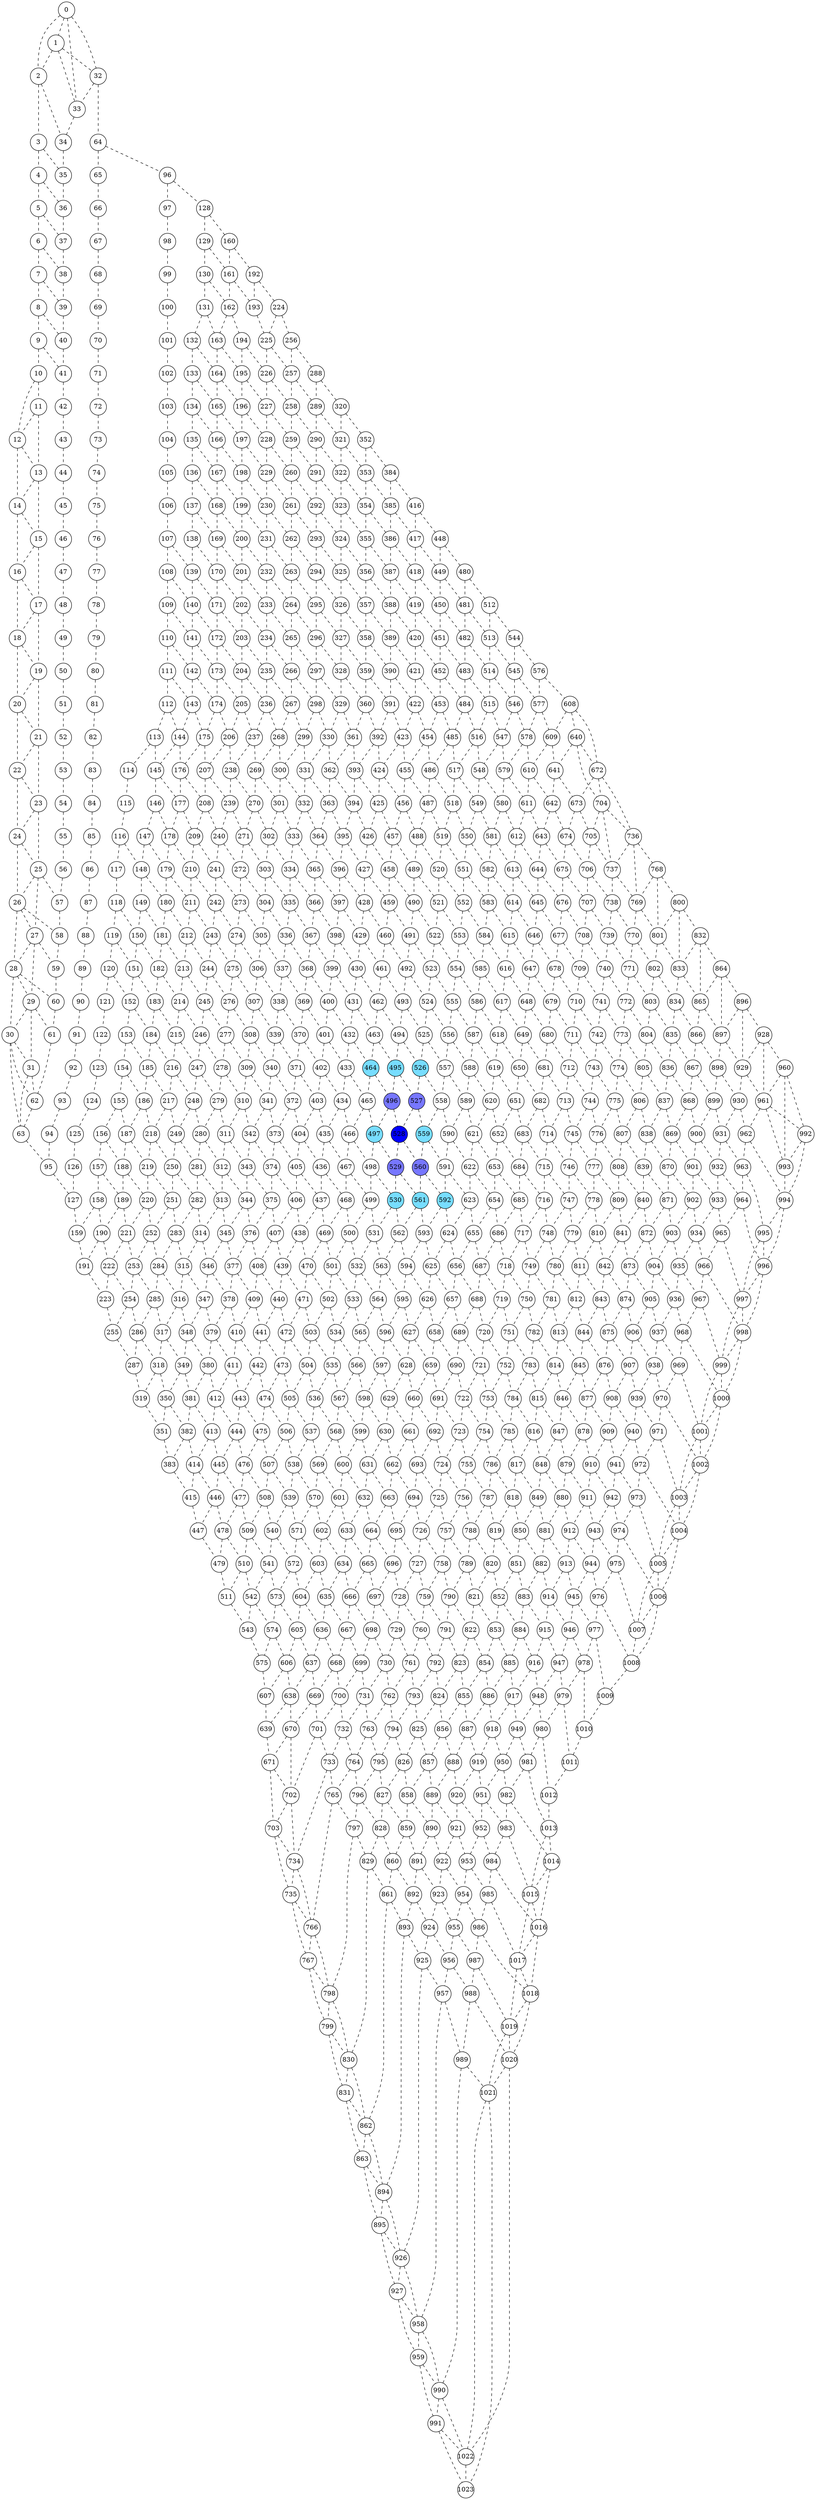 digraph G
{

    // Graph properties
    overlap="false";
    outputorder="nodesfirst";
    // Vertices
    0 [fillcolor="white" shape="circle" style="filled" fixedsize="true" width="0.5"];
    1 [fillcolor="white" shape="circle" style="filled" fixedsize="true" width="0.5"];
    2 [fillcolor="white" shape="circle" style="filled" fixedsize="true" width="0.5"];
    3 [fillcolor="white" shape="circle" style="filled" fixedsize="true" width="0.5"];
    4 [fillcolor="white" shape="circle" style="filled" fixedsize="true" width="0.5"];
    5 [fillcolor="white" shape="circle" style="filled" fixedsize="true" width="0.5"];
    6 [fillcolor="white" shape="circle" style="filled" fixedsize="true" width="0.5"];
    7 [fillcolor="white" shape="circle" style="filled" fixedsize="true" width="0.5"];
    8 [fillcolor="white" shape="circle" style="filled" fixedsize="true" width="0.5"];
    9 [fillcolor="white" shape="circle" style="filled" fixedsize="true" width="0.5"];
    10 [fillcolor="white" shape="circle" style="filled" fixedsize="true" width="0.5"];
    11 [fillcolor="white" shape="circle" style="filled" fixedsize="true" width="0.5"];
    12 [fillcolor="white" shape="circle" style="filled" fixedsize="true" width="0.5"];
    13 [fillcolor="white" shape="circle" style="filled" fixedsize="true" width="0.5"];
    14 [fillcolor="white" shape="circle" style="filled" fixedsize="true" width="0.5"];
    15 [fillcolor="white" shape="circle" style="filled" fixedsize="true" width="0.5"];
    16 [fillcolor="white" shape="circle" style="filled" fixedsize="true" width="0.5"];
    17 [fillcolor="white" shape="circle" style="filled" fixedsize="true" width="0.5"];
    18 [fillcolor="white" shape="circle" style="filled" fixedsize="true" width="0.5"];
    19 [fillcolor="white" shape="circle" style="filled" fixedsize="true" width="0.5"];
    20 [fillcolor="white" shape="circle" style="filled" fixedsize="true" width="0.5"];
    21 [fillcolor="white" shape="circle" style="filled" fixedsize="true" width="0.5"];
    22 [fillcolor="white" shape="circle" style="filled" fixedsize="true" width="0.5"];
    23 [fillcolor="white" shape="circle" style="filled" fixedsize="true" width="0.5"];
    24 [fillcolor="white" shape="circle" style="filled" fixedsize="true" width="0.5"];
    25 [fillcolor="white" shape="circle" style="filled" fixedsize="true" width="0.5"];
    26 [fillcolor="white" shape="circle" style="filled" fixedsize="true" width="0.5"];
    27 [fillcolor="white" shape="circle" style="filled" fixedsize="true" width="0.5"];
    28 [fillcolor="white" shape="circle" style="filled" fixedsize="true" width="0.5"];
    29 [fillcolor="white" shape="circle" style="filled" fixedsize="true" width="0.5"];
    30 [fillcolor="white" shape="circle" style="filled" fixedsize="true" width="0.5"];
    31 [fillcolor="white" shape="circle" style="filled" fixedsize="true" width="0.5"];
    32 [fillcolor="white" shape="circle" style="filled" fixedsize="true" width="0.5"];
    33 [fillcolor="white" shape="circle" style="filled" fixedsize="true" width="0.5"];
    34 [fillcolor="white" shape="circle" style="filled" fixedsize="true" width="0.5"];
    35 [fillcolor="white" shape="circle" style="filled" fixedsize="true" width="0.5"];
    36 [fillcolor="white" shape="circle" style="filled" fixedsize="true" width="0.5"];
    37 [fillcolor="white" shape="circle" style="filled" fixedsize="true" width="0.5"];
    38 [fillcolor="white" shape="circle" style="filled" fixedsize="true" width="0.5"];
    39 [fillcolor="white" shape="circle" style="filled" fixedsize="true" width="0.5"];
    40 [fillcolor="white" shape="circle" style="filled" fixedsize="true" width="0.5"];
    41 [fillcolor="white" shape="circle" style="filled" fixedsize="true" width="0.5"];
    42 [fillcolor="white" shape="circle" style="filled" fixedsize="true" width="0.5"];
    43 [fillcolor="white" shape="circle" style="filled" fixedsize="true" width="0.5"];
    44 [fillcolor="white" shape="circle" style="filled" fixedsize="true" width="0.5"];
    45 [fillcolor="white" shape="circle" style="filled" fixedsize="true" width="0.5"];
    46 [fillcolor="white" shape="circle" style="filled" fixedsize="true" width="0.5"];
    47 [fillcolor="white" shape="circle" style="filled" fixedsize="true" width="0.5"];
    48 [fillcolor="white" shape="circle" style="filled" fixedsize="true" width="0.5"];
    49 [fillcolor="white" shape="circle" style="filled" fixedsize="true" width="0.5"];
    50 [fillcolor="white" shape="circle" style="filled" fixedsize="true" width="0.5"];
    51 [fillcolor="white" shape="circle" style="filled" fixedsize="true" width="0.5"];
    52 [fillcolor="white" shape="circle" style="filled" fixedsize="true" width="0.5"];
    53 [fillcolor="white" shape="circle" style="filled" fixedsize="true" width="0.5"];
    54 [fillcolor="white" shape="circle" style="filled" fixedsize="true" width="0.5"];
    55 [fillcolor="white" shape="circle" style="filled" fixedsize="true" width="0.5"];
    56 [fillcolor="white" shape="circle" style="filled" fixedsize="true" width="0.5"];
    57 [fillcolor="white" shape="circle" style="filled" fixedsize="true" width="0.5"];
    58 [fillcolor="white" shape="circle" style="filled" fixedsize="true" width="0.5"];
    59 [fillcolor="white" shape="circle" style="filled" fixedsize="true" width="0.5"];
    60 [fillcolor="white" shape="circle" style="filled" fixedsize="true" width="0.5"];
    61 [fillcolor="white" shape="circle" style="filled" fixedsize="true" width="0.5"];
    62 [fillcolor="white" shape="circle" style="filled" fixedsize="true" width="0.5"];
    63 [fillcolor="white" shape="circle" style="filled" fixedsize="true" width="0.5"];
    64 [fillcolor="white" shape="circle" style="filled" fixedsize="true" width="0.5"];
    65 [fillcolor="white" shape="circle" style="filled" fixedsize="true" width="0.5"];
    66 [fillcolor="white" shape="circle" style="filled" fixedsize="true" width="0.5"];
    67 [fillcolor="white" shape="circle" style="filled" fixedsize="true" width="0.5"];
    68 [fillcolor="white" shape="circle" style="filled" fixedsize="true" width="0.5"];
    69 [fillcolor="white" shape="circle" style="filled" fixedsize="true" width="0.5"];
    70 [fillcolor="white" shape="circle" style="filled" fixedsize="true" width="0.5"];
    71 [fillcolor="white" shape="circle" style="filled" fixedsize="true" width="0.5"];
    72 [fillcolor="white" shape="circle" style="filled" fixedsize="true" width="0.5"];
    73 [fillcolor="white" shape="circle" style="filled" fixedsize="true" width="0.5"];
    74 [fillcolor="white" shape="circle" style="filled" fixedsize="true" width="0.5"];
    75 [fillcolor="white" shape="circle" style="filled" fixedsize="true" width="0.5"];
    76 [fillcolor="white" shape="circle" style="filled" fixedsize="true" width="0.5"];
    77 [fillcolor="white" shape="circle" style="filled" fixedsize="true" width="0.5"];
    78 [fillcolor="white" shape="circle" style="filled" fixedsize="true" width="0.5"];
    79 [fillcolor="white" shape="circle" style="filled" fixedsize="true" width="0.5"];
    80 [fillcolor="white" shape="circle" style="filled" fixedsize="true" width="0.5"];
    81 [fillcolor="white" shape="circle" style="filled" fixedsize="true" width="0.5"];
    82 [fillcolor="white" shape="circle" style="filled" fixedsize="true" width="0.5"];
    83 [fillcolor="white" shape="circle" style="filled" fixedsize="true" width="0.5"];
    84 [fillcolor="white" shape="circle" style="filled" fixedsize="true" width="0.5"];
    85 [fillcolor="white" shape="circle" style="filled" fixedsize="true" width="0.5"];
    86 [fillcolor="white" shape="circle" style="filled" fixedsize="true" width="0.5"];
    87 [fillcolor="white" shape="circle" style="filled" fixedsize="true" width="0.5"];
    88 [fillcolor="white" shape="circle" style="filled" fixedsize="true" width="0.5"];
    89 [fillcolor="white" shape="circle" style="filled" fixedsize="true" width="0.5"];
    90 [fillcolor="white" shape="circle" style="filled" fixedsize="true" width="0.5"];
    91 [fillcolor="white" shape="circle" style="filled" fixedsize="true" width="0.5"];
    92 [fillcolor="white" shape="circle" style="filled" fixedsize="true" width="0.5"];
    93 [fillcolor="white" shape="circle" style="filled" fixedsize="true" width="0.5"];
    94 [fillcolor="white" shape="circle" style="filled" fixedsize="true" width="0.5"];
    95 [fillcolor="white" shape="circle" style="filled" fixedsize="true" width="0.5"];
    96 [fillcolor="white" shape="circle" style="filled" fixedsize="true" width="0.5"];
    97 [fillcolor="white" shape="circle" style="filled" fixedsize="true" width="0.5"];
    98 [fillcolor="white" shape="circle" style="filled" fixedsize="true" width="0.5"];
    99 [fillcolor="white" shape="circle" style="filled" fixedsize="true" width="0.5"];
    100 [fillcolor="white" shape="circle" style="filled" fixedsize="true" width="0.5"];
    101 [fillcolor="white" shape="circle" style="filled" fixedsize="true" width="0.5"];
    102 [fillcolor="white" shape="circle" style="filled" fixedsize="true" width="0.5"];
    103 [fillcolor="white" shape="circle" style="filled" fixedsize="true" width="0.5"];
    104 [fillcolor="white" shape="circle" style="filled" fixedsize="true" width="0.5"];
    105 [fillcolor="white" shape="circle" style="filled" fixedsize="true" width="0.5"];
    106 [fillcolor="white" shape="circle" style="filled" fixedsize="true" width="0.5"];
    107 [fillcolor="white" shape="circle" style="filled" fixedsize="true" width="0.5"];
    108 [fillcolor="white" shape="circle" style="filled" fixedsize="true" width="0.5"];
    109 [fillcolor="white" shape="circle" style="filled" fixedsize="true" width="0.5"];
    110 [fillcolor="white" shape="circle" style="filled" fixedsize="true" width="0.5"];
    111 [fillcolor="white" shape="circle" style="filled" fixedsize="true" width="0.5"];
    112 [fillcolor="white" shape="circle" style="filled" fixedsize="true" width="0.5"];
    113 [fillcolor="white" shape="circle" style="filled" fixedsize="true" width="0.5"];
    114 [fillcolor="white" shape="circle" style="filled" fixedsize="true" width="0.5"];
    115 [fillcolor="white" shape="circle" style="filled" fixedsize="true" width="0.5"];
    116 [fillcolor="white" shape="circle" style="filled" fixedsize="true" width="0.5"];
    117 [fillcolor="white" shape="circle" style="filled" fixedsize="true" width="0.5"];
    118 [fillcolor="white" shape="circle" style="filled" fixedsize="true" width="0.5"];
    119 [fillcolor="white" shape="circle" style="filled" fixedsize="true" width="0.5"];
    120 [fillcolor="white" shape="circle" style="filled" fixedsize="true" width="0.5"];
    121 [fillcolor="white" shape="circle" style="filled" fixedsize="true" width="0.5"];
    122 [fillcolor="white" shape="circle" style="filled" fixedsize="true" width="0.5"];
    123 [fillcolor="white" shape="circle" style="filled" fixedsize="true" width="0.5"];
    124 [fillcolor="white" shape="circle" style="filled" fixedsize="true" width="0.5"];
    125 [fillcolor="white" shape="circle" style="filled" fixedsize="true" width="0.5"];
    126 [fillcolor="white" shape="circle" style="filled" fixedsize="true" width="0.5"];
    127 [fillcolor="white" shape="circle" style="filled" fixedsize="true" width="0.5"];
    128 [fillcolor="white" shape="circle" style="filled" fixedsize="true" width="0.5"];
    129 [fillcolor="white" shape="circle" style="filled" fixedsize="true" width="0.5"];
    130 [fillcolor="white" shape="circle" style="filled" fixedsize="true" width="0.5"];
    131 [fillcolor="white" shape="circle" style="filled" fixedsize="true" width="0.5"];
    132 [fillcolor="white" shape="circle" style="filled" fixedsize="true" width="0.5"];
    133 [fillcolor="white" shape="circle" style="filled" fixedsize="true" width="0.5"];
    134 [fillcolor="white" shape="circle" style="filled" fixedsize="true" width="0.5"];
    135 [fillcolor="white" shape="circle" style="filled" fixedsize="true" width="0.5"];
    136 [fillcolor="white" shape="circle" style="filled" fixedsize="true" width="0.5"];
    137 [fillcolor="white" shape="circle" style="filled" fixedsize="true" width="0.5"];
    138 [fillcolor="white" shape="circle" style="filled" fixedsize="true" width="0.5"];
    139 [fillcolor="white" shape="circle" style="filled" fixedsize="true" width="0.5"];
    140 [fillcolor="white" shape="circle" style="filled" fixedsize="true" width="0.5"];
    141 [fillcolor="white" shape="circle" style="filled" fixedsize="true" width="0.5"];
    142 [fillcolor="white" shape="circle" style="filled" fixedsize="true" width="0.5"];
    143 [fillcolor="white" shape="circle" style="filled" fixedsize="true" width="0.5"];
    144 [fillcolor="white" shape="circle" style="filled" fixedsize="true" width="0.5"];
    145 [fillcolor="white" shape="circle" style="filled" fixedsize="true" width="0.5"];
    146 [fillcolor="white" shape="circle" style="filled" fixedsize="true" width="0.5"];
    147 [fillcolor="white" shape="circle" style="filled" fixedsize="true" width="0.5"];
    148 [fillcolor="white" shape="circle" style="filled" fixedsize="true" width="0.5"];
    149 [fillcolor="white" shape="circle" style="filled" fixedsize="true" width="0.5"];
    150 [fillcolor="white" shape="circle" style="filled" fixedsize="true" width="0.5"];
    151 [fillcolor="white" shape="circle" style="filled" fixedsize="true" width="0.5"];
    152 [fillcolor="white" shape="circle" style="filled" fixedsize="true" width="0.5"];
    153 [fillcolor="white" shape="circle" style="filled" fixedsize="true" width="0.5"];
    154 [fillcolor="white" shape="circle" style="filled" fixedsize="true" width="0.5"];
    155 [fillcolor="white" shape="circle" style="filled" fixedsize="true" width="0.5"];
    156 [fillcolor="white" shape="circle" style="filled" fixedsize="true" width="0.5"];
    157 [fillcolor="white" shape="circle" style="filled" fixedsize="true" width="0.5"];
    158 [fillcolor="white" shape="circle" style="filled" fixedsize="true" width="0.5"];
    159 [fillcolor="white" shape="circle" style="filled" fixedsize="true" width="0.5"];
    160 [fillcolor="white" shape="circle" style="filled" fixedsize="true" width="0.5"];
    161 [fillcolor="white" shape="circle" style="filled" fixedsize="true" width="0.5"];
    162 [fillcolor="white" shape="circle" style="filled" fixedsize="true" width="0.5"];
    163 [fillcolor="white" shape="circle" style="filled" fixedsize="true" width="0.5"];
    164 [fillcolor="white" shape="circle" style="filled" fixedsize="true" width="0.5"];
    165 [fillcolor="white" shape="circle" style="filled" fixedsize="true" width="0.5"];
    166 [fillcolor="white" shape="circle" style="filled" fixedsize="true" width="0.5"];
    167 [fillcolor="white" shape="circle" style="filled" fixedsize="true" width="0.5"];
    168 [fillcolor="white" shape="circle" style="filled" fixedsize="true" width="0.5"];
    169 [fillcolor="white" shape="circle" style="filled" fixedsize="true" width="0.5"];
    170 [fillcolor="white" shape="circle" style="filled" fixedsize="true" width="0.5"];
    171 [fillcolor="white" shape="circle" style="filled" fixedsize="true" width="0.5"];
    172 [fillcolor="white" shape="circle" style="filled" fixedsize="true" width="0.5"];
    173 [fillcolor="white" shape="circle" style="filled" fixedsize="true" width="0.5"];
    174 [fillcolor="white" shape="circle" style="filled" fixedsize="true" width="0.5"];
    175 [fillcolor="white" shape="circle" style="filled" fixedsize="true" width="0.5"];
    176 [fillcolor="white" shape="circle" style="filled" fixedsize="true" width="0.5"];
    177 [fillcolor="white" shape="circle" style="filled" fixedsize="true" width="0.5"];
    178 [fillcolor="white" shape="circle" style="filled" fixedsize="true" width="0.5"];
    179 [fillcolor="white" shape="circle" style="filled" fixedsize="true" width="0.5"];
    180 [fillcolor="white" shape="circle" style="filled" fixedsize="true" width="0.5"];
    181 [fillcolor="white" shape="circle" style="filled" fixedsize="true" width="0.5"];
    182 [fillcolor="white" shape="circle" style="filled" fixedsize="true" width="0.5"];
    183 [fillcolor="white" shape="circle" style="filled" fixedsize="true" width="0.5"];
    184 [fillcolor="white" shape="circle" style="filled" fixedsize="true" width="0.5"];
    185 [fillcolor="white" shape="circle" style="filled" fixedsize="true" width="0.5"];
    186 [fillcolor="white" shape="circle" style="filled" fixedsize="true" width="0.5"];
    187 [fillcolor="white" shape="circle" style="filled" fixedsize="true" width="0.5"];
    188 [fillcolor="white" shape="circle" style="filled" fixedsize="true" width="0.5"];
    189 [fillcolor="white" shape="circle" style="filled" fixedsize="true" width="0.5"];
    190 [fillcolor="white" shape="circle" style="filled" fixedsize="true" width="0.5"];
    191 [fillcolor="white" shape="circle" style="filled" fixedsize="true" width="0.5"];
    192 [fillcolor="white" shape="circle" style="filled" fixedsize="true" width="0.5"];
    193 [fillcolor="white" shape="circle" style="filled" fixedsize="true" width="0.5"];
    194 [fillcolor="white" shape="circle" style="filled" fixedsize="true" width="0.5"];
    195 [fillcolor="white" shape="circle" style="filled" fixedsize="true" width="0.5"];
    196 [fillcolor="white" shape="circle" style="filled" fixedsize="true" width="0.5"];
    197 [fillcolor="white" shape="circle" style="filled" fixedsize="true" width="0.5"];
    198 [fillcolor="white" shape="circle" style="filled" fixedsize="true" width="0.5"];
    199 [fillcolor="white" shape="circle" style="filled" fixedsize="true" width="0.5"];
    200 [fillcolor="white" shape="circle" style="filled" fixedsize="true" width="0.5"];
    201 [fillcolor="white" shape="circle" style="filled" fixedsize="true" width="0.5"];
    202 [fillcolor="white" shape="circle" style="filled" fixedsize="true" width="0.5"];
    203 [fillcolor="white" shape="circle" style="filled" fixedsize="true" width="0.5"];
    204 [fillcolor="white" shape="circle" style="filled" fixedsize="true" width="0.5"];
    205 [fillcolor="white" shape="circle" style="filled" fixedsize="true" width="0.5"];
    206 [fillcolor="white" shape="circle" style="filled" fixedsize="true" width="0.5"];
    207 [fillcolor="white" shape="circle" style="filled" fixedsize="true" width="0.5"];
    208 [fillcolor="white" shape="circle" style="filled" fixedsize="true" width="0.5"];
    209 [fillcolor="white" shape="circle" style="filled" fixedsize="true" width="0.5"];
    210 [fillcolor="white" shape="circle" style="filled" fixedsize="true" width="0.5"];
    211 [fillcolor="white" shape="circle" style="filled" fixedsize="true" width="0.5"];
    212 [fillcolor="white" shape="circle" style="filled" fixedsize="true" width="0.5"];
    213 [fillcolor="white" shape="circle" style="filled" fixedsize="true" width="0.5"];
    214 [fillcolor="white" shape="circle" style="filled" fixedsize="true" width="0.5"];
    215 [fillcolor="white" shape="circle" style="filled" fixedsize="true" width="0.5"];
    216 [fillcolor="white" shape="circle" style="filled" fixedsize="true" width="0.5"];
    217 [fillcolor="white" shape="circle" style="filled" fixedsize="true" width="0.5"];
    218 [fillcolor="white" shape="circle" style="filled" fixedsize="true" width="0.5"];
    219 [fillcolor="white" shape="circle" style="filled" fixedsize="true" width="0.5"];
    220 [fillcolor="white" shape="circle" style="filled" fixedsize="true" width="0.5"];
    221 [fillcolor="white" shape="circle" style="filled" fixedsize="true" width="0.5"];
    222 [fillcolor="white" shape="circle" style="filled" fixedsize="true" width="0.5"];
    223 [fillcolor="white" shape="circle" style="filled" fixedsize="true" width="0.5"];
    224 [fillcolor="white" shape="circle" style="filled" fixedsize="true" width="0.5"];
    225 [fillcolor="white" shape="circle" style="filled" fixedsize="true" width="0.5"];
    226 [fillcolor="white" shape="circle" style="filled" fixedsize="true" width="0.5"];
    227 [fillcolor="white" shape="circle" style="filled" fixedsize="true" width="0.5"];
    228 [fillcolor="white" shape="circle" style="filled" fixedsize="true" width="0.5"];
    229 [fillcolor="white" shape="circle" style="filled" fixedsize="true" width="0.5"];
    230 [fillcolor="white" shape="circle" style="filled" fixedsize="true" width="0.5"];
    231 [fillcolor="white" shape="circle" style="filled" fixedsize="true" width="0.5"];
    232 [fillcolor="white" shape="circle" style="filled" fixedsize="true" width="0.5"];
    233 [fillcolor="white" shape="circle" style="filled" fixedsize="true" width="0.5"];
    234 [fillcolor="white" shape="circle" style="filled" fixedsize="true" width="0.5"];
    235 [fillcolor="white" shape="circle" style="filled" fixedsize="true" width="0.5"];
    236 [fillcolor="white" shape="circle" style="filled" fixedsize="true" width="0.5"];
    237 [fillcolor="white" shape="circle" style="filled" fixedsize="true" width="0.5"];
    238 [fillcolor="white" shape="circle" style="filled" fixedsize="true" width="0.5"];
    239 [fillcolor="white" shape="circle" style="filled" fixedsize="true" width="0.5"];
    240 [fillcolor="white" shape="circle" style="filled" fixedsize="true" width="0.5"];
    241 [fillcolor="white" shape="circle" style="filled" fixedsize="true" width="0.5"];
    242 [fillcolor="white" shape="circle" style="filled" fixedsize="true" width="0.5"];
    243 [fillcolor="white" shape="circle" style="filled" fixedsize="true" width="0.5"];
    244 [fillcolor="white" shape="circle" style="filled" fixedsize="true" width="0.5"];
    245 [fillcolor="white" shape="circle" style="filled" fixedsize="true" width="0.5"];
    246 [fillcolor="white" shape="circle" style="filled" fixedsize="true" width="0.5"];
    247 [fillcolor="white" shape="circle" style="filled" fixedsize="true" width="0.5"];
    248 [fillcolor="white" shape="circle" style="filled" fixedsize="true" width="0.5"];
    249 [fillcolor="white" shape="circle" style="filled" fixedsize="true" width="0.5"];
    250 [fillcolor="white" shape="circle" style="filled" fixedsize="true" width="0.5"];
    251 [fillcolor="white" shape="circle" style="filled" fixedsize="true" width="0.5"];
    252 [fillcolor="white" shape="circle" style="filled" fixedsize="true" width="0.5"];
    253 [fillcolor="white" shape="circle" style="filled" fixedsize="true" width="0.5"];
    254 [fillcolor="white" shape="circle" style="filled" fixedsize="true" width="0.5"];
    255 [fillcolor="white" shape="circle" style="filled" fixedsize="true" width="0.5"];
    256 [fillcolor="white" shape="circle" style="filled" fixedsize="true" width="0.5"];
    257 [fillcolor="white" shape="circle" style="filled" fixedsize="true" width="0.5"];
    258 [fillcolor="white" shape="circle" style="filled" fixedsize="true" width="0.5"];
    259 [fillcolor="white" shape="circle" style="filled" fixedsize="true" width="0.5"];
    260 [fillcolor="white" shape="circle" style="filled" fixedsize="true" width="0.5"];
    261 [fillcolor="white" shape="circle" style="filled" fixedsize="true" width="0.5"];
    262 [fillcolor="white" shape="circle" style="filled" fixedsize="true" width="0.5"];
    263 [fillcolor="white" shape="circle" style="filled" fixedsize="true" width="0.5"];
    264 [fillcolor="white" shape="circle" style="filled" fixedsize="true" width="0.5"];
    265 [fillcolor="white" shape="circle" style="filled" fixedsize="true" width="0.5"];
    266 [fillcolor="white" shape="circle" style="filled" fixedsize="true" width="0.5"];
    267 [fillcolor="white" shape="circle" style="filled" fixedsize="true" width="0.5"];
    268 [fillcolor="white" shape="circle" style="filled" fixedsize="true" width="0.5"];
    269 [fillcolor="white" shape="circle" style="filled" fixedsize="true" width="0.5"];
    270 [fillcolor="white" shape="circle" style="filled" fixedsize="true" width="0.5"];
    271 [fillcolor="white" shape="circle" style="filled" fixedsize="true" width="0.5"];
    272 [fillcolor="white" shape="circle" style="filled" fixedsize="true" width="0.5"];
    273 [fillcolor="white" shape="circle" style="filled" fixedsize="true" width="0.5"];
    274 [fillcolor="white" shape="circle" style="filled" fixedsize="true" width="0.5"];
    275 [fillcolor="white" shape="circle" style="filled" fixedsize="true" width="0.5"];
    276 [fillcolor="white" shape="circle" style="filled" fixedsize="true" width="0.5"];
    277 [fillcolor="white" shape="circle" style="filled" fixedsize="true" width="0.5"];
    278 [fillcolor="white" shape="circle" style="filled" fixedsize="true" width="0.5"];
    279 [fillcolor="white" shape="circle" style="filled" fixedsize="true" width="0.5"];
    280 [fillcolor="white" shape="circle" style="filled" fixedsize="true" width="0.5"];
    281 [fillcolor="white" shape="circle" style="filled" fixedsize="true" width="0.5"];
    282 [fillcolor="white" shape="circle" style="filled" fixedsize="true" width="0.5"];
    283 [fillcolor="white" shape="circle" style="filled" fixedsize="true" width="0.5"];
    284 [fillcolor="white" shape="circle" style="filled" fixedsize="true" width="0.5"];
    285 [fillcolor="white" shape="circle" style="filled" fixedsize="true" width="0.5"];
    286 [fillcolor="white" shape="circle" style="filled" fixedsize="true" width="0.5"];
    287 [fillcolor="white" shape="circle" style="filled" fixedsize="true" width="0.5"];
    288 [fillcolor="white" shape="circle" style="filled" fixedsize="true" width="0.5"];
    289 [fillcolor="white" shape="circle" style="filled" fixedsize="true" width="0.5"];
    290 [fillcolor="white" shape="circle" style="filled" fixedsize="true" width="0.5"];
    291 [fillcolor="white" shape="circle" style="filled" fixedsize="true" width="0.5"];
    292 [fillcolor="white" shape="circle" style="filled" fixedsize="true" width="0.5"];
    293 [fillcolor="white" shape="circle" style="filled" fixedsize="true" width="0.5"];
    294 [fillcolor="white" shape="circle" style="filled" fixedsize="true" width="0.5"];
    295 [fillcolor="white" shape="circle" style="filled" fixedsize="true" width="0.5"];
    296 [fillcolor="white" shape="circle" style="filled" fixedsize="true" width="0.5"];
    297 [fillcolor="white" shape="circle" style="filled" fixedsize="true" width="0.5"];
    298 [fillcolor="white" shape="circle" style="filled" fixedsize="true" width="0.5"];
    299 [fillcolor="white" shape="circle" style="filled" fixedsize="true" width="0.5"];
    300 [fillcolor="white" shape="circle" style="filled" fixedsize="true" width="0.5"];
    301 [fillcolor="white" shape="circle" style="filled" fixedsize="true" width="0.5"];
    302 [fillcolor="white" shape="circle" style="filled" fixedsize="true" width="0.5"];
    303 [fillcolor="white" shape="circle" style="filled" fixedsize="true" width="0.5"];
    304 [fillcolor="white" shape="circle" style="filled" fixedsize="true" width="0.5"];
    305 [fillcolor="white" shape="circle" style="filled" fixedsize="true" width="0.5"];
    306 [fillcolor="white" shape="circle" style="filled" fixedsize="true" width="0.5"];
    307 [fillcolor="white" shape="circle" style="filled" fixedsize="true" width="0.5"];
    308 [fillcolor="white" shape="circle" style="filled" fixedsize="true" width="0.5"];
    309 [fillcolor="white" shape="circle" style="filled" fixedsize="true" width="0.5"];
    310 [fillcolor="white" shape="circle" style="filled" fixedsize="true" width="0.5"];
    311 [fillcolor="white" shape="circle" style="filled" fixedsize="true" width="0.5"];
    312 [fillcolor="white" shape="circle" style="filled" fixedsize="true" width="0.5"];
    313 [fillcolor="white" shape="circle" style="filled" fixedsize="true" width="0.5"];
    314 [fillcolor="white" shape="circle" style="filled" fixedsize="true" width="0.5"];
    315 [fillcolor="white" shape="circle" style="filled" fixedsize="true" width="0.5"];
    316 [fillcolor="white" shape="circle" style="filled" fixedsize="true" width="0.5"];
    317 [fillcolor="white" shape="circle" style="filled" fixedsize="true" width="0.5"];
    318 [fillcolor="white" shape="circle" style="filled" fixedsize="true" width="0.5"];
    319 [fillcolor="white" shape="circle" style="filled" fixedsize="true" width="0.5"];
    320 [fillcolor="white" shape="circle" style="filled" fixedsize="true" width="0.5"];
    321 [fillcolor="white" shape="circle" style="filled" fixedsize="true" width="0.5"];
    322 [fillcolor="white" shape="circle" style="filled" fixedsize="true" width="0.5"];
    323 [fillcolor="white" shape="circle" style="filled" fixedsize="true" width="0.5"];
    324 [fillcolor="white" shape="circle" style="filled" fixedsize="true" width="0.5"];
    325 [fillcolor="white" shape="circle" style="filled" fixedsize="true" width="0.5"];
    326 [fillcolor="white" shape="circle" style="filled" fixedsize="true" width="0.5"];
    327 [fillcolor="white" shape="circle" style="filled" fixedsize="true" width="0.5"];
    328 [fillcolor="white" shape="circle" style="filled" fixedsize="true" width="0.5"];
    329 [fillcolor="white" shape="circle" style="filled" fixedsize="true" width="0.5"];
    330 [fillcolor="white" shape="circle" style="filled" fixedsize="true" width="0.5"];
    331 [fillcolor="white" shape="circle" style="filled" fixedsize="true" width="0.5"];
    332 [fillcolor="white" shape="circle" style="filled" fixedsize="true" width="0.5"];
    333 [fillcolor="white" shape="circle" style="filled" fixedsize="true" width="0.5"];
    334 [fillcolor="white" shape="circle" style="filled" fixedsize="true" width="0.5"];
    335 [fillcolor="white" shape="circle" style="filled" fixedsize="true" width="0.5"];
    336 [fillcolor="white" shape="circle" style="filled" fixedsize="true" width="0.5"];
    337 [fillcolor="white" shape="circle" style="filled" fixedsize="true" width="0.5"];
    338 [fillcolor="white" shape="circle" style="filled" fixedsize="true" width="0.5"];
    339 [fillcolor="white" shape="circle" style="filled" fixedsize="true" width="0.5"];
    340 [fillcolor="white" shape="circle" style="filled" fixedsize="true" width="0.5"];
    341 [fillcolor="white" shape="circle" style="filled" fixedsize="true" width="0.5"];
    342 [fillcolor="white" shape="circle" style="filled" fixedsize="true" width="0.5"];
    343 [fillcolor="white" shape="circle" style="filled" fixedsize="true" width="0.5"];
    344 [fillcolor="white" shape="circle" style="filled" fixedsize="true" width="0.5"];
    345 [fillcolor="white" shape="circle" style="filled" fixedsize="true" width="0.5"];
    346 [fillcolor="white" shape="circle" style="filled" fixedsize="true" width="0.5"];
    347 [fillcolor="white" shape="circle" style="filled" fixedsize="true" width="0.5"];
    348 [fillcolor="white" shape="circle" style="filled" fixedsize="true" width="0.5"];
    349 [fillcolor="white" shape="circle" style="filled" fixedsize="true" width="0.5"];
    350 [fillcolor="white" shape="circle" style="filled" fixedsize="true" width="0.5"];
    351 [fillcolor="white" shape="circle" style="filled" fixedsize="true" width="0.5"];
    352 [fillcolor="white" shape="circle" style="filled" fixedsize="true" width="0.5"];
    353 [fillcolor="white" shape="circle" style="filled" fixedsize="true" width="0.5"];
    354 [fillcolor="white" shape="circle" style="filled" fixedsize="true" width="0.5"];
    355 [fillcolor="white" shape="circle" style="filled" fixedsize="true" width="0.5"];
    356 [fillcolor="white" shape="circle" style="filled" fixedsize="true" width="0.5"];
    357 [fillcolor="white" shape="circle" style="filled" fixedsize="true" width="0.5"];
    358 [fillcolor="white" shape="circle" style="filled" fixedsize="true" width="0.5"];
    359 [fillcolor="white" shape="circle" style="filled" fixedsize="true" width="0.5"];
    360 [fillcolor="white" shape="circle" style="filled" fixedsize="true" width="0.5"];
    361 [fillcolor="white" shape="circle" style="filled" fixedsize="true" width="0.5"];
    362 [fillcolor="white" shape="circle" style="filled" fixedsize="true" width="0.5"];
    363 [fillcolor="white" shape="circle" style="filled" fixedsize="true" width="0.5"];
    364 [fillcolor="white" shape="circle" style="filled" fixedsize="true" width="0.5"];
    365 [fillcolor="white" shape="circle" style="filled" fixedsize="true" width="0.5"];
    366 [fillcolor="white" shape="circle" style="filled" fixedsize="true" width="0.5"];
    367 [fillcolor="white" shape="circle" style="filled" fixedsize="true" width="0.5"];
    368 [fillcolor="white" shape="circle" style="filled" fixedsize="true" width="0.5"];
    369 [fillcolor="white" shape="circle" style="filled" fixedsize="true" width="0.5"];
    370 [fillcolor="white" shape="circle" style="filled" fixedsize="true" width="0.5"];
    371 [fillcolor="white" shape="circle" style="filled" fixedsize="true" width="0.5"];
    372 [fillcolor="white" shape="circle" style="filled" fixedsize="true" width="0.5"];
    373 [fillcolor="white" shape="circle" style="filled" fixedsize="true" width="0.5"];
    374 [fillcolor="white" shape="circle" style="filled" fixedsize="true" width="0.5"];
    375 [fillcolor="white" shape="circle" style="filled" fixedsize="true" width="0.5"];
    376 [fillcolor="white" shape="circle" style="filled" fixedsize="true" width="0.5"];
    377 [fillcolor="white" shape="circle" style="filled" fixedsize="true" width="0.5"];
    378 [fillcolor="white" shape="circle" style="filled" fixedsize="true" width="0.5"];
    379 [fillcolor="white" shape="circle" style="filled" fixedsize="true" width="0.5"];
    380 [fillcolor="white" shape="circle" style="filled" fixedsize="true" width="0.5"];
    381 [fillcolor="white" shape="circle" style="filled" fixedsize="true" width="0.5"];
    382 [fillcolor="white" shape="circle" style="filled" fixedsize="true" width="0.5"];
    383 [fillcolor="white" shape="circle" style="filled" fixedsize="true" width="0.5"];
    384 [fillcolor="white" shape="circle" style="filled" fixedsize="true" width="0.5"];
    385 [fillcolor="white" shape="circle" style="filled" fixedsize="true" width="0.5"];
    386 [fillcolor="white" shape="circle" style="filled" fixedsize="true" width="0.5"];
    387 [fillcolor="white" shape="circle" style="filled" fixedsize="true" width="0.5"];
    388 [fillcolor="white" shape="circle" style="filled" fixedsize="true" width="0.5"];
    389 [fillcolor="white" shape="circle" style="filled" fixedsize="true" width="0.5"];
    390 [fillcolor="white" shape="circle" style="filled" fixedsize="true" width="0.5"];
    391 [fillcolor="white" shape="circle" style="filled" fixedsize="true" width="0.5"];
    392 [fillcolor="white" shape="circle" style="filled" fixedsize="true" width="0.5"];
    393 [fillcolor="white" shape="circle" style="filled" fixedsize="true" width="0.5"];
    394 [fillcolor="white" shape="circle" style="filled" fixedsize="true" width="0.5"];
    395 [fillcolor="white" shape="circle" style="filled" fixedsize="true" width="0.5"];
    396 [fillcolor="white" shape="circle" style="filled" fixedsize="true" width="0.5"];
    397 [fillcolor="white" shape="circle" style="filled" fixedsize="true" width="0.5"];
    398 [fillcolor="white" shape="circle" style="filled" fixedsize="true" width="0.5"];
    399 [fillcolor="white" shape="circle" style="filled" fixedsize="true" width="0.5"];
    400 [fillcolor="white" shape="circle" style="filled" fixedsize="true" width="0.5"];
    401 [fillcolor="white" shape="circle" style="filled" fixedsize="true" width="0.5"];
    402 [fillcolor="white" shape="circle" style="filled" fixedsize="true" width="0.5"];
    403 [fillcolor="white" shape="circle" style="filled" fixedsize="true" width="0.5"];
    404 [fillcolor="white" shape="circle" style="filled" fixedsize="true" width="0.5"];
    405 [fillcolor="white" shape="circle" style="filled" fixedsize="true" width="0.5"];
    406 [fillcolor="white" shape="circle" style="filled" fixedsize="true" width="0.5"];
    407 [fillcolor="white" shape="circle" style="filled" fixedsize="true" width="0.5"];
    408 [fillcolor="white" shape="circle" style="filled" fixedsize="true" width="0.5"];
    409 [fillcolor="white" shape="circle" style="filled" fixedsize="true" width="0.5"];
    410 [fillcolor="white" shape="circle" style="filled" fixedsize="true" width="0.5"];
    411 [fillcolor="white" shape="circle" style="filled" fixedsize="true" width="0.5"];
    412 [fillcolor="white" shape="circle" style="filled" fixedsize="true" width="0.5"];
    413 [fillcolor="white" shape="circle" style="filled" fixedsize="true" width="0.5"];
    414 [fillcolor="white" shape="circle" style="filled" fixedsize="true" width="0.5"];
    415 [fillcolor="white" shape="circle" style="filled" fixedsize="true" width="0.5"];
    416 [fillcolor="white" shape="circle" style="filled" fixedsize="true" width="0.5"];
    417 [fillcolor="white" shape="circle" style="filled" fixedsize="true" width="0.5"];
    418 [fillcolor="white" shape="circle" style="filled" fixedsize="true" width="0.5"];
    419 [fillcolor="white" shape="circle" style="filled" fixedsize="true" width="0.5"];
    420 [fillcolor="white" shape="circle" style="filled" fixedsize="true" width="0.5"];
    421 [fillcolor="white" shape="circle" style="filled" fixedsize="true" width="0.5"];
    422 [fillcolor="white" shape="circle" style="filled" fixedsize="true" width="0.5"];
    423 [fillcolor="white" shape="circle" style="filled" fixedsize="true" width="0.5"];
    424 [fillcolor="white" shape="circle" style="filled" fixedsize="true" width="0.5"];
    425 [fillcolor="white" shape="circle" style="filled" fixedsize="true" width="0.5"];
    426 [fillcolor="white" shape="circle" style="filled" fixedsize="true" width="0.5"];
    427 [fillcolor="white" shape="circle" style="filled" fixedsize="true" width="0.5"];
    428 [fillcolor="white" shape="circle" style="filled" fixedsize="true" width="0.5"];
    429 [fillcolor="white" shape="circle" style="filled" fixedsize="true" width="0.5"];
    430 [fillcolor="white" shape="circle" style="filled" fixedsize="true" width="0.5"];
    431 [fillcolor="white" shape="circle" style="filled" fixedsize="true" width="0.5"];
    432 [fillcolor="white" shape="circle" style="filled" fixedsize="true" width="0.5"];
    433 [fillcolor="white" shape="circle" style="filled" fixedsize="true" width="0.5"];
    434 [fillcolor="white" shape="circle" style="filled" fixedsize="true" width="0.5"];
    435 [fillcolor="white" shape="circle" style="filled" fixedsize="true" width="0.5"];
    436 [fillcolor="white" shape="circle" style="filled" fixedsize="true" width="0.5"];
    437 [fillcolor="white" shape="circle" style="filled" fixedsize="true" width="0.5"];
    438 [fillcolor="white" shape="circle" style="filled" fixedsize="true" width="0.5"];
    439 [fillcolor="white" shape="circle" style="filled" fixedsize="true" width="0.5"];
    440 [fillcolor="white" shape="circle" style="filled" fixedsize="true" width="0.5"];
    441 [fillcolor="white" shape="circle" style="filled" fixedsize="true" width="0.5"];
    442 [fillcolor="white" shape="circle" style="filled" fixedsize="true" width="0.5"];
    443 [fillcolor="white" shape="circle" style="filled" fixedsize="true" width="0.5"];
    444 [fillcolor="white" shape="circle" style="filled" fixedsize="true" width="0.5"];
    445 [fillcolor="white" shape="circle" style="filled" fixedsize="true" width="0.5"];
    446 [fillcolor="white" shape="circle" style="filled" fixedsize="true" width="0.5"];
    447 [fillcolor="white" shape="circle" style="filled" fixedsize="true" width="0.5"];
    448 [fillcolor="white" shape="circle" style="filled" fixedsize="true" width="0.5"];
    449 [fillcolor="white" shape="circle" style="filled" fixedsize="true" width="0.5"];
    450 [fillcolor="white" shape="circle" style="filled" fixedsize="true" width="0.5"];
    451 [fillcolor="white" shape="circle" style="filled" fixedsize="true" width="0.5"];
    452 [fillcolor="white" shape="circle" style="filled" fixedsize="true" width="0.5"];
    453 [fillcolor="white" shape="circle" style="filled" fixedsize="true" width="0.5"];
    454 [fillcolor="white" shape="circle" style="filled" fixedsize="true" width="0.5"];
    455 [fillcolor="white" shape="circle" style="filled" fixedsize="true" width="0.5"];
    456 [fillcolor="white" shape="circle" style="filled" fixedsize="true" width="0.5"];
    457 [fillcolor="white" shape="circle" style="filled" fixedsize="true" width="0.5"];
    458 [fillcolor="white" shape="circle" style="filled" fixedsize="true" width="0.5"];
    459 [fillcolor="white" shape="circle" style="filled" fixedsize="true" width="0.5"];
    460 [fillcolor="white" shape="circle" style="filled" fixedsize="true" width="0.5"];
    461 [fillcolor="white" shape="circle" style="filled" fixedsize="true" width="0.5"];
    462 [fillcolor="white" shape="circle" style="filled" fixedsize="true" width="0.5"];
    463 [fillcolor="white" shape="circle" style="filled" fixedsize="true" width="0.5"];
    464 [fillcolor="#77ddff" shape="circle" style="filled" fixedsize="true" width="0.5"];
    465 [fillcolor="white" shape="circle" style="filled" fixedsize="true" width="0.5"];
    466 [fillcolor="white" shape="circle" style="filled" fixedsize="true" width="0.5"];
    467 [fillcolor="white" shape="circle" style="filled" fixedsize="true" width="0.5"];
    468 [fillcolor="white" shape="circle" style="filled" fixedsize="true" width="0.5"];
    469 [fillcolor="white" shape="circle" style="filled" fixedsize="true" width="0.5"];
    470 [fillcolor="white" shape="circle" style="filled" fixedsize="true" width="0.5"];
    471 [fillcolor="white" shape="circle" style="filled" fixedsize="true" width="0.5"];
    472 [fillcolor="white" shape="circle" style="filled" fixedsize="true" width="0.5"];
    473 [fillcolor="white" shape="circle" style="filled" fixedsize="true" width="0.5"];
    474 [fillcolor="white" shape="circle" style="filled" fixedsize="true" width="0.5"];
    475 [fillcolor="white" shape="circle" style="filled" fixedsize="true" width="0.5"];
    476 [fillcolor="white" shape="circle" style="filled" fixedsize="true" width="0.5"];
    477 [fillcolor="white" shape="circle" style="filled" fixedsize="true" width="0.5"];
    478 [fillcolor="white" shape="circle" style="filled" fixedsize="true" width="0.5"];
    479 [fillcolor="white" shape="circle" style="filled" fixedsize="true" width="0.5"];
    480 [fillcolor="white" shape="circle" style="filled" fixedsize="true" width="0.5"];
    481 [fillcolor="white" shape="circle" style="filled" fixedsize="true" width="0.5"];
    482 [fillcolor="white" shape="circle" style="filled" fixedsize="true" width="0.5"];
    483 [fillcolor="white" shape="circle" style="filled" fixedsize="true" width="0.5"];
    484 [fillcolor="white" shape="circle" style="filled" fixedsize="true" width="0.5"];
    485 [fillcolor="white" shape="circle" style="filled" fixedsize="true" width="0.5"];
    486 [fillcolor="white" shape="circle" style="filled" fixedsize="true" width="0.5"];
    487 [fillcolor="white" shape="circle" style="filled" fixedsize="true" width="0.5"];
    488 [fillcolor="white" shape="circle" style="filled" fixedsize="true" width="0.5"];
    489 [fillcolor="white" shape="circle" style="filled" fixedsize="true" width="0.5"];
    490 [fillcolor="white" shape="circle" style="filled" fixedsize="true" width="0.5"];
    491 [fillcolor="white" shape="circle" style="filled" fixedsize="true" width="0.5"];
    492 [fillcolor="white" shape="circle" style="filled" fixedsize="true" width="0.5"];
    493 [fillcolor="white" shape="circle" style="filled" fixedsize="true" width="0.5"];
    494 [fillcolor="white" shape="circle" style="filled" fixedsize="true" width="0.5"];
    495 [fillcolor="#77ddff" shape="circle" style="filled" fixedsize="true" width="0.5"];
    496 [fillcolor="#7777ff" shape="circle" style="filled" fixedsize="true" width="0.5"];
    497 [fillcolor="#77ddff" shape="circle" style="filled" fixedsize="true" width="0.5"];
    498 [fillcolor="white" shape="circle" style="filled" fixedsize="true" width="0.5"];
    499 [fillcolor="white" shape="circle" style="filled" fixedsize="true" width="0.5"];
    500 [fillcolor="white" shape="circle" style="filled" fixedsize="true" width="0.5"];
    501 [fillcolor="white" shape="circle" style="filled" fixedsize="true" width="0.5"];
    502 [fillcolor="white" shape="circle" style="filled" fixedsize="true" width="0.5"];
    503 [fillcolor="white" shape="circle" style="filled" fixedsize="true" width="0.5"];
    504 [fillcolor="white" shape="circle" style="filled" fixedsize="true" width="0.5"];
    505 [fillcolor="white" shape="circle" style="filled" fixedsize="true" width="0.5"];
    506 [fillcolor="white" shape="circle" style="filled" fixedsize="true" width="0.5"];
    507 [fillcolor="white" shape="circle" style="filled" fixedsize="true" width="0.5"];
    508 [fillcolor="white" shape="circle" style="filled" fixedsize="true" width="0.5"];
    509 [fillcolor="white" shape="circle" style="filled" fixedsize="true" width="0.5"];
    510 [fillcolor="white" shape="circle" style="filled" fixedsize="true" width="0.5"];
    511 [fillcolor="white" shape="circle" style="filled" fixedsize="true" width="0.5"];
    512 [fillcolor="white" shape="circle" style="filled" fixedsize="true" width="0.5"];
    513 [fillcolor="white" shape="circle" style="filled" fixedsize="true" width="0.5"];
    514 [fillcolor="white" shape="circle" style="filled" fixedsize="true" width="0.5"];
    515 [fillcolor="white" shape="circle" style="filled" fixedsize="true" width="0.5"];
    516 [fillcolor="white" shape="circle" style="filled" fixedsize="true" width="0.5"];
    517 [fillcolor="white" shape="circle" style="filled" fixedsize="true" width="0.5"];
    518 [fillcolor="white" shape="circle" style="filled" fixedsize="true" width="0.5"];
    519 [fillcolor="white" shape="circle" style="filled" fixedsize="true" width="0.5"];
    520 [fillcolor="white" shape="circle" style="filled" fixedsize="true" width="0.5"];
    521 [fillcolor="white" shape="circle" style="filled" fixedsize="true" width="0.5"];
    522 [fillcolor="white" shape="circle" style="filled" fixedsize="true" width="0.5"];
    523 [fillcolor="white" shape="circle" style="filled" fixedsize="true" width="0.5"];
    524 [fillcolor="white" shape="circle" style="filled" fixedsize="true" width="0.5"];
    525 [fillcolor="white" shape="circle" style="filled" fixedsize="true" width="0.5"];
    526 [fillcolor="#77ddff" shape="circle" style="filled" fixedsize="true" width="0.5"];
    527 [fillcolor="#7777ff" shape="circle" style="filled" fixedsize="true" width="0.5"];
    528 [fillcolor="#0000ff" shape="circle" style="filled" fixedsize="true" width="0.5"];
    529 [fillcolor="#7777ff" shape="circle" style="filled" fixedsize="true" width="0.5"];
    530 [fillcolor="#77ddff" shape="circle" style="filled" fixedsize="true" width="0.5"];
    531 [fillcolor="white" shape="circle" style="filled" fixedsize="true" width="0.5"];
    532 [fillcolor="white" shape="circle" style="filled" fixedsize="true" width="0.5"];
    533 [fillcolor="white" shape="circle" style="filled" fixedsize="true" width="0.5"];
    534 [fillcolor="white" shape="circle" style="filled" fixedsize="true" width="0.5"];
    535 [fillcolor="white" shape="circle" style="filled" fixedsize="true" width="0.5"];
    536 [fillcolor="white" shape="circle" style="filled" fixedsize="true" width="0.5"];
    537 [fillcolor="white" shape="circle" style="filled" fixedsize="true" width="0.5"];
    538 [fillcolor="white" shape="circle" style="filled" fixedsize="true" width="0.5"];
    539 [fillcolor="white" shape="circle" style="filled" fixedsize="true" width="0.5"];
    540 [fillcolor="white" shape="circle" style="filled" fixedsize="true" width="0.5"];
    541 [fillcolor="white" shape="circle" style="filled" fixedsize="true" width="0.5"];
    542 [fillcolor="white" shape="circle" style="filled" fixedsize="true" width="0.5"];
    543 [fillcolor="white" shape="circle" style="filled" fixedsize="true" width="0.5"];
    544 [fillcolor="white" shape="circle" style="filled" fixedsize="true" width="0.5"];
    545 [fillcolor="white" shape="circle" style="filled" fixedsize="true" width="0.5"];
    546 [fillcolor="white" shape="circle" style="filled" fixedsize="true" width="0.5"];
    547 [fillcolor="white" shape="circle" style="filled" fixedsize="true" width="0.5"];
    548 [fillcolor="white" shape="circle" style="filled" fixedsize="true" width="0.5"];
    549 [fillcolor="white" shape="circle" style="filled" fixedsize="true" width="0.5"];
    550 [fillcolor="white" shape="circle" style="filled" fixedsize="true" width="0.5"];
    551 [fillcolor="white" shape="circle" style="filled" fixedsize="true" width="0.5"];
    552 [fillcolor="white" shape="circle" style="filled" fixedsize="true" width="0.5"];
    553 [fillcolor="white" shape="circle" style="filled" fixedsize="true" width="0.5"];
    554 [fillcolor="white" shape="circle" style="filled" fixedsize="true" width="0.5"];
    555 [fillcolor="white" shape="circle" style="filled" fixedsize="true" width="0.5"];
    556 [fillcolor="white" shape="circle" style="filled" fixedsize="true" width="0.5"];
    557 [fillcolor="white" shape="circle" style="filled" fixedsize="true" width="0.5"];
    558 [fillcolor="white" shape="circle" style="filled" fixedsize="true" width="0.5"];
    559 [fillcolor="#77ddff" shape="circle" style="filled" fixedsize="true" width="0.5"];
    560 [fillcolor="#7777ff" shape="circle" style="filled" fixedsize="true" width="0.5"];
    561 [fillcolor="#77ddff" shape="circle" style="filled" fixedsize="true" width="0.5"];
    562 [fillcolor="white" shape="circle" style="filled" fixedsize="true" width="0.5"];
    563 [fillcolor="white" shape="circle" style="filled" fixedsize="true" width="0.5"];
    564 [fillcolor="white" shape="circle" style="filled" fixedsize="true" width="0.5"];
    565 [fillcolor="white" shape="circle" style="filled" fixedsize="true" width="0.5"];
    566 [fillcolor="white" shape="circle" style="filled" fixedsize="true" width="0.5"];
    567 [fillcolor="white" shape="circle" style="filled" fixedsize="true" width="0.5"];
    568 [fillcolor="white" shape="circle" style="filled" fixedsize="true" width="0.5"];
    569 [fillcolor="white" shape="circle" style="filled" fixedsize="true" width="0.5"];
    570 [fillcolor="white" shape="circle" style="filled" fixedsize="true" width="0.5"];
    571 [fillcolor="white" shape="circle" style="filled" fixedsize="true" width="0.5"];
    572 [fillcolor="white" shape="circle" style="filled" fixedsize="true" width="0.5"];
    573 [fillcolor="white" shape="circle" style="filled" fixedsize="true" width="0.5"];
    574 [fillcolor="white" shape="circle" style="filled" fixedsize="true" width="0.5"];
    575 [fillcolor="white" shape="circle" style="filled" fixedsize="true" width="0.5"];
    576 [fillcolor="white" shape="circle" style="filled" fixedsize="true" width="0.5"];
    577 [fillcolor="white" shape="circle" style="filled" fixedsize="true" width="0.5"];
    578 [fillcolor="white" shape="circle" style="filled" fixedsize="true" width="0.5"];
    579 [fillcolor="white" shape="circle" style="filled" fixedsize="true" width="0.5"];
    580 [fillcolor="white" shape="circle" style="filled" fixedsize="true" width="0.5"];
    581 [fillcolor="white" shape="circle" style="filled" fixedsize="true" width="0.5"];
    582 [fillcolor="white" shape="circle" style="filled" fixedsize="true" width="0.5"];
    583 [fillcolor="white" shape="circle" style="filled" fixedsize="true" width="0.5"];
    584 [fillcolor="white" shape="circle" style="filled" fixedsize="true" width="0.5"];
    585 [fillcolor="white" shape="circle" style="filled" fixedsize="true" width="0.5"];
    586 [fillcolor="white" shape="circle" style="filled" fixedsize="true" width="0.5"];
    587 [fillcolor="white" shape="circle" style="filled" fixedsize="true" width="0.5"];
    588 [fillcolor="white" shape="circle" style="filled" fixedsize="true" width="0.5"];
    589 [fillcolor="white" shape="circle" style="filled" fixedsize="true" width="0.5"];
    590 [fillcolor="white" shape="circle" style="filled" fixedsize="true" width="0.5"];
    591 [fillcolor="white" shape="circle" style="filled" fixedsize="true" width="0.5"];
    592 [fillcolor="#77ddff" shape="circle" style="filled" fixedsize="true" width="0.5"];
    593 [fillcolor="white" shape="circle" style="filled" fixedsize="true" width="0.5"];
    594 [fillcolor="white" shape="circle" style="filled" fixedsize="true" width="0.5"];
    595 [fillcolor="white" shape="circle" style="filled" fixedsize="true" width="0.5"];
    596 [fillcolor="white" shape="circle" style="filled" fixedsize="true" width="0.5"];
    597 [fillcolor="white" shape="circle" style="filled" fixedsize="true" width="0.5"];
    598 [fillcolor="white" shape="circle" style="filled" fixedsize="true" width="0.5"];
    599 [fillcolor="white" shape="circle" style="filled" fixedsize="true" width="0.5"];
    600 [fillcolor="white" shape="circle" style="filled" fixedsize="true" width="0.5"];
    601 [fillcolor="white" shape="circle" style="filled" fixedsize="true" width="0.5"];
    602 [fillcolor="white" shape="circle" style="filled" fixedsize="true" width="0.5"];
    603 [fillcolor="white" shape="circle" style="filled" fixedsize="true" width="0.5"];
    604 [fillcolor="white" shape="circle" style="filled" fixedsize="true" width="0.5"];
    605 [fillcolor="white" shape="circle" style="filled" fixedsize="true" width="0.5"];
    606 [fillcolor="white" shape="circle" style="filled" fixedsize="true" width="0.5"];
    607 [fillcolor="white" shape="circle" style="filled" fixedsize="true" width="0.5"];
    608 [fillcolor="white" shape="circle" style="filled" fixedsize="true" width="0.5"];
    609 [fillcolor="white" shape="circle" style="filled" fixedsize="true" width="0.5"];
    610 [fillcolor="white" shape="circle" style="filled" fixedsize="true" width="0.5"];
    611 [fillcolor="white" shape="circle" style="filled" fixedsize="true" width="0.5"];
    612 [fillcolor="white" shape="circle" style="filled" fixedsize="true" width="0.5"];
    613 [fillcolor="white" shape="circle" style="filled" fixedsize="true" width="0.5"];
    614 [fillcolor="white" shape="circle" style="filled" fixedsize="true" width="0.5"];
    615 [fillcolor="white" shape="circle" style="filled" fixedsize="true" width="0.5"];
    616 [fillcolor="white" shape="circle" style="filled" fixedsize="true" width="0.5"];
    617 [fillcolor="white" shape="circle" style="filled" fixedsize="true" width="0.5"];
    618 [fillcolor="white" shape="circle" style="filled" fixedsize="true" width="0.5"];
    619 [fillcolor="white" shape="circle" style="filled" fixedsize="true" width="0.5"];
    620 [fillcolor="white" shape="circle" style="filled" fixedsize="true" width="0.5"];
    621 [fillcolor="white" shape="circle" style="filled" fixedsize="true" width="0.5"];
    622 [fillcolor="white" shape="circle" style="filled" fixedsize="true" width="0.5"];
    623 [fillcolor="white" shape="circle" style="filled" fixedsize="true" width="0.5"];
    624 [fillcolor="white" shape="circle" style="filled" fixedsize="true" width="0.5"];
    625 [fillcolor="white" shape="circle" style="filled" fixedsize="true" width="0.5"];
    626 [fillcolor="white" shape="circle" style="filled" fixedsize="true" width="0.5"];
    627 [fillcolor="white" shape="circle" style="filled" fixedsize="true" width="0.5"];
    628 [fillcolor="white" shape="circle" style="filled" fixedsize="true" width="0.5"];
    629 [fillcolor="white" shape="circle" style="filled" fixedsize="true" width="0.5"];
    630 [fillcolor="white" shape="circle" style="filled" fixedsize="true" width="0.5"];
    631 [fillcolor="white" shape="circle" style="filled" fixedsize="true" width="0.5"];
    632 [fillcolor="white" shape="circle" style="filled" fixedsize="true" width="0.5"];
    633 [fillcolor="white" shape="circle" style="filled" fixedsize="true" width="0.5"];
    634 [fillcolor="white" shape="circle" style="filled" fixedsize="true" width="0.5"];
    635 [fillcolor="white" shape="circle" style="filled" fixedsize="true" width="0.5"];
    636 [fillcolor="white" shape="circle" style="filled" fixedsize="true" width="0.5"];
    637 [fillcolor="white" shape="circle" style="filled" fixedsize="true" width="0.5"];
    638 [fillcolor="white" shape="circle" style="filled" fixedsize="true" width="0.5"];
    639 [fillcolor="white" shape="circle" style="filled" fixedsize="true" width="0.5"];
    640 [fillcolor="white" shape="circle" style="filled" fixedsize="true" width="0.5"];
    641 [fillcolor="white" shape="circle" style="filled" fixedsize="true" width="0.5"];
    642 [fillcolor="white" shape="circle" style="filled" fixedsize="true" width="0.5"];
    643 [fillcolor="white" shape="circle" style="filled" fixedsize="true" width="0.5"];
    644 [fillcolor="white" shape="circle" style="filled" fixedsize="true" width="0.5"];
    645 [fillcolor="white" shape="circle" style="filled" fixedsize="true" width="0.5"];
    646 [fillcolor="white" shape="circle" style="filled" fixedsize="true" width="0.5"];
    647 [fillcolor="white" shape="circle" style="filled" fixedsize="true" width="0.5"];
    648 [fillcolor="white" shape="circle" style="filled" fixedsize="true" width="0.5"];
    649 [fillcolor="white" shape="circle" style="filled" fixedsize="true" width="0.5"];
    650 [fillcolor="white" shape="circle" style="filled" fixedsize="true" width="0.5"];
    651 [fillcolor="white" shape="circle" style="filled" fixedsize="true" width="0.5"];
    652 [fillcolor="white" shape="circle" style="filled" fixedsize="true" width="0.5"];
    653 [fillcolor="white" shape="circle" style="filled" fixedsize="true" width="0.5"];
    654 [fillcolor="white" shape="circle" style="filled" fixedsize="true" width="0.5"];
    655 [fillcolor="white" shape="circle" style="filled" fixedsize="true" width="0.5"];
    656 [fillcolor="white" shape="circle" style="filled" fixedsize="true" width="0.5"];
    657 [fillcolor="white" shape="circle" style="filled" fixedsize="true" width="0.5"];
    658 [fillcolor="white" shape="circle" style="filled" fixedsize="true" width="0.5"];
    659 [fillcolor="white" shape="circle" style="filled" fixedsize="true" width="0.5"];
    660 [fillcolor="white" shape="circle" style="filled" fixedsize="true" width="0.5"];
    661 [fillcolor="white" shape="circle" style="filled" fixedsize="true" width="0.5"];
    662 [fillcolor="white" shape="circle" style="filled" fixedsize="true" width="0.5"];
    663 [fillcolor="white" shape="circle" style="filled" fixedsize="true" width="0.5"];
    664 [fillcolor="white" shape="circle" style="filled" fixedsize="true" width="0.5"];
    665 [fillcolor="white" shape="circle" style="filled" fixedsize="true" width="0.5"];
    666 [fillcolor="white" shape="circle" style="filled" fixedsize="true" width="0.5"];
    667 [fillcolor="white" shape="circle" style="filled" fixedsize="true" width="0.5"];
    668 [fillcolor="white" shape="circle" style="filled" fixedsize="true" width="0.5"];
    669 [fillcolor="white" shape="circle" style="filled" fixedsize="true" width="0.5"];
    670 [fillcolor="white" shape="circle" style="filled" fixedsize="true" width="0.5"];
    671 [fillcolor="white" shape="circle" style="filled" fixedsize="true" width="0.5"];
    672 [fillcolor="white" shape="circle" style="filled" fixedsize="true" width="0.5"];
    673 [fillcolor="white" shape="circle" style="filled" fixedsize="true" width="0.5"];
    674 [fillcolor="white" shape="circle" style="filled" fixedsize="true" width="0.5"];
    675 [fillcolor="white" shape="circle" style="filled" fixedsize="true" width="0.5"];
    676 [fillcolor="white" shape="circle" style="filled" fixedsize="true" width="0.5"];
    677 [fillcolor="white" shape="circle" style="filled" fixedsize="true" width="0.5"];
    678 [fillcolor="white" shape="circle" style="filled" fixedsize="true" width="0.5"];
    679 [fillcolor="white" shape="circle" style="filled" fixedsize="true" width="0.5"];
    680 [fillcolor="white" shape="circle" style="filled" fixedsize="true" width="0.5"];
    681 [fillcolor="white" shape="circle" style="filled" fixedsize="true" width="0.5"];
    682 [fillcolor="white" shape="circle" style="filled" fixedsize="true" width="0.5"];
    683 [fillcolor="white" shape="circle" style="filled" fixedsize="true" width="0.5"];
    684 [fillcolor="white" shape="circle" style="filled" fixedsize="true" width="0.5"];
    685 [fillcolor="white" shape="circle" style="filled" fixedsize="true" width="0.5"];
    686 [fillcolor="white" shape="circle" style="filled" fixedsize="true" width="0.5"];
    687 [fillcolor="white" shape="circle" style="filled" fixedsize="true" width="0.5"];
    688 [fillcolor="white" shape="circle" style="filled" fixedsize="true" width="0.5"];
    689 [fillcolor="white" shape="circle" style="filled" fixedsize="true" width="0.5"];
    690 [fillcolor="white" shape="circle" style="filled" fixedsize="true" width="0.5"];
    691 [fillcolor="white" shape="circle" style="filled" fixedsize="true" width="0.5"];
    692 [fillcolor="white" shape="circle" style="filled" fixedsize="true" width="0.5"];
    693 [fillcolor="white" shape="circle" style="filled" fixedsize="true" width="0.5"];
    694 [fillcolor="white" shape="circle" style="filled" fixedsize="true" width="0.5"];
    695 [fillcolor="white" shape="circle" style="filled" fixedsize="true" width="0.5"];
    696 [fillcolor="white" shape="circle" style="filled" fixedsize="true" width="0.5"];
    697 [fillcolor="white" shape="circle" style="filled" fixedsize="true" width="0.5"];
    698 [fillcolor="white" shape="circle" style="filled" fixedsize="true" width="0.5"];
    699 [fillcolor="white" shape="circle" style="filled" fixedsize="true" width="0.5"];
    700 [fillcolor="white" shape="circle" style="filled" fixedsize="true" width="0.5"];
    701 [fillcolor="white" shape="circle" style="filled" fixedsize="true" width="0.5"];
    702 [fillcolor="white" shape="circle" style="filled" fixedsize="true" width="0.5"];
    703 [fillcolor="white" shape="circle" style="filled" fixedsize="true" width="0.5"];
    704 [fillcolor="white" shape="circle" style="filled" fixedsize="true" width="0.5"];
    705 [fillcolor="white" shape="circle" style="filled" fixedsize="true" width="0.5"];
    706 [fillcolor="white" shape="circle" style="filled" fixedsize="true" width="0.5"];
    707 [fillcolor="white" shape="circle" style="filled" fixedsize="true" width="0.5"];
    708 [fillcolor="white" shape="circle" style="filled" fixedsize="true" width="0.5"];
    709 [fillcolor="white" shape="circle" style="filled" fixedsize="true" width="0.5"];
    710 [fillcolor="white" shape="circle" style="filled" fixedsize="true" width="0.5"];
    711 [fillcolor="white" shape="circle" style="filled" fixedsize="true" width="0.5"];
    712 [fillcolor="white" shape="circle" style="filled" fixedsize="true" width="0.5"];
    713 [fillcolor="white" shape="circle" style="filled" fixedsize="true" width="0.5"];
    714 [fillcolor="white" shape="circle" style="filled" fixedsize="true" width="0.5"];
    715 [fillcolor="white" shape="circle" style="filled" fixedsize="true" width="0.5"];
    716 [fillcolor="white" shape="circle" style="filled" fixedsize="true" width="0.5"];
    717 [fillcolor="white" shape="circle" style="filled" fixedsize="true" width="0.5"];
    718 [fillcolor="white" shape="circle" style="filled" fixedsize="true" width="0.5"];
    719 [fillcolor="white" shape="circle" style="filled" fixedsize="true" width="0.5"];
    720 [fillcolor="white" shape="circle" style="filled" fixedsize="true" width="0.5"];
    721 [fillcolor="white" shape="circle" style="filled" fixedsize="true" width="0.5"];
    722 [fillcolor="white" shape="circle" style="filled" fixedsize="true" width="0.5"];
    723 [fillcolor="white" shape="circle" style="filled" fixedsize="true" width="0.5"];
    724 [fillcolor="white" shape="circle" style="filled" fixedsize="true" width="0.5"];
    725 [fillcolor="white" shape="circle" style="filled" fixedsize="true" width="0.5"];
    726 [fillcolor="white" shape="circle" style="filled" fixedsize="true" width="0.5"];
    727 [fillcolor="white" shape="circle" style="filled" fixedsize="true" width="0.5"];
    728 [fillcolor="white" shape="circle" style="filled" fixedsize="true" width="0.5"];
    729 [fillcolor="white" shape="circle" style="filled" fixedsize="true" width="0.5"];
    730 [fillcolor="white" shape="circle" style="filled" fixedsize="true" width="0.5"];
    731 [fillcolor="white" shape="circle" style="filled" fixedsize="true" width="0.5"];
    732 [fillcolor="white" shape="circle" style="filled" fixedsize="true" width="0.5"];
    733 [fillcolor="white" shape="circle" style="filled" fixedsize="true" width="0.5"];
    734 [fillcolor="white" shape="circle" style="filled" fixedsize="true" width="0.5"];
    735 [fillcolor="white" shape="circle" style="filled" fixedsize="true" width="0.5"];
    736 [fillcolor="white" shape="circle" style="filled" fixedsize="true" width="0.5"];
    737 [fillcolor="white" shape="circle" style="filled" fixedsize="true" width="0.5"];
    738 [fillcolor="white" shape="circle" style="filled" fixedsize="true" width="0.5"];
    739 [fillcolor="white" shape="circle" style="filled" fixedsize="true" width="0.5"];
    740 [fillcolor="white" shape="circle" style="filled" fixedsize="true" width="0.5"];
    741 [fillcolor="white" shape="circle" style="filled" fixedsize="true" width="0.5"];
    742 [fillcolor="white" shape="circle" style="filled" fixedsize="true" width="0.5"];
    743 [fillcolor="white" shape="circle" style="filled" fixedsize="true" width="0.5"];
    744 [fillcolor="white" shape="circle" style="filled" fixedsize="true" width="0.5"];
    745 [fillcolor="white" shape="circle" style="filled" fixedsize="true" width="0.5"];
    746 [fillcolor="white" shape="circle" style="filled" fixedsize="true" width="0.5"];
    747 [fillcolor="white" shape="circle" style="filled" fixedsize="true" width="0.5"];
    748 [fillcolor="white" shape="circle" style="filled" fixedsize="true" width="0.5"];
    749 [fillcolor="white" shape="circle" style="filled" fixedsize="true" width="0.5"];
    750 [fillcolor="white" shape="circle" style="filled" fixedsize="true" width="0.5"];
    751 [fillcolor="white" shape="circle" style="filled" fixedsize="true" width="0.5"];
    752 [fillcolor="white" shape="circle" style="filled" fixedsize="true" width="0.5"];
    753 [fillcolor="white" shape="circle" style="filled" fixedsize="true" width="0.5"];
    754 [fillcolor="white" shape="circle" style="filled" fixedsize="true" width="0.5"];
    755 [fillcolor="white" shape="circle" style="filled" fixedsize="true" width="0.5"];
    756 [fillcolor="white" shape="circle" style="filled" fixedsize="true" width="0.5"];
    757 [fillcolor="white" shape="circle" style="filled" fixedsize="true" width="0.5"];
    758 [fillcolor="white" shape="circle" style="filled" fixedsize="true" width="0.5"];
    759 [fillcolor="white" shape="circle" style="filled" fixedsize="true" width="0.5"];
    760 [fillcolor="white" shape="circle" style="filled" fixedsize="true" width="0.5"];
    761 [fillcolor="white" shape="circle" style="filled" fixedsize="true" width="0.5"];
    762 [fillcolor="white" shape="circle" style="filled" fixedsize="true" width="0.5"];
    763 [fillcolor="white" shape="circle" style="filled" fixedsize="true" width="0.5"];
    764 [fillcolor="white" shape="circle" style="filled" fixedsize="true" width="0.5"];
    765 [fillcolor="white" shape="circle" style="filled" fixedsize="true" width="0.5"];
    766 [fillcolor="white" shape="circle" style="filled" fixedsize="true" width="0.5"];
    767 [fillcolor="white" shape="circle" style="filled" fixedsize="true" width="0.5"];
    768 [fillcolor="white" shape="circle" style="filled" fixedsize="true" width="0.5"];
    769 [fillcolor="white" shape="circle" style="filled" fixedsize="true" width="0.5"];
    770 [fillcolor="white" shape="circle" style="filled" fixedsize="true" width="0.5"];
    771 [fillcolor="white" shape="circle" style="filled" fixedsize="true" width="0.5"];
    772 [fillcolor="white" shape="circle" style="filled" fixedsize="true" width="0.5"];
    773 [fillcolor="white" shape="circle" style="filled" fixedsize="true" width="0.5"];
    774 [fillcolor="white" shape="circle" style="filled" fixedsize="true" width="0.5"];
    775 [fillcolor="white" shape="circle" style="filled" fixedsize="true" width="0.5"];
    776 [fillcolor="white" shape="circle" style="filled" fixedsize="true" width="0.5"];
    777 [fillcolor="white" shape="circle" style="filled" fixedsize="true" width="0.5"];
    778 [fillcolor="white" shape="circle" style="filled" fixedsize="true" width="0.5"];
    779 [fillcolor="white" shape="circle" style="filled" fixedsize="true" width="0.5"];
    780 [fillcolor="white" shape="circle" style="filled" fixedsize="true" width="0.5"];
    781 [fillcolor="white" shape="circle" style="filled" fixedsize="true" width="0.5"];
    782 [fillcolor="white" shape="circle" style="filled" fixedsize="true" width="0.5"];
    783 [fillcolor="white" shape="circle" style="filled" fixedsize="true" width="0.5"];
    784 [fillcolor="white" shape="circle" style="filled" fixedsize="true" width="0.5"];
    785 [fillcolor="white" shape="circle" style="filled" fixedsize="true" width="0.5"];
    786 [fillcolor="white" shape="circle" style="filled" fixedsize="true" width="0.5"];
    787 [fillcolor="white" shape="circle" style="filled" fixedsize="true" width="0.5"];
    788 [fillcolor="white" shape="circle" style="filled" fixedsize="true" width="0.5"];
    789 [fillcolor="white" shape="circle" style="filled" fixedsize="true" width="0.5"];
    790 [fillcolor="white" shape="circle" style="filled" fixedsize="true" width="0.5"];
    791 [fillcolor="white" shape="circle" style="filled" fixedsize="true" width="0.5"];
    792 [fillcolor="white" shape="circle" style="filled" fixedsize="true" width="0.5"];
    793 [fillcolor="white" shape="circle" style="filled" fixedsize="true" width="0.5"];
    794 [fillcolor="white" shape="circle" style="filled" fixedsize="true" width="0.5"];
    795 [fillcolor="white" shape="circle" style="filled" fixedsize="true" width="0.5"];
    796 [fillcolor="white" shape="circle" style="filled" fixedsize="true" width="0.5"];
    797 [fillcolor="white" shape="circle" style="filled" fixedsize="true" width="0.5"];
    798 [fillcolor="white" shape="circle" style="filled" fixedsize="true" width="0.5"];
    799 [fillcolor="white" shape="circle" style="filled" fixedsize="true" width="0.5"];
    800 [fillcolor="white" shape="circle" style="filled" fixedsize="true" width="0.5"];
    801 [fillcolor="white" shape="circle" style="filled" fixedsize="true" width="0.5"];
    802 [fillcolor="white" shape="circle" style="filled" fixedsize="true" width="0.5"];
    803 [fillcolor="white" shape="circle" style="filled" fixedsize="true" width="0.5"];
    804 [fillcolor="white" shape="circle" style="filled" fixedsize="true" width="0.5"];
    805 [fillcolor="white" shape="circle" style="filled" fixedsize="true" width="0.5"];
    806 [fillcolor="white" shape="circle" style="filled" fixedsize="true" width="0.5"];
    807 [fillcolor="white" shape="circle" style="filled" fixedsize="true" width="0.5"];
    808 [fillcolor="white" shape="circle" style="filled" fixedsize="true" width="0.5"];
    809 [fillcolor="white" shape="circle" style="filled" fixedsize="true" width="0.5"];
    810 [fillcolor="white" shape="circle" style="filled" fixedsize="true" width="0.5"];
    811 [fillcolor="white" shape="circle" style="filled" fixedsize="true" width="0.5"];
    812 [fillcolor="white" shape="circle" style="filled" fixedsize="true" width="0.5"];
    813 [fillcolor="white" shape="circle" style="filled" fixedsize="true" width="0.5"];
    814 [fillcolor="white" shape="circle" style="filled" fixedsize="true" width="0.5"];
    815 [fillcolor="white" shape="circle" style="filled" fixedsize="true" width="0.5"];
    816 [fillcolor="white" shape="circle" style="filled" fixedsize="true" width="0.5"];
    817 [fillcolor="white" shape="circle" style="filled" fixedsize="true" width="0.5"];
    818 [fillcolor="white" shape="circle" style="filled" fixedsize="true" width="0.5"];
    819 [fillcolor="white" shape="circle" style="filled" fixedsize="true" width="0.5"];
    820 [fillcolor="white" shape="circle" style="filled" fixedsize="true" width="0.5"];
    821 [fillcolor="white" shape="circle" style="filled" fixedsize="true" width="0.5"];
    822 [fillcolor="white" shape="circle" style="filled" fixedsize="true" width="0.5"];
    823 [fillcolor="white" shape="circle" style="filled" fixedsize="true" width="0.5"];
    824 [fillcolor="white" shape="circle" style="filled" fixedsize="true" width="0.5"];
    825 [fillcolor="white" shape="circle" style="filled" fixedsize="true" width="0.5"];
    826 [fillcolor="white" shape="circle" style="filled" fixedsize="true" width="0.5"];
    827 [fillcolor="white" shape="circle" style="filled" fixedsize="true" width="0.5"];
    828 [fillcolor="white" shape="circle" style="filled" fixedsize="true" width="0.5"];
    829 [fillcolor="white" shape="circle" style="filled" fixedsize="true" width="0.5"];
    830 [fillcolor="white" shape="circle" style="filled" fixedsize="true" width="0.5"];
    831 [fillcolor="white" shape="circle" style="filled" fixedsize="true" width="0.5"];
    832 [fillcolor="white" shape="circle" style="filled" fixedsize="true" width="0.5"];
    833 [fillcolor="white" shape="circle" style="filled" fixedsize="true" width="0.5"];
    834 [fillcolor="white" shape="circle" style="filled" fixedsize="true" width="0.5"];
    835 [fillcolor="white" shape="circle" style="filled" fixedsize="true" width="0.5"];
    836 [fillcolor="white" shape="circle" style="filled" fixedsize="true" width="0.5"];
    837 [fillcolor="white" shape="circle" style="filled" fixedsize="true" width="0.5"];
    838 [fillcolor="white" shape="circle" style="filled" fixedsize="true" width="0.5"];
    839 [fillcolor="white" shape="circle" style="filled" fixedsize="true" width="0.5"];
    840 [fillcolor="white" shape="circle" style="filled" fixedsize="true" width="0.5"];
    841 [fillcolor="white" shape="circle" style="filled" fixedsize="true" width="0.5"];
    842 [fillcolor="white" shape="circle" style="filled" fixedsize="true" width="0.5"];
    843 [fillcolor="white" shape="circle" style="filled" fixedsize="true" width="0.5"];
    844 [fillcolor="white" shape="circle" style="filled" fixedsize="true" width="0.5"];
    845 [fillcolor="white" shape="circle" style="filled" fixedsize="true" width="0.5"];
    846 [fillcolor="white" shape="circle" style="filled" fixedsize="true" width="0.5"];
    847 [fillcolor="white" shape="circle" style="filled" fixedsize="true" width="0.5"];
    848 [fillcolor="white" shape="circle" style="filled" fixedsize="true" width="0.5"];
    849 [fillcolor="white" shape="circle" style="filled" fixedsize="true" width="0.5"];
    850 [fillcolor="white" shape="circle" style="filled" fixedsize="true" width="0.5"];
    851 [fillcolor="white" shape="circle" style="filled" fixedsize="true" width="0.5"];
    852 [fillcolor="white" shape="circle" style="filled" fixedsize="true" width="0.5"];
    853 [fillcolor="white" shape="circle" style="filled" fixedsize="true" width="0.5"];
    854 [fillcolor="white" shape="circle" style="filled" fixedsize="true" width="0.5"];
    855 [fillcolor="white" shape="circle" style="filled" fixedsize="true" width="0.5"];
    856 [fillcolor="white" shape="circle" style="filled" fixedsize="true" width="0.5"];
    857 [fillcolor="white" shape="circle" style="filled" fixedsize="true" width="0.5"];
    858 [fillcolor="white" shape="circle" style="filled" fixedsize="true" width="0.5"];
    859 [fillcolor="white" shape="circle" style="filled" fixedsize="true" width="0.5"];
    860 [fillcolor="white" shape="circle" style="filled" fixedsize="true" width="0.5"];
    861 [fillcolor="white" shape="circle" style="filled" fixedsize="true" width="0.5"];
    862 [fillcolor="white" shape="circle" style="filled" fixedsize="true" width="0.5"];
    863 [fillcolor="white" shape="circle" style="filled" fixedsize="true" width="0.5"];
    864 [fillcolor="white" shape="circle" style="filled" fixedsize="true" width="0.5"];
    865 [fillcolor="white" shape="circle" style="filled" fixedsize="true" width="0.5"];
    866 [fillcolor="white" shape="circle" style="filled" fixedsize="true" width="0.5"];
    867 [fillcolor="white" shape="circle" style="filled" fixedsize="true" width="0.5"];
    868 [fillcolor="white" shape="circle" style="filled" fixedsize="true" width="0.5"];
    869 [fillcolor="white" shape="circle" style="filled" fixedsize="true" width="0.5"];
    870 [fillcolor="white" shape="circle" style="filled" fixedsize="true" width="0.5"];
    871 [fillcolor="white" shape="circle" style="filled" fixedsize="true" width="0.5"];
    872 [fillcolor="white" shape="circle" style="filled" fixedsize="true" width="0.5"];
    873 [fillcolor="white" shape="circle" style="filled" fixedsize="true" width="0.5"];
    874 [fillcolor="white" shape="circle" style="filled" fixedsize="true" width="0.5"];
    875 [fillcolor="white" shape="circle" style="filled" fixedsize="true" width="0.5"];
    876 [fillcolor="white" shape="circle" style="filled" fixedsize="true" width="0.5"];
    877 [fillcolor="white" shape="circle" style="filled" fixedsize="true" width="0.5"];
    878 [fillcolor="white" shape="circle" style="filled" fixedsize="true" width="0.5"];
    879 [fillcolor="white" shape="circle" style="filled" fixedsize="true" width="0.5"];
    880 [fillcolor="white" shape="circle" style="filled" fixedsize="true" width="0.5"];
    881 [fillcolor="white" shape="circle" style="filled" fixedsize="true" width="0.5"];
    882 [fillcolor="white" shape="circle" style="filled" fixedsize="true" width="0.5"];
    883 [fillcolor="white" shape="circle" style="filled" fixedsize="true" width="0.5"];
    884 [fillcolor="white" shape="circle" style="filled" fixedsize="true" width="0.5"];
    885 [fillcolor="white" shape="circle" style="filled" fixedsize="true" width="0.5"];
    886 [fillcolor="white" shape="circle" style="filled" fixedsize="true" width="0.5"];
    887 [fillcolor="white" shape="circle" style="filled" fixedsize="true" width="0.5"];
    888 [fillcolor="white" shape="circle" style="filled" fixedsize="true" width="0.5"];
    889 [fillcolor="white" shape="circle" style="filled" fixedsize="true" width="0.5"];
    890 [fillcolor="white" shape="circle" style="filled" fixedsize="true" width="0.5"];
    891 [fillcolor="white" shape="circle" style="filled" fixedsize="true" width="0.5"];
    892 [fillcolor="white" shape="circle" style="filled" fixedsize="true" width="0.5"];
    893 [fillcolor="white" shape="circle" style="filled" fixedsize="true" width="0.5"];
    894 [fillcolor="white" shape="circle" style="filled" fixedsize="true" width="0.5"];
    895 [fillcolor="white" shape="circle" style="filled" fixedsize="true" width="0.5"];
    896 [fillcolor="white" shape="circle" style="filled" fixedsize="true" width="0.5"];
    897 [fillcolor="white" shape="circle" style="filled" fixedsize="true" width="0.5"];
    898 [fillcolor="white" shape="circle" style="filled" fixedsize="true" width="0.5"];
    899 [fillcolor="white" shape="circle" style="filled" fixedsize="true" width="0.5"];
    900 [fillcolor="white" shape="circle" style="filled" fixedsize="true" width="0.5"];
    901 [fillcolor="white" shape="circle" style="filled" fixedsize="true" width="0.5"];
    902 [fillcolor="white" shape="circle" style="filled" fixedsize="true" width="0.5"];
    903 [fillcolor="white" shape="circle" style="filled" fixedsize="true" width="0.5"];
    904 [fillcolor="white" shape="circle" style="filled" fixedsize="true" width="0.5"];
    905 [fillcolor="white" shape="circle" style="filled" fixedsize="true" width="0.5"];
    906 [fillcolor="white" shape="circle" style="filled" fixedsize="true" width="0.5"];
    907 [fillcolor="white" shape="circle" style="filled" fixedsize="true" width="0.5"];
    908 [fillcolor="white" shape="circle" style="filled" fixedsize="true" width="0.5"];
    909 [fillcolor="white" shape="circle" style="filled" fixedsize="true" width="0.5"];
    910 [fillcolor="white" shape="circle" style="filled" fixedsize="true" width="0.5"];
    911 [fillcolor="white" shape="circle" style="filled" fixedsize="true" width="0.5"];
    912 [fillcolor="white" shape="circle" style="filled" fixedsize="true" width="0.5"];
    913 [fillcolor="white" shape="circle" style="filled" fixedsize="true" width="0.5"];
    914 [fillcolor="white" shape="circle" style="filled" fixedsize="true" width="0.5"];
    915 [fillcolor="white" shape="circle" style="filled" fixedsize="true" width="0.5"];
    916 [fillcolor="white" shape="circle" style="filled" fixedsize="true" width="0.5"];
    917 [fillcolor="white" shape="circle" style="filled" fixedsize="true" width="0.5"];
    918 [fillcolor="white" shape="circle" style="filled" fixedsize="true" width="0.5"];
    919 [fillcolor="white" shape="circle" style="filled" fixedsize="true" width="0.5"];
    920 [fillcolor="white" shape="circle" style="filled" fixedsize="true" width="0.5"];
    921 [fillcolor="white" shape="circle" style="filled" fixedsize="true" width="0.5"];
    922 [fillcolor="white" shape="circle" style="filled" fixedsize="true" width="0.5"];
    923 [fillcolor="white" shape="circle" style="filled" fixedsize="true" width="0.5"];
    924 [fillcolor="white" shape="circle" style="filled" fixedsize="true" width="0.5"];
    925 [fillcolor="white" shape="circle" style="filled" fixedsize="true" width="0.5"];
    926 [fillcolor="white" shape="circle" style="filled" fixedsize="true" width="0.5"];
    927 [fillcolor="white" shape="circle" style="filled" fixedsize="true" width="0.5"];
    928 [fillcolor="white" shape="circle" style="filled" fixedsize="true" width="0.5"];
    929 [fillcolor="white" shape="circle" style="filled" fixedsize="true" width="0.5"];
    930 [fillcolor="white" shape="circle" style="filled" fixedsize="true" width="0.5"];
    931 [fillcolor="white" shape="circle" style="filled" fixedsize="true" width="0.5"];
    932 [fillcolor="white" shape="circle" style="filled" fixedsize="true" width="0.5"];
    933 [fillcolor="white" shape="circle" style="filled" fixedsize="true" width="0.5"];
    934 [fillcolor="white" shape="circle" style="filled" fixedsize="true" width="0.5"];
    935 [fillcolor="white" shape="circle" style="filled" fixedsize="true" width="0.5"];
    936 [fillcolor="white" shape="circle" style="filled" fixedsize="true" width="0.5"];
    937 [fillcolor="white" shape="circle" style="filled" fixedsize="true" width="0.5"];
    938 [fillcolor="white" shape="circle" style="filled" fixedsize="true" width="0.5"];
    939 [fillcolor="white" shape="circle" style="filled" fixedsize="true" width="0.5"];
    940 [fillcolor="white" shape="circle" style="filled" fixedsize="true" width="0.5"];
    941 [fillcolor="white" shape="circle" style="filled" fixedsize="true" width="0.5"];
    942 [fillcolor="white" shape="circle" style="filled" fixedsize="true" width="0.5"];
    943 [fillcolor="white" shape="circle" style="filled" fixedsize="true" width="0.5"];
    944 [fillcolor="white" shape="circle" style="filled" fixedsize="true" width="0.5"];
    945 [fillcolor="white" shape="circle" style="filled" fixedsize="true" width="0.5"];
    946 [fillcolor="white" shape="circle" style="filled" fixedsize="true" width="0.5"];
    947 [fillcolor="white" shape="circle" style="filled" fixedsize="true" width="0.5"];
    948 [fillcolor="white" shape="circle" style="filled" fixedsize="true" width="0.5"];
    949 [fillcolor="white" shape="circle" style="filled" fixedsize="true" width="0.5"];
    950 [fillcolor="white" shape="circle" style="filled" fixedsize="true" width="0.5"];
    951 [fillcolor="white" shape="circle" style="filled" fixedsize="true" width="0.5"];
    952 [fillcolor="white" shape="circle" style="filled" fixedsize="true" width="0.5"];
    953 [fillcolor="white" shape="circle" style="filled" fixedsize="true" width="0.5"];
    954 [fillcolor="white" shape="circle" style="filled" fixedsize="true" width="0.5"];
    955 [fillcolor="white" shape="circle" style="filled" fixedsize="true" width="0.5"];
    956 [fillcolor="white" shape="circle" style="filled" fixedsize="true" width="0.5"];
    957 [fillcolor="white" shape="circle" style="filled" fixedsize="true" width="0.5"];
    958 [fillcolor="white" shape="circle" style="filled" fixedsize="true" width="0.5"];
    959 [fillcolor="white" shape="circle" style="filled" fixedsize="true" width="0.5"];
    960 [fillcolor="white" shape="circle" style="filled" fixedsize="true" width="0.5"];
    961 [fillcolor="white" shape="circle" style="filled" fixedsize="true" width="0.5"];
    962 [fillcolor="white" shape="circle" style="filled" fixedsize="true" width="0.5"];
    963 [fillcolor="white" shape="circle" style="filled" fixedsize="true" width="0.5"];
    964 [fillcolor="white" shape="circle" style="filled" fixedsize="true" width="0.5"];
    965 [fillcolor="white" shape="circle" style="filled" fixedsize="true" width="0.5"];
    966 [fillcolor="white" shape="circle" style="filled" fixedsize="true" width="0.5"];
    967 [fillcolor="white" shape="circle" style="filled" fixedsize="true" width="0.5"];
    968 [fillcolor="white" shape="circle" style="filled" fixedsize="true" width="0.5"];
    969 [fillcolor="white" shape="circle" style="filled" fixedsize="true" width="0.5"];
    970 [fillcolor="white" shape="circle" style="filled" fixedsize="true" width="0.5"];
    971 [fillcolor="white" shape="circle" style="filled" fixedsize="true" width="0.5"];
    972 [fillcolor="white" shape="circle" style="filled" fixedsize="true" width="0.5"];
    973 [fillcolor="white" shape="circle" style="filled" fixedsize="true" width="0.5"];
    974 [fillcolor="white" shape="circle" style="filled" fixedsize="true" width="0.5"];
    975 [fillcolor="white" shape="circle" style="filled" fixedsize="true" width="0.5"];
    976 [fillcolor="white" shape="circle" style="filled" fixedsize="true" width="0.5"];
    977 [fillcolor="white" shape="circle" style="filled" fixedsize="true" width="0.5"];
    978 [fillcolor="white" shape="circle" style="filled" fixedsize="true" width="0.5"];
    979 [fillcolor="white" shape="circle" style="filled" fixedsize="true" width="0.5"];
    980 [fillcolor="white" shape="circle" style="filled" fixedsize="true" width="0.5"];
    981 [fillcolor="white" shape="circle" style="filled" fixedsize="true" width="0.5"];
    982 [fillcolor="white" shape="circle" style="filled" fixedsize="true" width="0.5"];
    983 [fillcolor="white" shape="circle" style="filled" fixedsize="true" width="0.5"];
    984 [fillcolor="white" shape="circle" style="filled" fixedsize="true" width="0.5"];
    985 [fillcolor="white" shape="circle" style="filled" fixedsize="true" width="0.5"];
    986 [fillcolor="white" shape="circle" style="filled" fixedsize="true" width="0.5"];
    987 [fillcolor="white" shape="circle" style="filled" fixedsize="true" width="0.5"];
    988 [fillcolor="white" shape="circle" style="filled" fixedsize="true" width="0.5"];
    989 [fillcolor="white" shape="circle" style="filled" fixedsize="true" width="0.5"];
    990 [fillcolor="white" shape="circle" style="filled" fixedsize="true" width="0.5"];
    991 [fillcolor="white" shape="circle" style="filled" fixedsize="true" width="0.5"];
    992 [fillcolor="white" shape="circle" style="filled" fixedsize="true" width="0.5"];
    993 [fillcolor="white" shape="circle" style="filled" fixedsize="true" width="0.5"];
    994 [fillcolor="white" shape="circle" style="filled" fixedsize="true" width="0.5"];
    995 [fillcolor="white" shape="circle" style="filled" fixedsize="true" width="0.5"];
    996 [fillcolor="white" shape="circle" style="filled" fixedsize="true" width="0.5"];
    997 [fillcolor="white" shape="circle" style="filled" fixedsize="true" width="0.5"];
    998 [fillcolor="white" shape="circle" style="filled" fixedsize="true" width="0.5"];
    999 [fillcolor="white" shape="circle" style="filled" fixedsize="true" width="0.5"];
    1000 [fillcolor="white" shape="circle" style="filled" fixedsize="true" width="0.5"];
    1001 [fillcolor="white" shape="circle" style="filled" fixedsize="true" width="0.5"];
    1002 [fillcolor="white" shape="circle" style="filled" fixedsize="true" width="0.5"];
    1003 [fillcolor="white" shape="circle" style="filled" fixedsize="true" width="0.5"];
    1004 [fillcolor="white" shape="circle" style="filled" fixedsize="true" width="0.5"];
    1005 [fillcolor="white" shape="circle" style="filled" fixedsize="true" width="0.5"];
    1006 [fillcolor="white" shape="circle" style="filled" fixedsize="true" width="0.5"];
    1007 [fillcolor="white" shape="circle" style="filled" fixedsize="true" width="0.5"];
    1008 [fillcolor="white" shape="circle" style="filled" fixedsize="true" width="0.5"];
    1009 [fillcolor="white" shape="circle" style="filled" fixedsize="true" width="0.5"];
    1010 [fillcolor="white" shape="circle" style="filled" fixedsize="true" width="0.5"];
    1011 [fillcolor="white" shape="circle" style="filled" fixedsize="true" width="0.5"];
    1012 [fillcolor="white" shape="circle" style="filled" fixedsize="true" width="0.5"];
    1013 [fillcolor="white" shape="circle" style="filled" fixedsize="true" width="0.5"];
    1014 [fillcolor="white" shape="circle" style="filled" fixedsize="true" width="0.5"];
    1015 [fillcolor="white" shape="circle" style="filled" fixedsize="true" width="0.5"];
    1016 [fillcolor="white" shape="circle" style="filled" fixedsize="true" width="0.5"];
    1017 [fillcolor="white" shape="circle" style="filled" fixedsize="true" width="0.5"];
    1018 [fillcolor="white" shape="circle" style="filled" fixedsize="true" width="0.5"];
    1019 [fillcolor="white" shape="circle" style="filled" fixedsize="true" width="0.5"];
    1020 [fillcolor="white" shape="circle" style="filled" fixedsize="true" width="0.5"];
    1021 [fillcolor="white" shape="circle" style="filled" fixedsize="true" width="0.5"];
    1022 [fillcolor="white" shape="circle" style="filled" fixedsize="true" width="0.5"];
    1023 [fillcolor="white" shape="circle" style="filled" fixedsize="true" width="0.5"];
    0 -> 1 [style="dashed" dir="none"];
    0 -> 2 [style="dashed" dir="none"];
    0 -> 32 [style="dashed" dir="none"];
    0 -> 33 [style="dashed" dir="none"];
    1 -> 2 [style="dashed" dir="none"];
    1 -> 32 [style="dashed" dir="none"];
    1 -> 33 [style="dashed" dir="none"];
    2 -> 3 [style="dashed" dir="none"];
    2 -> 34 [style="dashed" dir="none"];
    3 -> 4 [style="dashed" dir="none"];
    3 -> 35 [style="dashed" dir="none"];
    4 -> 5 [style="dashed" dir="none"];
    4 -> 36 [style="dashed" dir="none"];
    5 -> 6 [style="dashed" dir="none"];
    5 -> 37 [style="dashed" dir="none"];
    6 -> 7 [style="dashed" dir="none"];
    6 -> 38 [style="dashed" dir="none"];
    7 -> 8 [style="dashed" dir="none"];
    7 -> 39 [style="dashed" dir="none"];
    8 -> 9 [style="dashed" dir="none"];
    8 -> 40 [style="dashed" dir="none"];
    9 -> 10 [style="dashed" dir="none"];
    9 -> 41 [style="dashed" dir="none"];
    10 -> 11 [style="dashed" dir="none"];
    10 -> 12 [style="dashed" dir="none"];
    11 -> 12 [style="dashed" dir="none"];
    11 -> 13 [style="dashed" dir="none"];
    12 -> 13 [style="dashed" dir="none"];
    12 -> 14 [style="dashed" dir="none"];
    13 -> 14 [style="dashed" dir="none"];
    13 -> 15 [style="dashed" dir="none"];
    14 -> 15 [style="dashed" dir="none"];
    14 -> 16 [style="dashed" dir="none"];
    15 -> 16 [style="dashed" dir="none"];
    15 -> 17 [style="dashed" dir="none"];
    16 -> 17 [style="dashed" dir="none"];
    16 -> 18 [style="dashed" dir="none"];
    17 -> 18 [style="dashed" dir="none"];
    17 -> 19 [style="dashed" dir="none"];
    18 -> 19 [style="dashed" dir="none"];
    18 -> 20 [style="dashed" dir="none"];
    19 -> 20 [style="dashed" dir="none"];
    19 -> 21 [style="dashed" dir="none"];
    20 -> 21 [style="dashed" dir="none"];
    20 -> 22 [style="dashed" dir="none"];
    21 -> 22 [style="dashed" dir="none"];
    21 -> 23 [style="dashed" dir="none"];
    22 -> 23 [style="dashed" dir="none"];
    22 -> 24 [style="dashed" dir="none"];
    23 -> 24 [style="dashed" dir="none"];
    23 -> 25 [style="dashed" dir="none"];
    24 -> 25 [style="dashed" dir="none"];
    24 -> 26 [style="dashed" dir="none"];
    25 -> 26 [style="dashed" dir="none"];
    25 -> 27 [style="dashed" dir="none"];
    25 -> 57 [style="dashed" dir="none"];
    26 -> 27 [style="dashed" dir="none"];
    26 -> 28 [style="dashed" dir="none"];
    26 -> 58 [style="dashed" dir="none"];
    27 -> 28 [style="dashed" dir="none"];
    27 -> 29 [style="dashed" dir="none"];
    27 -> 59 [style="dashed" dir="none"];
    28 -> 29 [style="dashed" dir="none"];
    28 -> 30 [style="dashed" dir="none"];
    28 -> 60 [style="dashed" dir="none"];
    29 -> 30 [style="dashed" dir="none"];
    29 -> 31 [style="dashed" dir="none"];
    29 -> 61 [style="dashed" dir="none"];
    30 -> 31 [style="dashed" dir="none"];
    30 -> 62 [style="dashed" dir="none"];
    30 -> 63 [style="dashed" dir="none"];
    31 -> 62 [style="dashed" dir="none"];
    31 -> 63 [style="dashed" dir="none"];
    32 -> 33 [style="dashed" dir="none"];
    32 -> 64 [style="dashed" dir="none"];
    33 -> 34 [style="dashed" dir="none"];
    34 -> 35 [style="dashed" dir="none"];
    35 -> 36 [style="dashed" dir="none"];
    36 -> 37 [style="dashed" dir="none"];
    37 -> 38 [style="dashed" dir="none"];
    38 -> 39 [style="dashed" dir="none"];
    39 -> 40 [style="dashed" dir="none"];
    40 -> 41 [style="dashed" dir="none"];
    41 -> 42 [style="dashed" dir="none"];
    42 -> 43 [style="dashed" dir="none"];
    43 -> 44 [style="dashed" dir="none"];
    44 -> 45 [style="dashed" dir="none"];
    45 -> 46 [style="dashed" dir="none"];
    46 -> 47 [style="dashed" dir="none"];
    47 -> 48 [style="dashed" dir="none"];
    48 -> 49 [style="dashed" dir="none"];
    49 -> 50 [style="dashed" dir="none"];
    50 -> 51 [style="dashed" dir="none"];
    51 -> 52 [style="dashed" dir="none"];
    52 -> 53 [style="dashed" dir="none"];
    53 -> 54 [style="dashed" dir="none"];
    54 -> 55 [style="dashed" dir="none"];
    55 -> 56 [style="dashed" dir="none"];
    56 -> 57 [style="dashed" dir="none"];
    57 -> 58 [style="dashed" dir="none"];
    58 -> 59 [style="dashed" dir="none"];
    59 -> 60 [style="dashed" dir="none"];
    60 -> 61 [style="dashed" dir="none"];
    61 -> 62 [style="dashed" dir="none"];
    62 -> 63 [style="dashed" dir="none"];
    63 -> 95 [style="dashed" dir="none"];
    64 -> 65 [style="dashed" dir="none"];
    64 -> 96 [style="dashed" dir="none"];
    65 -> 66 [style="dashed" dir="none"];
    66 -> 67 [style="dashed" dir="none"];
    67 -> 68 [style="dashed" dir="none"];
    68 -> 69 [style="dashed" dir="none"];
    69 -> 70 [style="dashed" dir="none"];
    70 -> 71 [style="dashed" dir="none"];
    71 -> 72 [style="dashed" dir="none"];
    72 -> 73 [style="dashed" dir="none"];
    73 -> 74 [style="dashed" dir="none"];
    74 -> 75 [style="dashed" dir="none"];
    75 -> 76 [style="dashed" dir="none"];
    76 -> 77 [style="dashed" dir="none"];
    77 -> 78 [style="dashed" dir="none"];
    78 -> 79 [style="dashed" dir="none"];
    79 -> 80 [style="dashed" dir="none"];
    80 -> 81 [style="dashed" dir="none"];
    81 -> 82 [style="dashed" dir="none"];
    82 -> 83 [style="dashed" dir="none"];
    83 -> 84 [style="dashed" dir="none"];
    84 -> 85 [style="dashed" dir="none"];
    85 -> 86 [style="dashed" dir="none"];
    86 -> 87 [style="dashed" dir="none"];
    87 -> 88 [style="dashed" dir="none"];
    88 -> 89 [style="dashed" dir="none"];
    89 -> 90 [style="dashed" dir="none"];
    90 -> 91 [style="dashed" dir="none"];
    91 -> 92 [style="dashed" dir="none"];
    92 -> 93 [style="dashed" dir="none"];
    93 -> 94 [style="dashed" dir="none"];
    94 -> 95 [style="dashed" dir="none"];
    95 -> 127 [style="dashed" dir="none"];
    96 -> 97 [style="dashed" dir="none"];
    96 -> 128 [style="dashed" dir="none"];
    97 -> 98 [style="dashed" dir="none"];
    98 -> 99 [style="dashed" dir="none"];
    99 -> 100 [style="dashed" dir="none"];
    100 -> 101 [style="dashed" dir="none"];
    101 -> 102 [style="dashed" dir="none"];
    102 -> 103 [style="dashed" dir="none"];
    103 -> 104 [style="dashed" dir="none"];
    104 -> 105 [style="dashed" dir="none"];
    105 -> 106 [style="dashed" dir="none"];
    106 -> 107 [style="dashed" dir="none"];
    107 -> 108 [style="dashed" dir="none"];
    107 -> 139 [style="dashed" dir="none"];
    108 -> 109 [style="dashed" dir="none"];
    108 -> 140 [style="dashed" dir="none"];
    109 -> 110 [style="dashed" dir="none"];
    109 -> 141 [style="dashed" dir="none"];
    110 -> 111 [style="dashed" dir="none"];
    110 -> 142 [style="dashed" dir="none"];
    111 -> 112 [style="dashed" dir="none"];
    111 -> 143 [style="dashed" dir="none"];
    112 -> 113 [style="dashed" dir="none"];
    112 -> 144 [style="dashed" dir="none"];
    113 -> 114 [style="dashed" dir="none"];
    113 -> 145 [style="dashed" dir="none"];
    114 -> 115 [style="dashed" dir="none"];
    115 -> 116 [style="dashed" dir="none"];
    116 -> 117 [style="dashed" dir="none"];
    116 -> 148 [style="dashed" dir="none"];
    117 -> 118 [style="dashed" dir="none"];
    118 -> 119 [style="dashed" dir="none"];
    118 -> 150 [style="dashed" dir="none"];
    119 -> 120 [style="dashed" dir="none"];
    119 -> 151 [style="dashed" dir="none"];
    120 -> 121 [style="dashed" dir="none"];
    120 -> 152 [style="dashed" dir="none"];
    121 -> 122 [style="dashed" dir="none"];
    122 -> 123 [style="dashed" dir="none"];
    123 -> 124 [style="dashed" dir="none"];
    124 -> 125 [style="dashed" dir="none"];
    125 -> 126 [style="dashed" dir="none"];
    126 -> 127 [style="dashed" dir="none"];
    127 -> 159 [style="dashed" dir="none"];
    128 -> 129 [style="dashed" dir="none"];
    128 -> 160 [style="dashed" dir="none"];
    129 -> 130 [style="dashed" dir="none"];
    129 -> 161 [style="dashed" dir="none"];
    130 -> 131 [style="dashed" dir="none"];
    130 -> 162 [style="dashed" dir="none"];
    131 -> 132 [style="dashed" dir="none"];
    131 -> 163 [style="dashed" dir="none"];
    132 -> 133 [style="dashed" dir="none"];
    132 -> 164 [style="dashed" dir="none"];
    133 -> 134 [style="dashed" dir="none"];
    133 -> 165 [style="dashed" dir="none"];
    134 -> 135 [style="dashed" dir="none"];
    134 -> 166 [style="dashed" dir="none"];
    135 -> 136 [style="dashed" dir="none"];
    135 -> 167 [style="dashed" dir="none"];
    136 -> 137 [style="dashed" dir="none"];
    136 -> 168 [style="dashed" dir="none"];
    137 -> 138 [style="dashed" dir="none"];
    137 -> 169 [style="dashed" dir="none"];
    138 -> 139 [style="dashed" dir="none"];
    138 -> 170 [style="dashed" dir="none"];
    139 -> 140 [style="dashed" dir="none"];
    139 -> 171 [style="dashed" dir="none"];
    140 -> 141 [style="dashed" dir="none"];
    140 -> 172 [style="dashed" dir="none"];
    141 -> 142 [style="dashed" dir="none"];
    141 -> 173 [style="dashed" dir="none"];
    142 -> 143 [style="dashed" dir="none"];
    142 -> 174 [style="dashed" dir="none"];
    143 -> 144 [style="dashed" dir="none"];
    143 -> 175 [style="dashed" dir="none"];
    144 -> 145 [style="dashed" dir="none"];
    144 -> 176 [style="dashed" dir="none"];
    145 -> 146 [style="dashed" dir="none"];
    145 -> 177 [style="dashed" dir="none"];
    146 -> 147 [style="dashed" dir="none"];
    146 -> 178 [style="dashed" dir="none"];
    147 -> 148 [style="dashed" dir="none"];
    147 -> 179 [style="dashed" dir="none"];
    148 -> 149 [style="dashed" dir="none"];
    148 -> 180 [style="dashed" dir="none"];
    149 -> 150 [style="dashed" dir="none"];
    149 -> 181 [style="dashed" dir="none"];
    150 -> 151 [style="dashed" dir="none"];
    150 -> 182 [style="dashed" dir="none"];
    151 -> 152 [style="dashed" dir="none"];
    151 -> 183 [style="dashed" dir="none"];
    152 -> 153 [style="dashed" dir="none"];
    152 -> 184 [style="dashed" dir="none"];
    153 -> 154 [style="dashed" dir="none"];
    153 -> 185 [style="dashed" dir="none"];
    154 -> 155 [style="dashed" dir="none"];
    154 -> 186 [style="dashed" dir="none"];
    155 -> 156 [style="dashed" dir="none"];
    155 -> 187 [style="dashed" dir="none"];
    156 -> 157 [style="dashed" dir="none"];
    156 -> 188 [style="dashed" dir="none"];
    157 -> 158 [style="dashed" dir="none"];
    157 -> 189 [style="dashed" dir="none"];
    158 -> 159 [style="dashed" dir="none"];
    158 -> 190 [style="dashed" dir="none"];
    159 -> 191 [style="dashed" dir="none"];
    160 -> 161 [style="dashed" dir="none"];
    160 -> 192 [style="dashed" dir="none"];
    161 -> 162 [style="dashed" dir="none"];
    161 -> 193 [style="dashed" dir="none"];
    162 -> 163 [style="dashed" dir="none"];
    162 -> 194 [style="dashed" dir="none"];
    163 -> 164 [style="dashed" dir="none"];
    163 -> 195 [style="dashed" dir="none"];
    164 -> 165 [style="dashed" dir="none"];
    164 -> 196 [style="dashed" dir="none"];
    165 -> 166 [style="dashed" dir="none"];
    165 -> 197 [style="dashed" dir="none"];
    166 -> 167 [style="dashed" dir="none"];
    166 -> 198 [style="dashed" dir="none"];
    167 -> 168 [style="dashed" dir="none"];
    167 -> 199 [style="dashed" dir="none"];
    168 -> 169 [style="dashed" dir="none"];
    168 -> 200 [style="dashed" dir="none"];
    169 -> 170 [style="dashed" dir="none"];
    169 -> 201 [style="dashed" dir="none"];
    170 -> 171 [style="dashed" dir="none"];
    170 -> 202 [style="dashed" dir="none"];
    171 -> 172 [style="dashed" dir="none"];
    171 -> 203 [style="dashed" dir="none"];
    172 -> 173 [style="dashed" dir="none"];
    172 -> 204 [style="dashed" dir="none"];
    173 -> 174 [style="dashed" dir="none"];
    173 -> 205 [style="dashed" dir="none"];
    174 -> 175 [style="dashed" dir="none"];
    174 -> 206 [style="dashed" dir="none"];
    175 -> 176 [style="dashed" dir="none"];
    175 -> 207 [style="dashed" dir="none"];
    176 -> 177 [style="dashed" dir="none"];
    176 -> 208 [style="dashed" dir="none"];
    177 -> 178 [style="dashed" dir="none"];
    177 -> 209 [style="dashed" dir="none"];
    178 -> 179 [style="dashed" dir="none"];
    178 -> 210 [style="dashed" dir="none"];
    179 -> 180 [style="dashed" dir="none"];
    179 -> 211 [style="dashed" dir="none"];
    180 -> 181 [style="dashed" dir="none"];
    180 -> 212 [style="dashed" dir="none"];
    181 -> 182 [style="dashed" dir="none"];
    181 -> 213 [style="dashed" dir="none"];
    182 -> 183 [style="dashed" dir="none"];
    182 -> 214 [style="dashed" dir="none"];
    183 -> 184 [style="dashed" dir="none"];
    183 -> 215 [style="dashed" dir="none"];
    184 -> 185 [style="dashed" dir="none"];
    184 -> 216 [style="dashed" dir="none"];
    185 -> 186 [style="dashed" dir="none"];
    185 -> 217 [style="dashed" dir="none"];
    186 -> 187 [style="dashed" dir="none"];
    186 -> 218 [style="dashed" dir="none"];
    187 -> 188 [style="dashed" dir="none"];
    187 -> 219 [style="dashed" dir="none"];
    188 -> 189 [style="dashed" dir="none"];
    188 -> 220 [style="dashed" dir="none"];
    189 -> 190 [style="dashed" dir="none"];
    189 -> 221 [style="dashed" dir="none"];
    190 -> 191 [style="dashed" dir="none"];
    190 -> 222 [style="dashed" dir="none"];
    191 -> 223 [style="dashed" dir="none"];
    192 -> 193 [style="dashed" dir="none"];
    192 -> 224 [style="dashed" dir="none"];
    193 -> 225 [style="dashed" dir="none"];
    194 -> 195 [style="dashed" dir="none"];
    194 -> 226 [style="dashed" dir="none"];
    195 -> 196 [style="dashed" dir="none"];
    195 -> 227 [style="dashed" dir="none"];
    196 -> 197 [style="dashed" dir="none"];
    196 -> 228 [style="dashed" dir="none"];
    197 -> 198 [style="dashed" dir="none"];
    197 -> 229 [style="dashed" dir="none"];
    198 -> 199 [style="dashed" dir="none"];
    198 -> 230 [style="dashed" dir="none"];
    199 -> 200 [style="dashed" dir="none"];
    199 -> 231 [style="dashed" dir="none"];
    200 -> 201 [style="dashed" dir="none"];
    200 -> 232 [style="dashed" dir="none"];
    201 -> 202 [style="dashed" dir="none"];
    201 -> 233 [style="dashed" dir="none"];
    202 -> 203 [style="dashed" dir="none"];
    202 -> 234 [style="dashed" dir="none"];
    203 -> 204 [style="dashed" dir="none"];
    203 -> 235 [style="dashed" dir="none"];
    204 -> 205 [style="dashed" dir="none"];
    204 -> 236 [style="dashed" dir="none"];
    205 -> 206 [style="dashed" dir="none"];
    205 -> 237 [style="dashed" dir="none"];
    206 -> 207 [style="dashed" dir="none"];
    206 -> 238 [style="dashed" dir="none"];
    207 -> 208 [style="dashed" dir="none"];
    207 -> 239 [style="dashed" dir="none"];
    208 -> 209 [style="dashed" dir="none"];
    208 -> 240 [style="dashed" dir="none"];
    209 -> 210 [style="dashed" dir="none"];
    209 -> 241 [style="dashed" dir="none"];
    210 -> 211 [style="dashed" dir="none"];
    210 -> 242 [style="dashed" dir="none"];
    211 -> 212 [style="dashed" dir="none"];
    211 -> 243 [style="dashed" dir="none"];
    212 -> 213 [style="dashed" dir="none"];
    212 -> 244 [style="dashed" dir="none"];
    213 -> 214 [style="dashed" dir="none"];
    213 -> 245 [style="dashed" dir="none"];
    214 -> 215 [style="dashed" dir="none"];
    214 -> 246 [style="dashed" dir="none"];
    215 -> 216 [style="dashed" dir="none"];
    215 -> 247 [style="dashed" dir="none"];
    216 -> 217 [style="dashed" dir="none"];
    216 -> 248 [style="dashed" dir="none"];
    217 -> 218 [style="dashed" dir="none"];
    217 -> 249 [style="dashed" dir="none"];
    218 -> 219 [style="dashed" dir="none"];
    218 -> 250 [style="dashed" dir="none"];
    219 -> 220 [style="dashed" dir="none"];
    219 -> 251 [style="dashed" dir="none"];
    220 -> 221 [style="dashed" dir="none"];
    220 -> 252 [style="dashed" dir="none"];
    221 -> 222 [style="dashed" dir="none"];
    221 -> 253 [style="dashed" dir="none"];
    222 -> 223 [style="dashed" dir="none"];
    222 -> 254 [style="dashed" dir="none"];
    223 -> 255 [style="dashed" dir="none"];
    224 -> 225 [style="dashed" dir="none"];
    224 -> 256 [style="dashed" dir="none"];
    225 -> 226 [style="dashed" dir="none"];
    225 -> 257 [style="dashed" dir="none"];
    226 -> 227 [style="dashed" dir="none"];
    226 -> 258 [style="dashed" dir="none"];
    227 -> 228 [style="dashed" dir="none"];
    227 -> 259 [style="dashed" dir="none"];
    228 -> 229 [style="dashed" dir="none"];
    228 -> 260 [style="dashed" dir="none"];
    229 -> 230 [style="dashed" dir="none"];
    229 -> 261 [style="dashed" dir="none"];
    230 -> 231 [style="dashed" dir="none"];
    230 -> 262 [style="dashed" dir="none"];
    231 -> 232 [style="dashed" dir="none"];
    231 -> 263 [style="dashed" dir="none"];
    232 -> 233 [style="dashed" dir="none"];
    232 -> 264 [style="dashed" dir="none"];
    233 -> 234 [style="dashed" dir="none"];
    233 -> 265 [style="dashed" dir="none"];
    234 -> 235 [style="dashed" dir="none"];
    234 -> 266 [style="dashed" dir="none"];
    235 -> 236 [style="dashed" dir="none"];
    235 -> 267 [style="dashed" dir="none"];
    236 -> 237 [style="dashed" dir="none"];
    236 -> 268 [style="dashed" dir="none"];
    237 -> 238 [style="dashed" dir="none"];
    237 -> 269 [style="dashed" dir="none"];
    238 -> 239 [style="dashed" dir="none"];
    238 -> 270 [style="dashed" dir="none"];
    239 -> 240 [style="dashed" dir="none"];
    239 -> 271 [style="dashed" dir="none"];
    240 -> 241 [style="dashed" dir="none"];
    240 -> 272 [style="dashed" dir="none"];
    241 -> 242 [style="dashed" dir="none"];
    241 -> 273 [style="dashed" dir="none"];
    242 -> 243 [style="dashed" dir="none"];
    242 -> 274 [style="dashed" dir="none"];
    243 -> 244 [style="dashed" dir="none"];
    243 -> 275 [style="dashed" dir="none"];
    244 -> 245 [style="dashed" dir="none"];
    244 -> 276 [style="dashed" dir="none"];
    245 -> 246 [style="dashed" dir="none"];
    245 -> 277 [style="dashed" dir="none"];
    246 -> 247 [style="dashed" dir="none"];
    246 -> 278 [style="dashed" dir="none"];
    247 -> 248 [style="dashed" dir="none"];
    247 -> 279 [style="dashed" dir="none"];
    248 -> 249 [style="dashed" dir="none"];
    248 -> 280 [style="dashed" dir="none"];
    249 -> 250 [style="dashed" dir="none"];
    249 -> 281 [style="dashed" dir="none"];
    250 -> 251 [style="dashed" dir="none"];
    250 -> 282 [style="dashed" dir="none"];
    251 -> 252 [style="dashed" dir="none"];
    251 -> 283 [style="dashed" dir="none"];
    252 -> 253 [style="dashed" dir="none"];
    252 -> 284 [style="dashed" dir="none"];
    253 -> 254 [style="dashed" dir="none"];
    253 -> 285 [style="dashed" dir="none"];
    254 -> 255 [style="dashed" dir="none"];
    254 -> 286 [style="dashed" dir="none"];
    255 -> 287 [style="dashed" dir="none"];
    256 -> 257 [style="dashed" dir="none"];
    256 -> 288 [style="dashed" dir="none"];
    257 -> 258 [style="dashed" dir="none"];
    257 -> 289 [style="dashed" dir="none"];
    258 -> 259 [style="dashed" dir="none"];
    258 -> 290 [style="dashed" dir="none"];
    259 -> 260 [style="dashed" dir="none"];
    259 -> 291 [style="dashed" dir="none"];
    260 -> 261 [style="dashed" dir="none"];
    260 -> 292 [style="dashed" dir="none"];
    261 -> 262 [style="dashed" dir="none"];
    261 -> 293 [style="dashed" dir="none"];
    262 -> 263 [style="dashed" dir="none"];
    262 -> 294 [style="dashed" dir="none"];
    263 -> 264 [style="dashed" dir="none"];
    263 -> 295 [style="dashed" dir="none"];
    264 -> 265 [style="dashed" dir="none"];
    264 -> 296 [style="dashed" dir="none"];
    265 -> 266 [style="dashed" dir="none"];
    265 -> 297 [style="dashed" dir="none"];
    266 -> 267 [style="dashed" dir="none"];
    266 -> 298 [style="dashed" dir="none"];
    267 -> 268 [style="dashed" dir="none"];
    267 -> 299 [style="dashed" dir="none"];
    268 -> 269 [style="dashed" dir="none"];
    268 -> 300 [style="dashed" dir="none"];
    269 -> 270 [style="dashed" dir="none"];
    269 -> 301 [style="dashed" dir="none"];
    270 -> 271 [style="dashed" dir="none"];
    270 -> 302 [style="dashed" dir="none"];
    271 -> 272 [style="dashed" dir="none"];
    271 -> 303 [style="dashed" dir="none"];
    272 -> 273 [style="dashed" dir="none"];
    272 -> 304 [style="dashed" dir="none"];
    273 -> 274 [style="dashed" dir="none"];
    273 -> 305 [style="dashed" dir="none"];
    274 -> 275 [style="dashed" dir="none"];
    274 -> 306 [style="dashed" dir="none"];
    275 -> 276 [style="dashed" dir="none"];
    275 -> 307 [style="dashed" dir="none"];
    276 -> 277 [style="dashed" dir="none"];
    276 -> 308 [style="dashed" dir="none"];
    277 -> 278 [style="dashed" dir="none"];
    277 -> 309 [style="dashed" dir="none"];
    278 -> 279 [style="dashed" dir="none"];
    278 -> 310 [style="dashed" dir="none"];
    279 -> 280 [style="dashed" dir="none"];
    279 -> 311 [style="dashed" dir="none"];
    280 -> 281 [style="dashed" dir="none"];
    280 -> 312 [style="dashed" dir="none"];
    281 -> 282 [style="dashed" dir="none"];
    281 -> 313 [style="dashed" dir="none"];
    282 -> 283 [style="dashed" dir="none"];
    282 -> 314 [style="dashed" dir="none"];
    283 -> 284 [style="dashed" dir="none"];
    283 -> 315 [style="dashed" dir="none"];
    284 -> 285 [style="dashed" dir="none"];
    284 -> 316 [style="dashed" dir="none"];
    285 -> 286 [style="dashed" dir="none"];
    285 -> 317 [style="dashed" dir="none"];
    286 -> 287 [style="dashed" dir="none"];
    286 -> 318 [style="dashed" dir="none"];
    287 -> 319 [style="dashed" dir="none"];
    288 -> 289 [style="dashed" dir="none"];
    288 -> 320 [style="dashed" dir="none"];
    289 -> 290 [style="dashed" dir="none"];
    289 -> 321 [style="dashed" dir="none"];
    290 -> 291 [style="dashed" dir="none"];
    290 -> 322 [style="dashed" dir="none"];
    291 -> 292 [style="dashed" dir="none"];
    291 -> 323 [style="dashed" dir="none"];
    292 -> 293 [style="dashed" dir="none"];
    292 -> 324 [style="dashed" dir="none"];
    293 -> 294 [style="dashed" dir="none"];
    293 -> 325 [style="dashed" dir="none"];
    294 -> 295 [style="dashed" dir="none"];
    294 -> 326 [style="dashed" dir="none"];
    295 -> 296 [style="dashed" dir="none"];
    295 -> 327 [style="dashed" dir="none"];
    296 -> 297 [style="dashed" dir="none"];
    296 -> 328 [style="dashed" dir="none"];
    297 -> 298 [style="dashed" dir="none"];
    297 -> 329 [style="dashed" dir="none"];
    298 -> 299 [style="dashed" dir="none"];
    298 -> 330 [style="dashed" dir="none"];
    299 -> 300 [style="dashed" dir="none"];
    299 -> 331 [style="dashed" dir="none"];
    300 -> 301 [style="dashed" dir="none"];
    300 -> 332 [style="dashed" dir="none"];
    301 -> 302 [style="dashed" dir="none"];
    301 -> 333 [style="dashed" dir="none"];
    302 -> 303 [style="dashed" dir="none"];
    302 -> 334 [style="dashed" dir="none"];
    303 -> 304 [style="dashed" dir="none"];
    303 -> 335 [style="dashed" dir="none"];
    304 -> 305 [style="dashed" dir="none"];
    304 -> 336 [style="dashed" dir="none"];
    305 -> 306 [style="dashed" dir="none"];
    305 -> 337 [style="dashed" dir="none"];
    306 -> 307 [style="dashed" dir="none"];
    306 -> 338 [style="dashed" dir="none"];
    307 -> 308 [style="dashed" dir="none"];
    307 -> 339 [style="dashed" dir="none"];
    308 -> 309 [style="dashed" dir="none"];
    308 -> 340 [style="dashed" dir="none"];
    309 -> 310 [style="dashed" dir="none"];
    309 -> 341 [style="dashed" dir="none"];
    310 -> 311 [style="dashed" dir="none"];
    310 -> 342 [style="dashed" dir="none"];
    311 -> 312 [style="dashed" dir="none"];
    311 -> 343 [style="dashed" dir="none"];
    312 -> 313 [style="dashed" dir="none"];
    312 -> 344 [style="dashed" dir="none"];
    313 -> 314 [style="dashed" dir="none"];
    313 -> 345 [style="dashed" dir="none"];
    314 -> 315 [style="dashed" dir="none"];
    314 -> 346 [style="dashed" dir="none"];
    315 -> 316 [style="dashed" dir="none"];
    315 -> 347 [style="dashed" dir="none"];
    316 -> 317 [style="dashed" dir="none"];
    316 -> 348 [style="dashed" dir="none"];
    317 -> 318 [style="dashed" dir="none"];
    317 -> 349 [style="dashed" dir="none"];
    318 -> 319 [style="dashed" dir="none"];
    318 -> 350 [style="dashed" dir="none"];
    319 -> 351 [style="dashed" dir="none"];
    320 -> 321 [style="dashed" dir="none"];
    320 -> 352 [style="dashed" dir="none"];
    321 -> 322 [style="dashed" dir="none"];
    321 -> 353 [style="dashed" dir="none"];
    322 -> 323 [style="dashed" dir="none"];
    322 -> 354 [style="dashed" dir="none"];
    323 -> 324 [style="dashed" dir="none"];
    323 -> 355 [style="dashed" dir="none"];
    324 -> 325 [style="dashed" dir="none"];
    324 -> 356 [style="dashed" dir="none"];
    325 -> 326 [style="dashed" dir="none"];
    325 -> 357 [style="dashed" dir="none"];
    326 -> 327 [style="dashed" dir="none"];
    326 -> 358 [style="dashed" dir="none"];
    327 -> 328 [style="dashed" dir="none"];
    327 -> 359 [style="dashed" dir="none"];
    328 -> 329 [style="dashed" dir="none"];
    328 -> 360 [style="dashed" dir="none"];
    329 -> 330 [style="dashed" dir="none"];
    329 -> 361 [style="dashed" dir="none"];
    330 -> 331 [style="dashed" dir="none"];
    330 -> 362 [style="dashed" dir="none"];
    331 -> 332 [style="dashed" dir="none"];
    331 -> 363 [style="dashed" dir="none"];
    332 -> 333 [style="dashed" dir="none"];
    332 -> 364 [style="dashed" dir="none"];
    333 -> 334 [style="dashed" dir="none"];
    333 -> 365 [style="dashed" dir="none"];
    334 -> 335 [style="dashed" dir="none"];
    334 -> 366 [style="dashed" dir="none"];
    335 -> 336 [style="dashed" dir="none"];
    335 -> 367 [style="dashed" dir="none"];
    336 -> 337 [style="dashed" dir="none"];
    336 -> 368 [style="dashed" dir="none"];
    337 -> 338 [style="dashed" dir="none"];
    337 -> 369 [style="dashed" dir="none"];
    338 -> 339 [style="dashed" dir="none"];
    338 -> 370 [style="dashed" dir="none"];
    339 -> 340 [style="dashed" dir="none"];
    339 -> 371 [style="dashed" dir="none"];
    340 -> 341 [style="dashed" dir="none"];
    340 -> 372 [style="dashed" dir="none"];
    341 -> 342 [style="dashed" dir="none"];
    341 -> 373 [style="dashed" dir="none"];
    342 -> 343 [style="dashed" dir="none"];
    342 -> 374 [style="dashed" dir="none"];
    343 -> 344 [style="dashed" dir="none"];
    343 -> 375 [style="dashed" dir="none"];
    344 -> 345 [style="dashed" dir="none"];
    344 -> 376 [style="dashed" dir="none"];
    345 -> 346 [style="dashed" dir="none"];
    345 -> 377 [style="dashed" dir="none"];
    346 -> 347 [style="dashed" dir="none"];
    346 -> 378 [style="dashed" dir="none"];
    347 -> 348 [style="dashed" dir="none"];
    347 -> 379 [style="dashed" dir="none"];
    348 -> 349 [style="dashed" dir="none"];
    348 -> 380 [style="dashed" dir="none"];
    349 -> 350 [style="dashed" dir="none"];
    349 -> 381 [style="dashed" dir="none"];
    350 -> 351 [style="dashed" dir="none"];
    350 -> 382 [style="dashed" dir="none"];
    351 -> 383 [style="dashed" dir="none"];
    352 -> 353 [style="dashed" dir="none"];
    352 -> 384 [style="dashed" dir="none"];
    353 -> 354 [style="dashed" dir="none"];
    353 -> 385 [style="dashed" dir="none"];
    354 -> 355 [style="dashed" dir="none"];
    354 -> 386 [style="dashed" dir="none"];
    355 -> 356 [style="dashed" dir="none"];
    355 -> 387 [style="dashed" dir="none"];
    356 -> 357 [style="dashed" dir="none"];
    356 -> 388 [style="dashed" dir="none"];
    357 -> 358 [style="dashed" dir="none"];
    357 -> 389 [style="dashed" dir="none"];
    358 -> 359 [style="dashed" dir="none"];
    358 -> 390 [style="dashed" dir="none"];
    359 -> 360 [style="dashed" dir="none"];
    359 -> 391 [style="dashed" dir="none"];
    360 -> 361 [style="dashed" dir="none"];
    360 -> 392 [style="dashed" dir="none"];
    361 -> 362 [style="dashed" dir="none"];
    361 -> 393 [style="dashed" dir="none"];
    362 -> 363 [style="dashed" dir="none"];
    362 -> 394 [style="dashed" dir="none"];
    363 -> 364 [style="dashed" dir="none"];
    363 -> 395 [style="dashed" dir="none"];
    364 -> 365 [style="dashed" dir="none"];
    364 -> 396 [style="dashed" dir="none"];
    365 -> 366 [style="dashed" dir="none"];
    365 -> 397 [style="dashed" dir="none"];
    366 -> 367 [style="dashed" dir="none"];
    366 -> 398 [style="dashed" dir="none"];
    367 -> 368 [style="dashed" dir="none"];
    367 -> 399 [style="dashed" dir="none"];
    368 -> 369 [style="dashed" dir="none"];
    368 -> 400 [style="dashed" dir="none"];
    369 -> 370 [style="dashed" dir="none"];
    369 -> 401 [style="dashed" dir="none"];
    370 -> 371 [style="dashed" dir="none"];
    370 -> 402 [style="dashed" dir="none"];
    371 -> 372 [style="dashed" dir="none"];
    371 -> 403 [style="dashed" dir="none"];
    372 -> 373 [style="dashed" dir="none"];
    372 -> 404 [style="dashed" dir="none"];
    373 -> 374 [style="dashed" dir="none"];
    373 -> 405 [style="dashed" dir="none"];
    374 -> 375 [style="dashed" dir="none"];
    374 -> 406 [style="dashed" dir="none"];
    375 -> 376 [style="dashed" dir="none"];
    375 -> 407 [style="dashed" dir="none"];
    376 -> 377 [style="dashed" dir="none"];
    376 -> 408 [style="dashed" dir="none"];
    377 -> 378 [style="dashed" dir="none"];
    377 -> 409 [style="dashed" dir="none"];
    378 -> 379 [style="dashed" dir="none"];
    378 -> 410 [style="dashed" dir="none"];
    379 -> 380 [style="dashed" dir="none"];
    379 -> 411 [style="dashed" dir="none"];
    380 -> 381 [style="dashed" dir="none"];
    380 -> 412 [style="dashed" dir="none"];
    381 -> 382 [style="dashed" dir="none"];
    381 -> 413 [style="dashed" dir="none"];
    382 -> 383 [style="dashed" dir="none"];
    382 -> 414 [style="dashed" dir="none"];
    383 -> 415 [style="dashed" dir="none"];
    384 -> 385 [style="dashed" dir="none"];
    384 -> 416 [style="dashed" dir="none"];
    385 -> 386 [style="dashed" dir="none"];
    385 -> 417 [style="dashed" dir="none"];
    386 -> 387 [style="dashed" dir="none"];
    386 -> 418 [style="dashed" dir="none"];
    387 -> 388 [style="dashed" dir="none"];
    387 -> 419 [style="dashed" dir="none"];
    388 -> 389 [style="dashed" dir="none"];
    388 -> 420 [style="dashed" dir="none"];
    389 -> 390 [style="dashed" dir="none"];
    389 -> 421 [style="dashed" dir="none"];
    390 -> 391 [style="dashed" dir="none"];
    390 -> 422 [style="dashed" dir="none"];
    391 -> 392 [style="dashed" dir="none"];
    391 -> 423 [style="dashed" dir="none"];
    392 -> 393 [style="dashed" dir="none"];
    392 -> 424 [style="dashed" dir="none"];
    393 -> 394 [style="dashed" dir="none"];
    393 -> 425 [style="dashed" dir="none"];
    394 -> 395 [style="dashed" dir="none"];
    394 -> 426 [style="dashed" dir="none"];
    395 -> 396 [style="dashed" dir="none"];
    395 -> 427 [style="dashed" dir="none"];
    396 -> 397 [style="dashed" dir="none"];
    396 -> 428 [style="dashed" dir="none"];
    397 -> 398 [style="dashed" dir="none"];
    397 -> 429 [style="dashed" dir="none"];
    398 -> 399 [style="dashed" dir="none"];
    398 -> 430 [style="dashed" dir="none"];
    399 -> 400 [style="dashed" dir="none"];
    399 -> 431 [style="dashed" dir="none"];
    400 -> 401 [style="dashed" dir="none"];
    400 -> 432 [style="dashed" dir="none"];
    401 -> 402 [style="dashed" dir="none"];
    401 -> 433 [style="dashed" dir="none"];
    402 -> 403 [style="dashed" dir="none"];
    402 -> 434 [style="dashed" dir="none"];
    403 -> 404 [style="dashed" dir="none"];
    403 -> 435 [style="dashed" dir="none"];
    404 -> 405 [style="dashed" dir="none"];
    404 -> 436 [style="dashed" dir="none"];
    405 -> 406 [style="dashed" dir="none"];
    405 -> 437 [style="dashed" dir="none"];
    406 -> 407 [style="dashed" dir="none"];
    406 -> 438 [style="dashed" dir="none"];
    407 -> 408 [style="dashed" dir="none"];
    407 -> 439 [style="dashed" dir="none"];
    408 -> 409 [style="dashed" dir="none"];
    408 -> 440 [style="dashed" dir="none"];
    409 -> 410 [style="dashed" dir="none"];
    409 -> 441 [style="dashed" dir="none"];
    410 -> 411 [style="dashed" dir="none"];
    410 -> 442 [style="dashed" dir="none"];
    411 -> 412 [style="dashed" dir="none"];
    411 -> 443 [style="dashed" dir="none"];
    412 -> 413 [style="dashed" dir="none"];
    412 -> 444 [style="dashed" dir="none"];
    413 -> 414 [style="dashed" dir="none"];
    413 -> 445 [style="dashed" dir="none"];
    414 -> 415 [style="dashed" dir="none"];
    414 -> 446 [style="dashed" dir="none"];
    415 -> 447 [style="dashed" dir="none"];
    416 -> 417 [style="dashed" dir="none"];
    416 -> 448 [style="dashed" dir="none"];
    417 -> 418 [style="dashed" dir="none"];
    417 -> 449 [style="dashed" dir="none"];
    418 -> 419 [style="dashed" dir="none"];
    418 -> 450 [style="dashed" dir="none"];
    419 -> 420 [style="dashed" dir="none"];
    419 -> 451 [style="dashed" dir="none"];
    420 -> 421 [style="dashed" dir="none"];
    420 -> 452 [style="dashed" dir="none"];
    421 -> 422 [style="dashed" dir="none"];
    421 -> 453 [style="dashed" dir="none"];
    422 -> 423 [style="dashed" dir="none"];
    422 -> 454 [style="dashed" dir="none"];
    423 -> 424 [style="dashed" dir="none"];
    423 -> 455 [style="dashed" dir="none"];
    424 -> 425 [style="dashed" dir="none"];
    424 -> 456 [style="dashed" dir="none"];
    425 -> 426 [style="dashed" dir="none"];
    425 -> 457 [style="dashed" dir="none"];
    426 -> 427 [style="dashed" dir="none"];
    426 -> 458 [style="dashed" dir="none"];
    427 -> 428 [style="dashed" dir="none"];
    427 -> 459 [style="dashed" dir="none"];
    428 -> 429 [style="dashed" dir="none"];
    428 -> 460 [style="dashed" dir="none"];
    429 -> 430 [style="dashed" dir="none"];
    429 -> 461 [style="dashed" dir="none"];
    430 -> 431 [style="dashed" dir="none"];
    430 -> 462 [style="dashed" dir="none"];
    431 -> 432 [style="dashed" dir="none"];
    431 -> 463 [style="dashed" dir="none"];
    432 -> 433 [style="dashed" dir="none"];
    432 -> 464 [style="dashed" dir="none"];
    433 -> 434 [style="dashed" dir="none"];
    433 -> 465 [style="dashed" dir="none"];
    434 -> 435 [style="dashed" dir="none"];
    434 -> 466 [style="dashed" dir="none"];
    435 -> 436 [style="dashed" dir="none"];
    435 -> 467 [style="dashed" dir="none"];
    436 -> 437 [style="dashed" dir="none"];
    436 -> 468 [style="dashed" dir="none"];
    437 -> 438 [style="dashed" dir="none"];
    437 -> 469 [style="dashed" dir="none"];
    438 -> 439 [style="dashed" dir="none"];
    438 -> 470 [style="dashed" dir="none"];
    439 -> 440 [style="dashed" dir="none"];
    439 -> 471 [style="dashed" dir="none"];
    440 -> 441 [style="dashed" dir="none"];
    440 -> 472 [style="dashed" dir="none"];
    441 -> 442 [style="dashed" dir="none"];
    441 -> 473 [style="dashed" dir="none"];
    442 -> 443 [style="dashed" dir="none"];
    442 -> 474 [style="dashed" dir="none"];
    443 -> 444 [style="dashed" dir="none"];
    443 -> 475 [style="dashed" dir="none"];
    444 -> 445 [style="dashed" dir="none"];
    444 -> 476 [style="dashed" dir="none"];
    445 -> 446 [style="dashed" dir="none"];
    445 -> 477 [style="dashed" dir="none"];
    446 -> 447 [style="dashed" dir="none"];
    446 -> 478 [style="dashed" dir="none"];
    447 -> 479 [style="dashed" dir="none"];
    448 -> 449 [style="dashed" dir="none"];
    448 -> 480 [style="dashed" dir="none"];
    449 -> 450 [style="dashed" dir="none"];
    449 -> 481 [style="dashed" dir="none"];
    450 -> 451 [style="dashed" dir="none"];
    450 -> 482 [style="dashed" dir="none"];
    451 -> 452 [style="dashed" dir="none"];
    451 -> 483 [style="dashed" dir="none"];
    452 -> 453 [style="dashed" dir="none"];
    452 -> 484 [style="dashed" dir="none"];
    453 -> 454 [style="dashed" dir="none"];
    453 -> 485 [style="dashed" dir="none"];
    454 -> 455 [style="dashed" dir="none"];
    454 -> 486 [style="dashed" dir="none"];
    455 -> 456 [style="dashed" dir="none"];
    455 -> 487 [style="dashed" dir="none"];
    456 -> 457 [style="dashed" dir="none"];
    456 -> 488 [style="dashed" dir="none"];
    457 -> 458 [style="dashed" dir="none"];
    457 -> 489 [style="dashed" dir="none"];
    458 -> 459 [style="dashed" dir="none"];
    458 -> 490 [style="dashed" dir="none"];
    459 -> 460 [style="dashed" dir="none"];
    459 -> 491 [style="dashed" dir="none"];
    460 -> 461 [style="dashed" dir="none"];
    460 -> 492 [style="dashed" dir="none"];
    461 -> 462 [style="dashed" dir="none"];
    461 -> 493 [style="dashed" dir="none"];
    462 -> 463 [style="dashed" dir="none"];
    462 -> 494 [style="dashed" dir="none"];
    463 -> 464 [style="dashed" dir="none"];
    463 -> 495 [style="dashed" dir="none"];
    464 -> 465 [style="dashed" dir="none"];
    464 -> 496 [style="dashed" dir="none"];
    465 -> 466 [style="dashed" dir="none"];
    465 -> 497 [style="dashed" dir="none"];
    466 -> 467 [style="dashed" dir="none"];
    466 -> 498 [style="dashed" dir="none"];
    467 -> 468 [style="dashed" dir="none"];
    467 -> 499 [style="dashed" dir="none"];
    468 -> 469 [style="dashed" dir="none"];
    468 -> 500 [style="dashed" dir="none"];
    469 -> 470 [style="dashed" dir="none"];
    469 -> 501 [style="dashed" dir="none"];
    470 -> 471 [style="dashed" dir="none"];
    470 -> 502 [style="dashed" dir="none"];
    471 -> 472 [style="dashed" dir="none"];
    471 -> 503 [style="dashed" dir="none"];
    472 -> 473 [style="dashed" dir="none"];
    472 -> 504 [style="dashed" dir="none"];
    473 -> 474 [style="dashed" dir="none"];
    473 -> 505 [style="dashed" dir="none"];
    474 -> 475 [style="dashed" dir="none"];
    474 -> 506 [style="dashed" dir="none"];
    475 -> 476 [style="dashed" dir="none"];
    475 -> 507 [style="dashed" dir="none"];
    476 -> 477 [style="dashed" dir="none"];
    476 -> 508 [style="dashed" dir="none"];
    477 -> 478 [style="dashed" dir="none"];
    477 -> 509 [style="dashed" dir="none"];
    478 -> 479 [style="dashed" dir="none"];
    478 -> 510 [style="dashed" dir="none"];
    479 -> 511 [style="dashed" dir="none"];
    480 -> 481 [style="dashed" dir="none"];
    480 -> 512 [style="dashed" dir="none"];
    481 -> 482 [style="dashed" dir="none"];
    481 -> 513 [style="dashed" dir="none"];
    482 -> 483 [style="dashed" dir="none"];
    482 -> 514 [style="dashed" dir="none"];
    483 -> 484 [style="dashed" dir="none"];
    483 -> 515 [style="dashed" dir="none"];
    484 -> 485 [style="dashed" dir="none"];
    484 -> 516 [style="dashed" dir="none"];
    485 -> 486 [style="dashed" dir="none"];
    485 -> 517 [style="dashed" dir="none"];
    486 -> 487 [style="dashed" dir="none"];
    486 -> 518 [style="dashed" dir="none"];
    487 -> 488 [style="dashed" dir="none"];
    487 -> 519 [style="dashed" dir="none"];
    488 -> 489 [style="dashed" dir="none"];
    488 -> 520 [style="dashed" dir="none"];
    489 -> 490 [style="dashed" dir="none"];
    489 -> 521 [style="dashed" dir="none"];
    490 -> 491 [style="dashed" dir="none"];
    490 -> 522 [style="dashed" dir="none"];
    491 -> 492 [style="dashed" dir="none"];
    491 -> 523 [style="dashed" dir="none"];
    492 -> 493 [style="dashed" dir="none"];
    492 -> 524 [style="dashed" dir="none"];
    493 -> 494 [style="dashed" dir="none"];
    493 -> 525 [style="dashed" dir="none"];
    494 -> 495 [style="dashed" dir="none"];
    494 -> 526 [style="dashed" dir="none"];
    495 -> 496 [style="dashed" dir="none"];
    495 -> 527 [style="dashed" dir="none"];
    496 -> 497 [style="dashed" dir="none"];
    496 -> 528 [style="dashed" dir="none"];
    497 -> 498 [style="dashed" dir="none"];
    497 -> 529 [style="dashed" dir="none"];
    498 -> 499 [style="dashed" dir="none"];
    498 -> 530 [style="dashed" dir="none"];
    499 -> 500 [style="dashed" dir="none"];
    499 -> 531 [style="dashed" dir="none"];
    500 -> 501 [style="dashed" dir="none"];
    500 -> 532 [style="dashed" dir="none"];
    501 -> 502 [style="dashed" dir="none"];
    501 -> 533 [style="dashed" dir="none"];
    502 -> 503 [style="dashed" dir="none"];
    502 -> 534 [style="dashed" dir="none"];
    503 -> 504 [style="dashed" dir="none"];
    503 -> 535 [style="dashed" dir="none"];
    504 -> 505 [style="dashed" dir="none"];
    504 -> 536 [style="dashed" dir="none"];
    505 -> 506 [style="dashed" dir="none"];
    505 -> 537 [style="dashed" dir="none"];
    506 -> 507 [style="dashed" dir="none"];
    506 -> 538 [style="dashed" dir="none"];
    507 -> 508 [style="dashed" dir="none"];
    507 -> 539 [style="dashed" dir="none"];
    508 -> 509 [style="dashed" dir="none"];
    508 -> 540 [style="dashed" dir="none"];
    509 -> 510 [style="dashed" dir="none"];
    509 -> 541 [style="dashed" dir="none"];
    510 -> 511 [style="dashed" dir="none"];
    510 -> 542 [style="dashed" dir="none"];
    511 -> 543 [style="dashed" dir="none"];
    512 -> 513 [style="dashed" dir="none"];
    512 -> 544 [style="dashed" dir="none"];
    513 -> 514 [style="dashed" dir="none"];
    513 -> 545 [style="dashed" dir="none"];
    514 -> 515 [style="dashed" dir="none"];
    514 -> 546 [style="dashed" dir="none"];
    515 -> 516 [style="dashed" dir="none"];
    515 -> 547 [style="dashed" dir="none"];
    516 -> 517 [style="dashed" dir="none"];
    516 -> 548 [style="dashed" dir="none"];
    517 -> 518 [style="dashed" dir="none"];
    517 -> 549 [style="dashed" dir="none"];
    518 -> 519 [style="dashed" dir="none"];
    518 -> 550 [style="dashed" dir="none"];
    519 -> 520 [style="dashed" dir="none"];
    519 -> 551 [style="dashed" dir="none"];
    520 -> 521 [style="dashed" dir="none"];
    520 -> 552 [style="dashed" dir="none"];
    521 -> 522 [style="dashed" dir="none"];
    521 -> 553 [style="dashed" dir="none"];
    522 -> 523 [style="dashed" dir="none"];
    522 -> 554 [style="dashed" dir="none"];
    523 -> 524 [style="dashed" dir="none"];
    523 -> 555 [style="dashed" dir="none"];
    524 -> 525 [style="dashed" dir="none"];
    524 -> 556 [style="dashed" dir="none"];
    525 -> 526 [style="dashed" dir="none"];
    525 -> 557 [style="dashed" dir="none"];
    526 -> 527 [style="dashed" dir="none"];
    526 -> 558 [style="dashed" dir="none"];
    527 -> 528 [style="dashed" dir="none"];
    527 -> 559 [style="dashed" dir="none"];
    528 -> 529 [style="dashed" dir="none"];
    528 -> 560 [style="dashed" dir="none"];
    529 -> 530 [style="dashed" dir="none"];
    529 -> 561 [style="dashed" dir="none"];
    530 -> 531 [style="dashed" dir="none"];
    530 -> 562 [style="dashed" dir="none"];
    531 -> 532 [style="dashed" dir="none"];
    531 -> 563 [style="dashed" dir="none"];
    532 -> 533 [style="dashed" dir="none"];
    532 -> 564 [style="dashed" dir="none"];
    533 -> 534 [style="dashed" dir="none"];
    533 -> 565 [style="dashed" dir="none"];
    534 -> 535 [style="dashed" dir="none"];
    534 -> 566 [style="dashed" dir="none"];
    535 -> 536 [style="dashed" dir="none"];
    535 -> 567 [style="dashed" dir="none"];
    536 -> 537 [style="dashed" dir="none"];
    536 -> 568 [style="dashed" dir="none"];
    537 -> 538 [style="dashed" dir="none"];
    537 -> 569 [style="dashed" dir="none"];
    538 -> 539 [style="dashed" dir="none"];
    538 -> 570 [style="dashed" dir="none"];
    539 -> 540 [style="dashed" dir="none"];
    539 -> 571 [style="dashed" dir="none"];
    540 -> 541 [style="dashed" dir="none"];
    540 -> 572 [style="dashed" dir="none"];
    541 -> 542 [style="dashed" dir="none"];
    541 -> 573 [style="dashed" dir="none"];
    542 -> 543 [style="dashed" dir="none"];
    542 -> 574 [style="dashed" dir="none"];
    543 -> 575 [style="dashed" dir="none"];
    544 -> 545 [style="dashed" dir="none"];
    544 -> 576 [style="dashed" dir="none"];
    545 -> 546 [style="dashed" dir="none"];
    545 -> 577 [style="dashed" dir="none"];
    546 -> 547 [style="dashed" dir="none"];
    546 -> 578 [style="dashed" dir="none"];
    547 -> 548 [style="dashed" dir="none"];
    547 -> 579 [style="dashed" dir="none"];
    548 -> 549 [style="dashed" dir="none"];
    548 -> 580 [style="dashed" dir="none"];
    549 -> 550 [style="dashed" dir="none"];
    549 -> 581 [style="dashed" dir="none"];
    550 -> 551 [style="dashed" dir="none"];
    550 -> 582 [style="dashed" dir="none"];
    551 -> 552 [style="dashed" dir="none"];
    551 -> 583 [style="dashed" dir="none"];
    552 -> 553 [style="dashed" dir="none"];
    552 -> 584 [style="dashed" dir="none"];
    553 -> 554 [style="dashed" dir="none"];
    553 -> 585 [style="dashed" dir="none"];
    554 -> 555 [style="dashed" dir="none"];
    554 -> 586 [style="dashed" dir="none"];
    555 -> 556 [style="dashed" dir="none"];
    555 -> 587 [style="dashed" dir="none"];
    556 -> 557 [style="dashed" dir="none"];
    556 -> 588 [style="dashed" dir="none"];
    557 -> 558 [style="dashed" dir="none"];
    557 -> 589 [style="dashed" dir="none"];
    558 -> 559 [style="dashed" dir="none"];
    558 -> 590 [style="dashed" dir="none"];
    559 -> 560 [style="dashed" dir="none"];
    559 -> 591 [style="dashed" dir="none"];
    560 -> 561 [style="dashed" dir="none"];
    560 -> 592 [style="dashed" dir="none"];
    561 -> 562 [style="dashed" dir="none"];
    561 -> 593 [style="dashed" dir="none"];
    562 -> 563 [style="dashed" dir="none"];
    562 -> 594 [style="dashed" dir="none"];
    563 -> 564 [style="dashed" dir="none"];
    563 -> 595 [style="dashed" dir="none"];
    564 -> 565 [style="dashed" dir="none"];
    564 -> 596 [style="dashed" dir="none"];
    565 -> 566 [style="dashed" dir="none"];
    565 -> 597 [style="dashed" dir="none"];
    566 -> 567 [style="dashed" dir="none"];
    566 -> 598 [style="dashed" dir="none"];
    567 -> 568 [style="dashed" dir="none"];
    567 -> 599 [style="dashed" dir="none"];
    568 -> 569 [style="dashed" dir="none"];
    568 -> 600 [style="dashed" dir="none"];
    569 -> 570 [style="dashed" dir="none"];
    569 -> 601 [style="dashed" dir="none"];
    570 -> 571 [style="dashed" dir="none"];
    570 -> 602 [style="dashed" dir="none"];
    571 -> 572 [style="dashed" dir="none"];
    571 -> 603 [style="dashed" dir="none"];
    572 -> 573 [style="dashed" dir="none"];
    572 -> 604 [style="dashed" dir="none"];
    573 -> 574 [style="dashed" dir="none"];
    573 -> 605 [style="dashed" dir="none"];
    574 -> 575 [style="dashed" dir="none"];
    574 -> 606 [style="dashed" dir="none"];
    575 -> 607 [style="dashed" dir="none"];
    576 -> 577 [style="dashed" dir="none"];
    576 -> 608 [style="dashed" dir="none"];
    577 -> 578 [style="dashed" dir="none"];
    577 -> 609 [style="dashed" dir="none"];
    578 -> 579 [style="dashed" dir="none"];
    578 -> 610 [style="dashed" dir="none"];
    579 -> 580 [style="dashed" dir="none"];
    579 -> 611 [style="dashed" dir="none"];
    580 -> 581 [style="dashed" dir="none"];
    580 -> 612 [style="dashed" dir="none"];
    581 -> 582 [style="dashed" dir="none"];
    581 -> 613 [style="dashed" dir="none"];
    582 -> 583 [style="dashed" dir="none"];
    582 -> 614 [style="dashed" dir="none"];
    583 -> 584 [style="dashed" dir="none"];
    583 -> 615 [style="dashed" dir="none"];
    584 -> 585 [style="dashed" dir="none"];
    584 -> 616 [style="dashed" dir="none"];
    585 -> 586 [style="dashed" dir="none"];
    585 -> 617 [style="dashed" dir="none"];
    586 -> 587 [style="dashed" dir="none"];
    586 -> 618 [style="dashed" dir="none"];
    587 -> 588 [style="dashed" dir="none"];
    587 -> 619 [style="dashed" dir="none"];
    588 -> 589 [style="dashed" dir="none"];
    588 -> 620 [style="dashed" dir="none"];
    589 -> 590 [style="dashed" dir="none"];
    589 -> 621 [style="dashed" dir="none"];
    590 -> 591 [style="dashed" dir="none"];
    590 -> 622 [style="dashed" dir="none"];
    591 -> 592 [style="dashed" dir="none"];
    591 -> 623 [style="dashed" dir="none"];
    592 -> 593 [style="dashed" dir="none"];
    592 -> 624 [style="dashed" dir="none"];
    593 -> 594 [style="dashed" dir="none"];
    593 -> 625 [style="dashed" dir="none"];
    594 -> 595 [style="dashed" dir="none"];
    594 -> 626 [style="dashed" dir="none"];
    595 -> 596 [style="dashed" dir="none"];
    595 -> 627 [style="dashed" dir="none"];
    596 -> 597 [style="dashed" dir="none"];
    596 -> 628 [style="dashed" dir="none"];
    597 -> 598 [style="dashed" dir="none"];
    597 -> 629 [style="dashed" dir="none"];
    598 -> 599 [style="dashed" dir="none"];
    598 -> 630 [style="dashed" dir="none"];
    599 -> 600 [style="dashed" dir="none"];
    599 -> 631 [style="dashed" dir="none"];
    600 -> 601 [style="dashed" dir="none"];
    600 -> 632 [style="dashed" dir="none"];
    601 -> 602 [style="dashed" dir="none"];
    601 -> 633 [style="dashed" dir="none"];
    602 -> 603 [style="dashed" dir="none"];
    602 -> 634 [style="dashed" dir="none"];
    603 -> 604 [style="dashed" dir="none"];
    603 -> 635 [style="dashed" dir="none"];
    604 -> 605 [style="dashed" dir="none"];
    604 -> 636 [style="dashed" dir="none"];
    605 -> 606 [style="dashed" dir="none"];
    605 -> 637 [style="dashed" dir="none"];
    606 -> 607 [style="dashed" dir="none"];
    606 -> 638 [style="dashed" dir="none"];
    607 -> 639 [style="dashed" dir="none"];
    608 -> 609 [style="dashed" dir="none"];
    608 -> 640 [style="dashed" dir="none"];
    608 -> 672 [style="dashed" dir="none"];
    609 -> 610 [style="dashed" dir="none"];
    609 -> 641 [style="dashed" dir="none"];
    610 -> 611 [style="dashed" dir="none"];
    610 -> 642 [style="dashed" dir="none"];
    611 -> 612 [style="dashed" dir="none"];
    611 -> 643 [style="dashed" dir="none"];
    612 -> 613 [style="dashed" dir="none"];
    612 -> 644 [style="dashed" dir="none"];
    613 -> 614 [style="dashed" dir="none"];
    613 -> 645 [style="dashed" dir="none"];
    614 -> 615 [style="dashed" dir="none"];
    614 -> 646 [style="dashed" dir="none"];
    615 -> 616 [style="dashed" dir="none"];
    615 -> 647 [style="dashed" dir="none"];
    616 -> 617 [style="dashed" dir="none"];
    616 -> 648 [style="dashed" dir="none"];
    617 -> 618 [style="dashed" dir="none"];
    617 -> 649 [style="dashed" dir="none"];
    618 -> 619 [style="dashed" dir="none"];
    618 -> 650 [style="dashed" dir="none"];
    619 -> 620 [style="dashed" dir="none"];
    619 -> 651 [style="dashed" dir="none"];
    620 -> 621 [style="dashed" dir="none"];
    620 -> 652 [style="dashed" dir="none"];
    621 -> 622 [style="dashed" dir="none"];
    621 -> 653 [style="dashed" dir="none"];
    622 -> 623 [style="dashed" dir="none"];
    622 -> 654 [style="dashed" dir="none"];
    623 -> 624 [style="dashed" dir="none"];
    623 -> 655 [style="dashed" dir="none"];
    624 -> 625 [style="dashed" dir="none"];
    624 -> 656 [style="dashed" dir="none"];
    625 -> 626 [style="dashed" dir="none"];
    625 -> 657 [style="dashed" dir="none"];
    626 -> 627 [style="dashed" dir="none"];
    626 -> 658 [style="dashed" dir="none"];
    627 -> 628 [style="dashed" dir="none"];
    627 -> 659 [style="dashed" dir="none"];
    628 -> 629 [style="dashed" dir="none"];
    628 -> 660 [style="dashed" dir="none"];
    629 -> 630 [style="dashed" dir="none"];
    629 -> 661 [style="dashed" dir="none"];
    630 -> 631 [style="dashed" dir="none"];
    630 -> 662 [style="dashed" dir="none"];
    631 -> 632 [style="dashed" dir="none"];
    631 -> 663 [style="dashed" dir="none"];
    632 -> 633 [style="dashed" dir="none"];
    632 -> 664 [style="dashed" dir="none"];
    633 -> 634 [style="dashed" dir="none"];
    633 -> 665 [style="dashed" dir="none"];
    634 -> 635 [style="dashed" dir="none"];
    634 -> 666 [style="dashed" dir="none"];
    635 -> 636 [style="dashed" dir="none"];
    635 -> 667 [style="dashed" dir="none"];
    636 -> 637 [style="dashed" dir="none"];
    636 -> 668 [style="dashed" dir="none"];
    637 -> 638 [style="dashed" dir="none"];
    637 -> 669 [style="dashed" dir="none"];
    638 -> 639 [style="dashed" dir="none"];
    638 -> 670 [style="dashed" dir="none"];
    639 -> 671 [style="dashed" dir="none"];
    640 -> 641 [style="dashed" dir="none"];
    640 -> 672 [style="dashed" dir="none"];
    640 -> 704 [style="dashed" dir="none"];
    641 -> 642 [style="dashed" dir="none"];
    641 -> 673 [style="dashed" dir="none"];
    642 -> 643 [style="dashed" dir="none"];
    642 -> 674 [style="dashed" dir="none"];
    643 -> 644 [style="dashed" dir="none"];
    643 -> 675 [style="dashed" dir="none"];
    644 -> 645 [style="dashed" dir="none"];
    644 -> 676 [style="dashed" dir="none"];
    645 -> 646 [style="dashed" dir="none"];
    645 -> 677 [style="dashed" dir="none"];
    646 -> 647 [style="dashed" dir="none"];
    646 -> 678 [style="dashed" dir="none"];
    647 -> 648 [style="dashed" dir="none"];
    647 -> 679 [style="dashed" dir="none"];
    648 -> 649 [style="dashed" dir="none"];
    648 -> 680 [style="dashed" dir="none"];
    649 -> 650 [style="dashed" dir="none"];
    649 -> 681 [style="dashed" dir="none"];
    650 -> 651 [style="dashed" dir="none"];
    650 -> 682 [style="dashed" dir="none"];
    651 -> 652 [style="dashed" dir="none"];
    651 -> 683 [style="dashed" dir="none"];
    652 -> 653 [style="dashed" dir="none"];
    652 -> 684 [style="dashed" dir="none"];
    653 -> 654 [style="dashed" dir="none"];
    653 -> 685 [style="dashed" dir="none"];
    654 -> 655 [style="dashed" dir="none"];
    654 -> 686 [style="dashed" dir="none"];
    655 -> 656 [style="dashed" dir="none"];
    655 -> 687 [style="dashed" dir="none"];
    656 -> 657 [style="dashed" dir="none"];
    656 -> 688 [style="dashed" dir="none"];
    657 -> 658 [style="dashed" dir="none"];
    657 -> 689 [style="dashed" dir="none"];
    658 -> 659 [style="dashed" dir="none"];
    658 -> 690 [style="dashed" dir="none"];
    659 -> 660 [style="dashed" dir="none"];
    659 -> 691 [style="dashed" dir="none"];
    660 -> 661 [style="dashed" dir="none"];
    660 -> 692 [style="dashed" dir="none"];
    661 -> 662 [style="dashed" dir="none"];
    661 -> 693 [style="dashed" dir="none"];
    662 -> 663 [style="dashed" dir="none"];
    662 -> 694 [style="dashed" dir="none"];
    663 -> 664 [style="dashed" dir="none"];
    663 -> 695 [style="dashed" dir="none"];
    664 -> 665 [style="dashed" dir="none"];
    664 -> 696 [style="dashed" dir="none"];
    665 -> 666 [style="dashed" dir="none"];
    665 -> 697 [style="dashed" dir="none"];
    666 -> 667 [style="dashed" dir="none"];
    666 -> 698 [style="dashed" dir="none"];
    667 -> 668 [style="dashed" dir="none"];
    667 -> 699 [style="dashed" dir="none"];
    668 -> 669 [style="dashed" dir="none"];
    668 -> 700 [style="dashed" dir="none"];
    669 -> 670 [style="dashed" dir="none"];
    669 -> 701 [style="dashed" dir="none"];
    670 -> 671 [style="dashed" dir="none"];
    670 -> 702 [style="dashed" dir="none"];
    671 -> 702 [style="dashed" dir="none"];
    671 -> 703 [style="dashed" dir="none"];
    672 -> 673 [style="dashed" dir="none"];
    672 -> 704 [style="dashed" dir="none"];
    672 -> 736 [style="dashed" dir="none"];
    673 -> 674 [style="dashed" dir="none"];
    673 -> 705 [style="dashed" dir="none"];
    674 -> 675 [style="dashed" dir="none"];
    674 -> 706 [style="dashed" dir="none"];
    675 -> 676 [style="dashed" dir="none"];
    675 -> 707 [style="dashed" dir="none"];
    676 -> 677 [style="dashed" dir="none"];
    676 -> 708 [style="dashed" dir="none"];
    677 -> 678 [style="dashed" dir="none"];
    677 -> 709 [style="dashed" dir="none"];
    678 -> 679 [style="dashed" dir="none"];
    678 -> 710 [style="dashed" dir="none"];
    679 -> 680 [style="dashed" dir="none"];
    679 -> 711 [style="dashed" dir="none"];
    680 -> 681 [style="dashed" dir="none"];
    680 -> 712 [style="dashed" dir="none"];
    681 -> 682 [style="dashed" dir="none"];
    681 -> 713 [style="dashed" dir="none"];
    682 -> 683 [style="dashed" dir="none"];
    682 -> 714 [style="dashed" dir="none"];
    683 -> 684 [style="dashed" dir="none"];
    683 -> 715 [style="dashed" dir="none"];
    684 -> 685 [style="dashed" dir="none"];
    684 -> 716 [style="dashed" dir="none"];
    685 -> 686 [style="dashed" dir="none"];
    685 -> 717 [style="dashed" dir="none"];
    686 -> 687 [style="dashed" dir="none"];
    686 -> 718 [style="dashed" dir="none"];
    687 -> 688 [style="dashed" dir="none"];
    687 -> 719 [style="dashed" dir="none"];
    688 -> 689 [style="dashed" dir="none"];
    688 -> 720 [style="dashed" dir="none"];
    689 -> 690 [style="dashed" dir="none"];
    689 -> 721 [style="dashed" dir="none"];
    690 -> 691 [style="dashed" dir="none"];
    690 -> 722 [style="dashed" dir="none"];
    691 -> 692 [style="dashed" dir="none"];
    691 -> 723 [style="dashed" dir="none"];
    692 -> 693 [style="dashed" dir="none"];
    692 -> 724 [style="dashed" dir="none"];
    693 -> 694 [style="dashed" dir="none"];
    693 -> 725 [style="dashed" dir="none"];
    694 -> 695 [style="dashed" dir="none"];
    694 -> 726 [style="dashed" dir="none"];
    695 -> 696 [style="dashed" dir="none"];
    695 -> 727 [style="dashed" dir="none"];
    696 -> 697 [style="dashed" dir="none"];
    696 -> 728 [style="dashed" dir="none"];
    697 -> 698 [style="dashed" dir="none"];
    697 -> 729 [style="dashed" dir="none"];
    698 -> 699 [style="dashed" dir="none"];
    698 -> 730 [style="dashed" dir="none"];
    699 -> 700 [style="dashed" dir="none"];
    699 -> 731 [style="dashed" dir="none"];
    700 -> 701 [style="dashed" dir="none"];
    700 -> 732 [style="dashed" dir="none"];
    701 -> 702 [style="dashed" dir="none"];
    701 -> 733 [style="dashed" dir="none"];
    702 -> 703 [style="dashed" dir="none"];
    702 -> 734 [style="dashed" dir="none"];
    703 -> 734 [style="dashed" dir="none"];
    703 -> 735 [style="dashed" dir="none"];
    704 -> 705 [style="dashed" dir="none"];
    704 -> 736 [style="dashed" dir="none"];
    704 -> 737 [style="dashed" dir="none"];
    705 -> 706 [style="dashed" dir="none"];
    705 -> 737 [style="dashed" dir="none"];
    706 -> 707 [style="dashed" dir="none"];
    706 -> 738 [style="dashed" dir="none"];
    707 -> 708 [style="dashed" dir="none"];
    707 -> 739 [style="dashed" dir="none"];
    708 -> 709 [style="dashed" dir="none"];
    708 -> 740 [style="dashed" dir="none"];
    709 -> 710 [style="dashed" dir="none"];
    709 -> 741 [style="dashed" dir="none"];
    710 -> 711 [style="dashed" dir="none"];
    710 -> 742 [style="dashed" dir="none"];
    711 -> 712 [style="dashed" dir="none"];
    711 -> 743 [style="dashed" dir="none"];
    712 -> 713 [style="dashed" dir="none"];
    712 -> 744 [style="dashed" dir="none"];
    713 -> 714 [style="dashed" dir="none"];
    713 -> 745 [style="dashed" dir="none"];
    714 -> 715 [style="dashed" dir="none"];
    714 -> 746 [style="dashed" dir="none"];
    715 -> 716 [style="dashed" dir="none"];
    715 -> 747 [style="dashed" dir="none"];
    716 -> 717 [style="dashed" dir="none"];
    716 -> 748 [style="dashed" dir="none"];
    717 -> 718 [style="dashed" dir="none"];
    717 -> 749 [style="dashed" dir="none"];
    718 -> 719 [style="dashed" dir="none"];
    718 -> 750 [style="dashed" dir="none"];
    719 -> 720 [style="dashed" dir="none"];
    719 -> 751 [style="dashed" dir="none"];
    720 -> 721 [style="dashed" dir="none"];
    720 -> 752 [style="dashed" dir="none"];
    721 -> 722 [style="dashed" dir="none"];
    721 -> 753 [style="dashed" dir="none"];
    722 -> 723 [style="dashed" dir="none"];
    722 -> 754 [style="dashed" dir="none"];
    723 -> 724 [style="dashed" dir="none"];
    723 -> 755 [style="dashed" dir="none"];
    724 -> 725 [style="dashed" dir="none"];
    724 -> 756 [style="dashed" dir="none"];
    725 -> 726 [style="dashed" dir="none"];
    725 -> 757 [style="dashed" dir="none"];
    726 -> 727 [style="dashed" dir="none"];
    726 -> 758 [style="dashed" dir="none"];
    727 -> 728 [style="dashed" dir="none"];
    727 -> 759 [style="dashed" dir="none"];
    728 -> 729 [style="dashed" dir="none"];
    728 -> 760 [style="dashed" dir="none"];
    729 -> 730 [style="dashed" dir="none"];
    729 -> 761 [style="dashed" dir="none"];
    730 -> 731 [style="dashed" dir="none"];
    730 -> 762 [style="dashed" dir="none"];
    731 -> 732 [style="dashed" dir="none"];
    731 -> 763 [style="dashed" dir="none"];
    732 -> 733 [style="dashed" dir="none"];
    732 -> 764 [style="dashed" dir="none"];
    733 -> 734 [style="dashed" dir="none"];
    733 -> 765 [style="dashed" dir="none"];
    734 -> 735 [style="dashed" dir="none"];
    734 -> 766 [style="dashed" dir="none"];
    735 -> 766 [style="dashed" dir="none"];
    735 -> 767 [style="dashed" dir="none"];
    736 -> 737 [style="dashed" dir="none"];
    736 -> 768 [style="dashed" dir="none"];
    736 -> 769 [style="dashed" dir="none"];
    737 -> 738 [style="dashed" dir="none"];
    737 -> 769 [style="dashed" dir="none"];
    738 -> 739 [style="dashed" dir="none"];
    738 -> 770 [style="dashed" dir="none"];
    739 -> 740 [style="dashed" dir="none"];
    739 -> 771 [style="dashed" dir="none"];
    740 -> 741 [style="dashed" dir="none"];
    740 -> 772 [style="dashed" dir="none"];
    741 -> 742 [style="dashed" dir="none"];
    741 -> 773 [style="dashed" dir="none"];
    742 -> 743 [style="dashed" dir="none"];
    742 -> 774 [style="dashed" dir="none"];
    743 -> 744 [style="dashed" dir="none"];
    743 -> 775 [style="dashed" dir="none"];
    744 -> 745 [style="dashed" dir="none"];
    744 -> 776 [style="dashed" dir="none"];
    745 -> 746 [style="dashed" dir="none"];
    745 -> 777 [style="dashed" dir="none"];
    746 -> 747 [style="dashed" dir="none"];
    746 -> 778 [style="dashed" dir="none"];
    747 -> 748 [style="dashed" dir="none"];
    747 -> 779 [style="dashed" dir="none"];
    748 -> 749 [style="dashed" dir="none"];
    748 -> 780 [style="dashed" dir="none"];
    749 -> 750 [style="dashed" dir="none"];
    749 -> 781 [style="dashed" dir="none"];
    750 -> 751 [style="dashed" dir="none"];
    750 -> 782 [style="dashed" dir="none"];
    751 -> 752 [style="dashed" dir="none"];
    751 -> 783 [style="dashed" dir="none"];
    752 -> 753 [style="dashed" dir="none"];
    752 -> 784 [style="dashed" dir="none"];
    753 -> 754 [style="dashed" dir="none"];
    753 -> 785 [style="dashed" dir="none"];
    754 -> 755 [style="dashed" dir="none"];
    754 -> 786 [style="dashed" dir="none"];
    755 -> 756 [style="dashed" dir="none"];
    755 -> 787 [style="dashed" dir="none"];
    756 -> 757 [style="dashed" dir="none"];
    756 -> 788 [style="dashed" dir="none"];
    757 -> 758 [style="dashed" dir="none"];
    757 -> 789 [style="dashed" dir="none"];
    758 -> 759 [style="dashed" dir="none"];
    758 -> 790 [style="dashed" dir="none"];
    759 -> 760 [style="dashed" dir="none"];
    759 -> 791 [style="dashed" dir="none"];
    760 -> 761 [style="dashed" dir="none"];
    760 -> 792 [style="dashed" dir="none"];
    761 -> 762 [style="dashed" dir="none"];
    761 -> 793 [style="dashed" dir="none"];
    762 -> 763 [style="dashed" dir="none"];
    762 -> 794 [style="dashed" dir="none"];
    763 -> 764 [style="dashed" dir="none"];
    763 -> 795 [style="dashed" dir="none"];
    764 -> 765 [style="dashed" dir="none"];
    764 -> 796 [style="dashed" dir="none"];
    765 -> 766 [style="dashed" dir="none"];
    765 -> 797 [style="dashed" dir="none"];
    766 -> 767 [style="dashed" dir="none"];
    766 -> 798 [style="dashed" dir="none"];
    767 -> 798 [style="dashed" dir="none"];
    767 -> 799 [style="dashed" dir="none"];
    768 -> 769 [style="dashed" dir="none"];
    768 -> 800 [style="dashed" dir="none"];
    768 -> 801 [style="dashed" dir="none"];
    769 -> 770 [style="dashed" dir="none"];
    769 -> 801 [style="dashed" dir="none"];
    770 -> 771 [style="dashed" dir="none"];
    770 -> 802 [style="dashed" dir="none"];
    771 -> 772 [style="dashed" dir="none"];
    771 -> 803 [style="dashed" dir="none"];
    772 -> 773 [style="dashed" dir="none"];
    772 -> 804 [style="dashed" dir="none"];
    773 -> 774 [style="dashed" dir="none"];
    773 -> 805 [style="dashed" dir="none"];
    774 -> 775 [style="dashed" dir="none"];
    774 -> 806 [style="dashed" dir="none"];
    775 -> 776 [style="dashed" dir="none"];
    775 -> 807 [style="dashed" dir="none"];
    776 -> 777 [style="dashed" dir="none"];
    776 -> 808 [style="dashed" dir="none"];
    777 -> 778 [style="dashed" dir="none"];
    777 -> 809 [style="dashed" dir="none"];
    778 -> 779 [style="dashed" dir="none"];
    778 -> 810 [style="dashed" dir="none"];
    779 -> 780 [style="dashed" dir="none"];
    779 -> 811 [style="dashed" dir="none"];
    780 -> 781 [style="dashed" dir="none"];
    780 -> 812 [style="dashed" dir="none"];
    781 -> 782 [style="dashed" dir="none"];
    781 -> 813 [style="dashed" dir="none"];
    782 -> 783 [style="dashed" dir="none"];
    782 -> 814 [style="dashed" dir="none"];
    783 -> 784 [style="dashed" dir="none"];
    783 -> 815 [style="dashed" dir="none"];
    784 -> 785 [style="dashed" dir="none"];
    784 -> 816 [style="dashed" dir="none"];
    785 -> 786 [style="dashed" dir="none"];
    785 -> 817 [style="dashed" dir="none"];
    786 -> 787 [style="dashed" dir="none"];
    786 -> 818 [style="dashed" dir="none"];
    787 -> 788 [style="dashed" dir="none"];
    787 -> 819 [style="dashed" dir="none"];
    788 -> 789 [style="dashed" dir="none"];
    788 -> 820 [style="dashed" dir="none"];
    789 -> 790 [style="dashed" dir="none"];
    789 -> 821 [style="dashed" dir="none"];
    790 -> 791 [style="dashed" dir="none"];
    790 -> 822 [style="dashed" dir="none"];
    791 -> 792 [style="dashed" dir="none"];
    791 -> 823 [style="dashed" dir="none"];
    792 -> 793 [style="dashed" dir="none"];
    792 -> 824 [style="dashed" dir="none"];
    793 -> 794 [style="dashed" dir="none"];
    793 -> 825 [style="dashed" dir="none"];
    794 -> 795 [style="dashed" dir="none"];
    794 -> 826 [style="dashed" dir="none"];
    795 -> 796 [style="dashed" dir="none"];
    795 -> 827 [style="dashed" dir="none"];
    796 -> 797 [style="dashed" dir="none"];
    796 -> 828 [style="dashed" dir="none"];
    797 -> 798 [style="dashed" dir="none"];
    797 -> 829 [style="dashed" dir="none"];
    798 -> 799 [style="dashed" dir="none"];
    798 -> 830 [style="dashed" dir="none"];
    799 -> 830 [style="dashed" dir="none"];
    799 -> 831 [style="dashed" dir="none"];
    800 -> 801 [style="dashed" dir="none"];
    800 -> 832 [style="dashed" dir="none"];
    800 -> 833 [style="dashed" dir="none"];
    801 -> 802 [style="dashed" dir="none"];
    801 -> 833 [style="dashed" dir="none"];
    802 -> 803 [style="dashed" dir="none"];
    802 -> 834 [style="dashed" dir="none"];
    803 -> 804 [style="dashed" dir="none"];
    803 -> 835 [style="dashed" dir="none"];
    804 -> 805 [style="dashed" dir="none"];
    804 -> 836 [style="dashed" dir="none"];
    805 -> 806 [style="dashed" dir="none"];
    805 -> 837 [style="dashed" dir="none"];
    806 -> 807 [style="dashed" dir="none"];
    806 -> 838 [style="dashed" dir="none"];
    807 -> 808 [style="dashed" dir="none"];
    807 -> 839 [style="dashed" dir="none"];
    808 -> 809 [style="dashed" dir="none"];
    808 -> 840 [style="dashed" dir="none"];
    809 -> 810 [style="dashed" dir="none"];
    809 -> 841 [style="dashed" dir="none"];
    810 -> 811 [style="dashed" dir="none"];
    810 -> 842 [style="dashed" dir="none"];
    811 -> 812 [style="dashed" dir="none"];
    811 -> 843 [style="dashed" dir="none"];
    812 -> 813 [style="dashed" dir="none"];
    812 -> 844 [style="dashed" dir="none"];
    813 -> 814 [style="dashed" dir="none"];
    813 -> 845 [style="dashed" dir="none"];
    814 -> 815 [style="dashed" dir="none"];
    814 -> 846 [style="dashed" dir="none"];
    815 -> 816 [style="dashed" dir="none"];
    815 -> 847 [style="dashed" dir="none"];
    816 -> 817 [style="dashed" dir="none"];
    816 -> 848 [style="dashed" dir="none"];
    817 -> 818 [style="dashed" dir="none"];
    817 -> 849 [style="dashed" dir="none"];
    818 -> 819 [style="dashed" dir="none"];
    818 -> 850 [style="dashed" dir="none"];
    819 -> 820 [style="dashed" dir="none"];
    819 -> 851 [style="dashed" dir="none"];
    820 -> 821 [style="dashed" dir="none"];
    820 -> 852 [style="dashed" dir="none"];
    821 -> 822 [style="dashed" dir="none"];
    821 -> 853 [style="dashed" dir="none"];
    822 -> 823 [style="dashed" dir="none"];
    822 -> 854 [style="dashed" dir="none"];
    823 -> 824 [style="dashed" dir="none"];
    823 -> 855 [style="dashed" dir="none"];
    824 -> 825 [style="dashed" dir="none"];
    824 -> 856 [style="dashed" dir="none"];
    825 -> 826 [style="dashed" dir="none"];
    825 -> 857 [style="dashed" dir="none"];
    826 -> 827 [style="dashed" dir="none"];
    826 -> 858 [style="dashed" dir="none"];
    827 -> 828 [style="dashed" dir="none"];
    827 -> 859 [style="dashed" dir="none"];
    828 -> 829 [style="dashed" dir="none"];
    828 -> 860 [style="dashed" dir="none"];
    829 -> 830 [style="dashed" dir="none"];
    829 -> 861 [style="dashed" dir="none"];
    830 -> 831 [style="dashed" dir="none"];
    830 -> 862 [style="dashed" dir="none"];
    831 -> 862 [style="dashed" dir="none"];
    831 -> 863 [style="dashed" dir="none"];
    832 -> 833 [style="dashed" dir="none"];
    832 -> 864 [style="dashed" dir="none"];
    832 -> 865 [style="dashed" dir="none"];
    833 -> 834 [style="dashed" dir="none"];
    833 -> 865 [style="dashed" dir="none"];
    834 -> 835 [style="dashed" dir="none"];
    834 -> 866 [style="dashed" dir="none"];
    835 -> 836 [style="dashed" dir="none"];
    835 -> 867 [style="dashed" dir="none"];
    836 -> 837 [style="dashed" dir="none"];
    836 -> 868 [style="dashed" dir="none"];
    837 -> 838 [style="dashed" dir="none"];
    837 -> 869 [style="dashed" dir="none"];
    838 -> 839 [style="dashed" dir="none"];
    838 -> 870 [style="dashed" dir="none"];
    839 -> 840 [style="dashed" dir="none"];
    839 -> 871 [style="dashed" dir="none"];
    840 -> 841 [style="dashed" dir="none"];
    840 -> 872 [style="dashed" dir="none"];
    841 -> 842 [style="dashed" dir="none"];
    841 -> 873 [style="dashed" dir="none"];
    842 -> 843 [style="dashed" dir="none"];
    842 -> 874 [style="dashed" dir="none"];
    843 -> 844 [style="dashed" dir="none"];
    843 -> 875 [style="dashed" dir="none"];
    844 -> 845 [style="dashed" dir="none"];
    844 -> 876 [style="dashed" dir="none"];
    845 -> 846 [style="dashed" dir="none"];
    845 -> 877 [style="dashed" dir="none"];
    846 -> 847 [style="dashed" dir="none"];
    846 -> 878 [style="dashed" dir="none"];
    847 -> 848 [style="dashed" dir="none"];
    847 -> 879 [style="dashed" dir="none"];
    848 -> 849 [style="dashed" dir="none"];
    848 -> 880 [style="dashed" dir="none"];
    849 -> 850 [style="dashed" dir="none"];
    849 -> 881 [style="dashed" dir="none"];
    850 -> 851 [style="dashed" dir="none"];
    850 -> 882 [style="dashed" dir="none"];
    851 -> 852 [style="dashed" dir="none"];
    851 -> 883 [style="dashed" dir="none"];
    852 -> 853 [style="dashed" dir="none"];
    852 -> 884 [style="dashed" dir="none"];
    853 -> 854 [style="dashed" dir="none"];
    853 -> 885 [style="dashed" dir="none"];
    854 -> 855 [style="dashed" dir="none"];
    854 -> 886 [style="dashed" dir="none"];
    855 -> 856 [style="dashed" dir="none"];
    855 -> 887 [style="dashed" dir="none"];
    856 -> 857 [style="dashed" dir="none"];
    856 -> 888 [style="dashed" dir="none"];
    857 -> 858 [style="dashed" dir="none"];
    857 -> 889 [style="dashed" dir="none"];
    858 -> 859 [style="dashed" dir="none"];
    858 -> 890 [style="dashed" dir="none"];
    859 -> 860 [style="dashed" dir="none"];
    859 -> 891 [style="dashed" dir="none"];
    860 -> 861 [style="dashed" dir="none"];
    860 -> 892 [style="dashed" dir="none"];
    861 -> 862 [style="dashed" dir="none"];
    861 -> 893 [style="dashed" dir="none"];
    862 -> 863 [style="dashed" dir="none"];
    862 -> 894 [style="dashed" dir="none"];
    863 -> 894 [style="dashed" dir="none"];
    863 -> 895 [style="dashed" dir="none"];
    864 -> 865 [style="dashed" dir="none"];
    864 -> 896 [style="dashed" dir="none"];
    864 -> 897 [style="dashed" dir="none"];
    865 -> 866 [style="dashed" dir="none"];
    865 -> 897 [style="dashed" dir="none"];
    866 -> 867 [style="dashed" dir="none"];
    866 -> 898 [style="dashed" dir="none"];
    867 -> 868 [style="dashed" dir="none"];
    867 -> 899 [style="dashed" dir="none"];
    868 -> 869 [style="dashed" dir="none"];
    868 -> 900 [style="dashed" dir="none"];
    869 -> 870 [style="dashed" dir="none"];
    869 -> 901 [style="dashed" dir="none"];
    870 -> 871 [style="dashed" dir="none"];
    870 -> 902 [style="dashed" dir="none"];
    871 -> 872 [style="dashed" dir="none"];
    871 -> 903 [style="dashed" dir="none"];
    872 -> 873 [style="dashed" dir="none"];
    872 -> 904 [style="dashed" dir="none"];
    873 -> 874 [style="dashed" dir="none"];
    873 -> 905 [style="dashed" dir="none"];
    874 -> 875 [style="dashed" dir="none"];
    874 -> 906 [style="dashed" dir="none"];
    875 -> 876 [style="dashed" dir="none"];
    875 -> 907 [style="dashed" dir="none"];
    876 -> 877 [style="dashed" dir="none"];
    876 -> 908 [style="dashed" dir="none"];
    877 -> 878 [style="dashed" dir="none"];
    877 -> 909 [style="dashed" dir="none"];
    878 -> 879 [style="dashed" dir="none"];
    878 -> 910 [style="dashed" dir="none"];
    879 -> 880 [style="dashed" dir="none"];
    879 -> 911 [style="dashed" dir="none"];
    880 -> 881 [style="dashed" dir="none"];
    880 -> 912 [style="dashed" dir="none"];
    881 -> 882 [style="dashed" dir="none"];
    881 -> 913 [style="dashed" dir="none"];
    882 -> 883 [style="dashed" dir="none"];
    882 -> 914 [style="dashed" dir="none"];
    883 -> 884 [style="dashed" dir="none"];
    883 -> 915 [style="dashed" dir="none"];
    884 -> 885 [style="dashed" dir="none"];
    884 -> 916 [style="dashed" dir="none"];
    885 -> 886 [style="dashed" dir="none"];
    885 -> 917 [style="dashed" dir="none"];
    886 -> 887 [style="dashed" dir="none"];
    886 -> 918 [style="dashed" dir="none"];
    887 -> 888 [style="dashed" dir="none"];
    887 -> 919 [style="dashed" dir="none"];
    888 -> 889 [style="dashed" dir="none"];
    888 -> 920 [style="dashed" dir="none"];
    889 -> 890 [style="dashed" dir="none"];
    889 -> 921 [style="dashed" dir="none"];
    890 -> 891 [style="dashed" dir="none"];
    890 -> 922 [style="dashed" dir="none"];
    891 -> 892 [style="dashed" dir="none"];
    891 -> 923 [style="dashed" dir="none"];
    892 -> 893 [style="dashed" dir="none"];
    892 -> 924 [style="dashed" dir="none"];
    893 -> 894 [style="dashed" dir="none"];
    893 -> 925 [style="dashed" dir="none"];
    894 -> 895 [style="dashed" dir="none"];
    894 -> 926 [style="dashed" dir="none"];
    895 -> 926 [style="dashed" dir="none"];
    895 -> 927 [style="dashed" dir="none"];
    896 -> 897 [style="dashed" dir="none"];
    896 -> 928 [style="dashed" dir="none"];
    896 -> 929 [style="dashed" dir="none"];
    897 -> 898 [style="dashed" dir="none"];
    897 -> 929 [style="dashed" dir="none"];
    898 -> 899 [style="dashed" dir="none"];
    898 -> 930 [style="dashed" dir="none"];
    899 -> 900 [style="dashed" dir="none"];
    899 -> 931 [style="dashed" dir="none"];
    900 -> 901 [style="dashed" dir="none"];
    900 -> 932 [style="dashed" dir="none"];
    901 -> 902 [style="dashed" dir="none"];
    901 -> 933 [style="dashed" dir="none"];
    902 -> 903 [style="dashed" dir="none"];
    902 -> 934 [style="dashed" dir="none"];
    903 -> 904 [style="dashed" dir="none"];
    903 -> 935 [style="dashed" dir="none"];
    904 -> 905 [style="dashed" dir="none"];
    904 -> 936 [style="dashed" dir="none"];
    905 -> 906 [style="dashed" dir="none"];
    905 -> 937 [style="dashed" dir="none"];
    906 -> 907 [style="dashed" dir="none"];
    906 -> 938 [style="dashed" dir="none"];
    907 -> 908 [style="dashed" dir="none"];
    907 -> 939 [style="dashed" dir="none"];
    908 -> 909 [style="dashed" dir="none"];
    908 -> 940 [style="dashed" dir="none"];
    909 -> 910 [style="dashed" dir="none"];
    909 -> 941 [style="dashed" dir="none"];
    910 -> 911 [style="dashed" dir="none"];
    910 -> 942 [style="dashed" dir="none"];
    911 -> 912 [style="dashed" dir="none"];
    911 -> 943 [style="dashed" dir="none"];
    912 -> 913 [style="dashed" dir="none"];
    912 -> 944 [style="dashed" dir="none"];
    913 -> 914 [style="dashed" dir="none"];
    913 -> 945 [style="dashed" dir="none"];
    914 -> 915 [style="dashed" dir="none"];
    914 -> 946 [style="dashed" dir="none"];
    915 -> 916 [style="dashed" dir="none"];
    915 -> 947 [style="dashed" dir="none"];
    916 -> 917 [style="dashed" dir="none"];
    916 -> 948 [style="dashed" dir="none"];
    917 -> 918 [style="dashed" dir="none"];
    917 -> 949 [style="dashed" dir="none"];
    918 -> 919 [style="dashed" dir="none"];
    918 -> 950 [style="dashed" dir="none"];
    919 -> 920 [style="dashed" dir="none"];
    919 -> 951 [style="dashed" dir="none"];
    920 -> 921 [style="dashed" dir="none"];
    920 -> 952 [style="dashed" dir="none"];
    921 -> 922 [style="dashed" dir="none"];
    921 -> 953 [style="dashed" dir="none"];
    922 -> 923 [style="dashed" dir="none"];
    922 -> 954 [style="dashed" dir="none"];
    923 -> 924 [style="dashed" dir="none"];
    923 -> 955 [style="dashed" dir="none"];
    924 -> 925 [style="dashed" dir="none"];
    924 -> 956 [style="dashed" dir="none"];
    925 -> 926 [style="dashed" dir="none"];
    925 -> 957 [style="dashed" dir="none"];
    926 -> 927 [style="dashed" dir="none"];
    926 -> 958 [style="dashed" dir="none"];
    927 -> 958 [style="dashed" dir="none"];
    927 -> 959 [style="dashed" dir="none"];
    928 -> 929 [style="dashed" dir="none"];
    928 -> 960 [style="dashed" dir="none"];
    928 -> 961 [style="dashed" dir="none"];
    929 -> 930 [style="dashed" dir="none"];
    929 -> 961 [style="dashed" dir="none"];
    930 -> 931 [style="dashed" dir="none"];
    930 -> 962 [style="dashed" dir="none"];
    931 -> 932 [style="dashed" dir="none"];
    931 -> 963 [style="dashed" dir="none"];
    932 -> 933 [style="dashed" dir="none"];
    932 -> 964 [style="dashed" dir="none"];
    933 -> 934 [style="dashed" dir="none"];
    933 -> 965 [style="dashed" dir="none"];
    934 -> 935 [style="dashed" dir="none"];
    934 -> 966 [style="dashed" dir="none"];
    935 -> 936 [style="dashed" dir="none"];
    935 -> 967 [style="dashed" dir="none"];
    936 -> 937 [style="dashed" dir="none"];
    936 -> 968 [style="dashed" dir="none"];
    937 -> 938 [style="dashed" dir="none"];
    937 -> 969 [style="dashed" dir="none"];
    938 -> 939 [style="dashed" dir="none"];
    938 -> 970 [style="dashed" dir="none"];
    939 -> 940 [style="dashed" dir="none"];
    939 -> 971 [style="dashed" dir="none"];
    940 -> 941 [style="dashed" dir="none"];
    940 -> 972 [style="dashed" dir="none"];
    941 -> 942 [style="dashed" dir="none"];
    941 -> 973 [style="dashed" dir="none"];
    942 -> 943 [style="dashed" dir="none"];
    942 -> 974 [style="dashed" dir="none"];
    943 -> 944 [style="dashed" dir="none"];
    943 -> 975 [style="dashed" dir="none"];
    944 -> 945 [style="dashed" dir="none"];
    944 -> 976 [style="dashed" dir="none"];
    945 -> 946 [style="dashed" dir="none"];
    945 -> 977 [style="dashed" dir="none"];
    946 -> 947 [style="dashed" dir="none"];
    946 -> 978 [style="dashed" dir="none"];
    947 -> 948 [style="dashed" dir="none"];
    947 -> 979 [style="dashed" dir="none"];
    948 -> 949 [style="dashed" dir="none"];
    948 -> 980 [style="dashed" dir="none"];
    949 -> 950 [style="dashed" dir="none"];
    949 -> 981 [style="dashed" dir="none"];
    950 -> 951 [style="dashed" dir="none"];
    950 -> 982 [style="dashed" dir="none"];
    951 -> 952 [style="dashed" dir="none"];
    951 -> 983 [style="dashed" dir="none"];
    952 -> 953 [style="dashed" dir="none"];
    952 -> 984 [style="dashed" dir="none"];
    953 -> 954 [style="dashed" dir="none"];
    953 -> 985 [style="dashed" dir="none"];
    954 -> 955 [style="dashed" dir="none"];
    954 -> 986 [style="dashed" dir="none"];
    955 -> 956 [style="dashed" dir="none"];
    955 -> 987 [style="dashed" dir="none"];
    956 -> 957 [style="dashed" dir="none"];
    956 -> 988 [style="dashed" dir="none"];
    957 -> 958 [style="dashed" dir="none"];
    957 -> 989 [style="dashed" dir="none"];
    958 -> 959 [style="dashed" dir="none"];
    958 -> 990 [style="dashed" dir="none"];
    959 -> 990 [style="dashed" dir="none"];
    959 -> 991 [style="dashed" dir="none"];
    960 -> 961 [style="dashed" dir="none"];
    960 -> 992 [style="dashed" dir="none"];
    960 -> 993 [style="dashed" dir="none"];
    961 -> 962 [style="dashed" dir="none"];
    961 -> 992 [style="dashed" dir="none"];
    961 -> 993 [style="dashed" dir="none"];
    962 -> 963 [style="dashed" dir="none"];
    962 -> 994 [style="dashed" dir="none"];
    963 -> 964 [style="dashed" dir="none"];
    963 -> 995 [style="dashed" dir="none"];
    964 -> 965 [style="dashed" dir="none"];
    964 -> 996 [style="dashed" dir="none"];
    965 -> 966 [style="dashed" dir="none"];
    965 -> 997 [style="dashed" dir="none"];
    966 -> 967 [style="dashed" dir="none"];
    966 -> 998 [style="dashed" dir="none"];
    967 -> 968 [style="dashed" dir="none"];
    967 -> 999 [style="dashed" dir="none"];
    968 -> 969 [style="dashed" dir="none"];
    968 -> 1000 [style="dashed" dir="none"];
    969 -> 970 [style="dashed" dir="none"];
    969 -> 1001 [style="dashed" dir="none"];
    970 -> 971 [style="dashed" dir="none"];
    970 -> 1002 [style="dashed" dir="none"];
    971 -> 972 [style="dashed" dir="none"];
    971 -> 1003 [style="dashed" dir="none"];
    972 -> 973 [style="dashed" dir="none"];
    972 -> 1004 [style="dashed" dir="none"];
    973 -> 974 [style="dashed" dir="none"];
    973 -> 1005 [style="dashed" dir="none"];
    974 -> 975 [style="dashed" dir="none"];
    974 -> 1006 [style="dashed" dir="none"];
    975 -> 976 [style="dashed" dir="none"];
    975 -> 1007 [style="dashed" dir="none"];
    976 -> 977 [style="dashed" dir="none"];
    976 -> 1008 [style="dashed" dir="none"];
    977 -> 978 [style="dashed" dir="none"];
    977 -> 1009 [style="dashed" dir="none"];
    978 -> 979 [style="dashed" dir="none"];
    978 -> 1010 [style="dashed" dir="none"];
    979 -> 980 [style="dashed" dir="none"];
    979 -> 1011 [style="dashed" dir="none"];
    980 -> 981 [style="dashed" dir="none"];
    980 -> 1012 [style="dashed" dir="none"];
    981 -> 982 [style="dashed" dir="none"];
    981 -> 1013 [style="dashed" dir="none"];
    982 -> 983 [style="dashed" dir="none"];
    982 -> 1014 [style="dashed" dir="none"];
    983 -> 984 [style="dashed" dir="none"];
    983 -> 1015 [style="dashed" dir="none"];
    984 -> 985 [style="dashed" dir="none"];
    984 -> 1016 [style="dashed" dir="none"];
    985 -> 986 [style="dashed" dir="none"];
    985 -> 1017 [style="dashed" dir="none"];
    986 -> 987 [style="dashed" dir="none"];
    986 -> 1018 [style="dashed" dir="none"];
    987 -> 988 [style="dashed" dir="none"];
    987 -> 1019 [style="dashed" dir="none"];
    988 -> 989 [style="dashed" dir="none"];
    988 -> 1020 [style="dashed" dir="none"];
    989 -> 990 [style="dashed" dir="none"];
    989 -> 1021 [style="dashed" dir="none"];
    990 -> 991 [style="dashed" dir="none"];
    990 -> 1022 [style="dashed" dir="none"];
    991 -> 1022 [style="dashed" dir="none"];
    991 -> 1023 [style="dashed" dir="none"];
    992 -> 993 [style="dashed" dir="none"];
    992 -> 994 [style="dashed" dir="none"];
    993 -> 994 [style="dashed" dir="none"];
    994 -> 995 [style="dashed" dir="none"];
    994 -> 996 [style="dashed" dir="none"];
    995 -> 996 [style="dashed" dir="none"];
    995 -> 997 [style="dashed" dir="none"];
    996 -> 997 [style="dashed" dir="none"];
    996 -> 998 [style="dashed" dir="none"];
    997 -> 998 [style="dashed" dir="none"];
    997 -> 999 [style="dashed" dir="none"];
    998 -> 999 [style="dashed" dir="none"];
    998 -> 1000 [style="dashed" dir="none"];
    999 -> 1000 [style="dashed" dir="none"];
    999 -> 1001 [style="dashed" dir="none"];
    1000 -> 1001 [style="dashed" dir="none"];
    1000 -> 1002 [style="dashed" dir="none"];
    1001 -> 1002 [style="dashed" dir="none"];
    1001 -> 1003 [style="dashed" dir="none"];
    1002 -> 1003 [style="dashed" dir="none"];
    1002 -> 1004 [style="dashed" dir="none"];
    1003 -> 1004 [style="dashed" dir="none"];
    1003 -> 1005 [style="dashed" dir="none"];
    1004 -> 1005 [style="dashed" dir="none"];
    1004 -> 1006 [style="dashed" dir="none"];
    1005 -> 1006 [style="dashed" dir="none"];
    1005 -> 1007 [style="dashed" dir="none"];
    1006 -> 1007 [style="dashed" dir="none"];
    1006 -> 1008 [style="dashed" dir="none"];
    1007 -> 1008 [style="dashed" dir="none"];
    1008 -> 1009 [style="dashed" dir="none"];
    1009 -> 1010 [style="dashed" dir="none"];
    1010 -> 1011 [style="dashed" dir="none"];
    1011 -> 1012 [style="dashed" dir="none"];
    1012 -> 1013 [style="dashed" dir="none"];
    1013 -> 1014 [style="dashed" dir="none"];
    1013 -> 1015 [style="dashed" dir="none"];
    1014 -> 1015 [style="dashed" dir="none"];
    1014 -> 1016 [style="dashed" dir="none"];
    1015 -> 1016 [style="dashed" dir="none"];
    1015 -> 1017 [style="dashed" dir="none"];
    1016 -> 1017 [style="dashed" dir="none"];
    1016 -> 1018 [style="dashed" dir="none"];
    1017 -> 1018 [style="dashed" dir="none"];
    1017 -> 1019 [style="dashed" dir="none"];
    1018 -> 1019 [style="dashed" dir="none"];
    1018 -> 1020 [style="dashed" dir="none"];
    1019 -> 1020 [style="dashed" dir="none"];
    1019 -> 1021 [style="dashed" dir="none"];
    1020 -> 1021 [style="dashed" dir="none"];
    1020 -> 1022 [style="dashed" dir="none"];
    1021 -> 1022 [style="dashed" dir="none"];
    1021 -> 1023 [style="dashed" dir="none"];
    1022 -> 1023 [style="dashed" dir="none"];

    // Translation

}